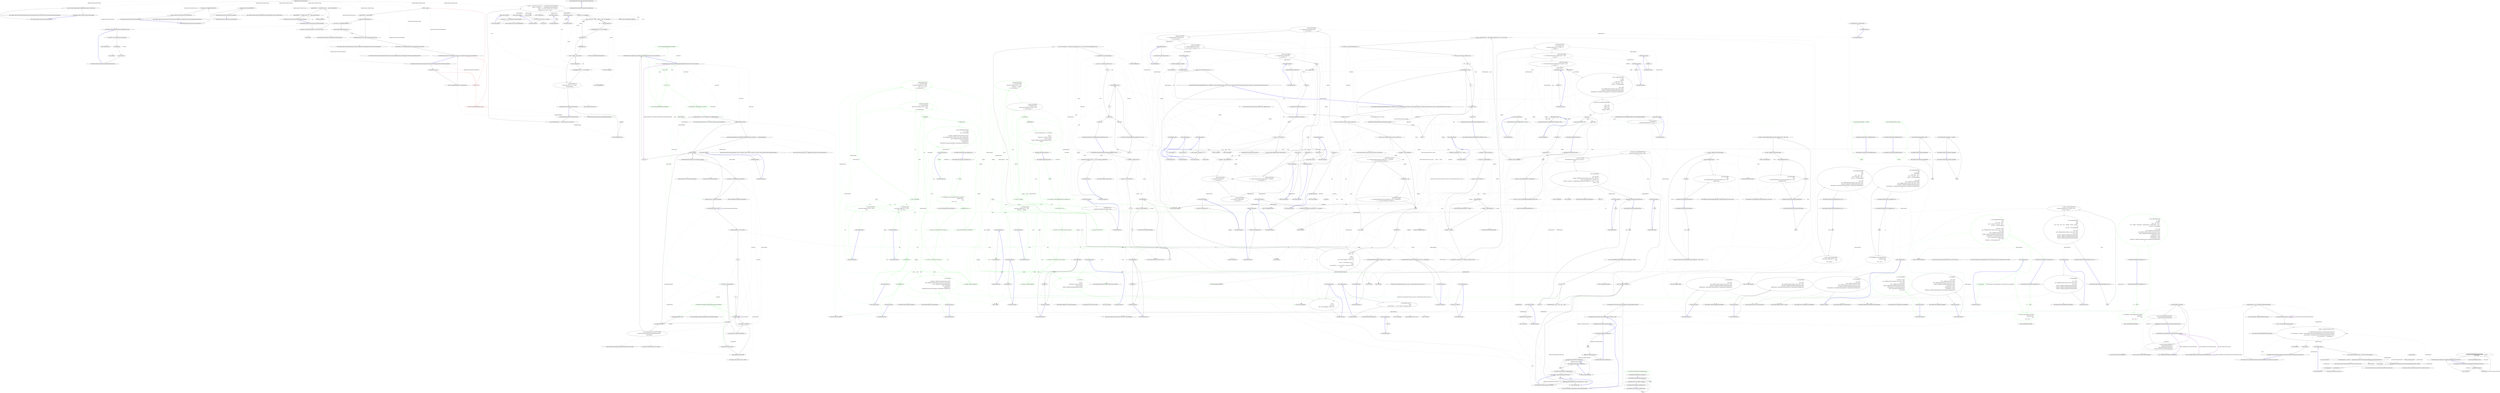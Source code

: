 digraph  {
n83 [label="HangFire.SqlServer.SqlServerStorage", span=""];
n0 [cluster="HangFire.SqlServer.SqlServerStorage.SqlServerStorage(string)", label="Entry HangFire.SqlServer.SqlServerStorage.SqlServerStorage(string)", span="32-32"];
n1 [cluster="HangFire.SqlServer.SqlServerStorage.SqlServerStorage(string)", label="Exit HangFire.SqlServer.SqlServerStorage.SqlServerStorage(string)", span="32-32"];
n2 [cluster="HangFire.SqlServer.SqlServerStorage.SqlServerStorage(string, HangFire.SqlServer.SqlServerStorageOptions)", label="Entry HangFire.SqlServer.SqlServerStorage.SqlServerStorage(string, HangFire.SqlServer.SqlServerStorageOptions)", span="37-37"];
n3 [cluster="HangFire.SqlServer.SqlServerStorage.SqlServerStorage(string, HangFire.SqlServer.SqlServerStorageOptions)", label="connectionString == null", span="39-39"];
n5 [cluster="HangFire.SqlServer.SqlServerStorage.SqlServerStorage(string, HangFire.SqlServer.SqlServerStorageOptions)", color=red, community=0, label="0: options == null", span="40-40"];
n7 [cluster="HangFire.SqlServer.SqlServerStorage.SqlServerStorage(string, HangFire.SqlServer.SqlServerStorageOptions)", label="_options = options", span="42-42"];
n8 [cluster="HangFire.SqlServer.SqlServerStorage.SqlServerStorage(string, HangFire.SqlServer.SqlServerStorageOptions)", label="_connectionString = connectionString", span="43-43"];
n9 [cluster="HangFire.SqlServer.SqlServerStorage.SqlServerStorage(string, HangFire.SqlServer.SqlServerStorageOptions)", label="options.PrepareSchemaIfNecessary", span="45-45"];
n12 [cluster="HangFire.SqlServer.SqlServerStorage.SqlServerStorage(string, HangFire.SqlServer.SqlServerStorageOptions)", label="var defaultQueueProvider = new SqlServerJobQueueProvider(options)", span="53-53"];
n4 [cluster="HangFire.SqlServer.SqlServerStorage.SqlServerStorage(string, HangFire.SqlServer.SqlServerStorageOptions)", label="throw new ArgumentNullException(''connectionString'');", span="39-39"];
n6 [cluster="HangFire.SqlServer.SqlServerStorage.SqlServerStorage(string, HangFire.SqlServer.SqlServerStorageOptions)", color=red, community=0, label="0: throw new ArgumentNullException(''options'');", span="40-40"];
n10 [cluster="HangFire.SqlServer.SqlServerStorage.SqlServerStorage(string, HangFire.SqlServer.SqlServerStorageOptions)", label="var connection = CreateAndOpenConnection()", span="47-47"];
n11 [cluster="HangFire.SqlServer.SqlServerStorage.SqlServerStorage(string, HangFire.SqlServer.SqlServerStorageOptions)", label="SqlServerObjectsInstaller.Install(connection)", span="49-49"];
n16 [cluster="HangFire.SqlServer.SqlServerStorage.CreateAndOpenConnection()", label="Entry HangFire.SqlServer.SqlServerStorage.CreateAndOpenConnection()", span="126-126"];
n17 [cluster="HangFire.SqlServer.SqlServerObjectsInstaller.Install(SqlConnection)", label="Entry HangFire.SqlServer.SqlServerObjectsInstaller.Install(SqlConnection)", span="34-34"];
n13 [cluster="HangFire.SqlServer.SqlServerStorage.SqlServerStorage(string, HangFire.SqlServer.SqlServerStorageOptions)", label="QueueProviders = new PersistentJobQueueProviderCollection(defaultQueueProvider)", span="54-54"];
n18 [cluster="HangFire.SqlServer.SqlServerJobQueueProvider.SqlServerJobQueueProvider(HangFire.SqlServer.SqlServerStorageOptions)", label="Entry HangFire.SqlServer.SqlServerJobQueueProvider.SqlServerJobQueueProvider(HangFire.SqlServer.SqlServerStorageOptions)", span="25-25"];
n14 [cluster="HangFire.SqlServer.SqlServerStorage.SqlServerStorage(string, HangFire.SqlServer.SqlServerStorageOptions)", label="Exit HangFire.SqlServer.SqlServerStorage.SqlServerStorage(string, HangFire.SqlServer.SqlServerStorageOptions)", span="37-37"];
n19 [cluster="HangFire.SqlServer.PersistentJobQueueProviderCollection.PersistentJobQueueProviderCollection(HangFire.SqlServer.IPersistentJobQueueProvider)", label="Entry HangFire.SqlServer.PersistentJobQueueProviderCollection.PersistentJobQueueProviderCollection(HangFire.SqlServer.IPersistentJobQueueProvider)", span="31-31"];
n15 [cluster="System.ArgumentNullException.ArgumentNullException(string)", label="Entry System.ArgumentNullException.ArgumentNullException(string)", span="0-0"];
n20 [cluster="HangFire.SqlServer.SqlServerStorage.GetMonitoringApi()", label="Entry HangFire.SqlServer.SqlServerStorage.GetMonitoringApi()", span="59-59"];
n21 [cluster="HangFire.SqlServer.SqlServerStorage.GetMonitoringApi()", label="return new SqlServerMonitoringApi(CreateAndOpenConnection(), QueueProviders);", span="61-61"];
n22 [cluster="HangFire.SqlServer.SqlServerStorage.GetMonitoringApi()", label="Exit HangFire.SqlServer.SqlServerStorage.GetMonitoringApi()", span="59-59"];
n23 [cluster="HangFire.SqlServer.SqlServerMonitoringApi.SqlServerMonitoringApi(SqlConnection, HangFire.SqlServer.PersistentJobQueueProviderCollection)", label="Entry HangFire.SqlServer.SqlServerMonitoringApi.SqlServerMonitoringApi(SqlConnection, HangFire.SqlServer.PersistentJobQueueProviderCollection)", span="36-36"];
n24 [cluster="HangFire.SqlServer.SqlServerStorage.GetConnection()", label="Entry HangFire.SqlServer.SqlServerStorage.GetConnection()", span="64-64"];
n25 [cluster="HangFire.SqlServer.SqlServerStorage.GetConnection()", label="var connection = CreateAndOpenConnection()", span="66-66"];
n26 [cluster="HangFire.SqlServer.SqlServerStorage.GetConnection()", label="return new SqlServerConnection(connection, QueueProviders);", span="68-68"];
n27 [cluster="HangFire.SqlServer.SqlServerStorage.GetConnection()", label="Exit HangFire.SqlServer.SqlServerStorage.GetConnection()", span="64-64"];
n28 [cluster="HangFire.SqlServer.SqlServerConnection.SqlServerConnection(SqlConnection, HangFire.SqlServer.PersistentJobQueueProviderCollection)", label="Entry HangFire.SqlServer.SqlServerConnection.SqlServerConnection(SqlConnection, HangFire.SqlServer.PersistentJobQueueProviderCollection)", span="35-35"];
n29 [cluster="HangFire.SqlServer.SqlServerStorage.GetComponents()", label="Entry HangFire.SqlServer.SqlServerStorage.GetComponents()", span="71-71"];
n30 [cluster="HangFire.SqlServer.SqlServerStorage.GetComponents()", label="yield return new ExpirationManager(this);", span="73-73"];
n31 [cluster="HangFire.SqlServer.SqlServerStorage.GetComponents()", label="Exit HangFire.SqlServer.SqlServerStorage.GetComponents()", span="71-71"];
n32 [cluster="HangFire.SqlServer.ExpirationManager.ExpirationManager(HangFire.SqlServer.SqlServerStorage)", label="Entry HangFire.SqlServer.ExpirationManager.ExpirationManager(HangFire.SqlServer.SqlServerStorage)", span="38-38"];
n33 [cluster="HangFire.SqlServer.SqlServerStorage.WriteOptionsToLog(ILog)", label="Entry HangFire.SqlServer.SqlServerStorage.WriteOptionsToLog(ILog)", span="76-76"];
n34 [cluster="HangFire.SqlServer.SqlServerStorage.WriteOptionsToLog(ILog)", label="logger.Info(''Using the following options for SQL Server job storage:'')", span="78-78"];
n35 [cluster="HangFire.SqlServer.SqlServerStorage.WriteOptionsToLog(ILog)", label="logger.InfoFormat(''    Queue poll interval: {0}.'', _options.QueuePollInterval)", span="79-79"];
n36 [cluster="HangFire.SqlServer.SqlServerStorage.WriteOptionsToLog(ILog)", label="logger.InfoFormat(''    Invisibility timeout: {0}.'', _options.InvisibilityTimeout)", span="80-80"];
n38 [cluster="Unk.Info", label="Entry Unk.Info", span=""];
n39 [cluster="Unk.InfoFormat", label="Entry Unk.InfoFormat", span=""];
n37 [cluster="HangFire.SqlServer.SqlServerStorage.WriteOptionsToLog(ILog)", label="Exit HangFire.SqlServer.SqlServerStorage.WriteOptionsToLog(ILog)", span="76-76"];
n40 [cluster="HangFire.SqlServer.SqlServerStorage.ToString()", label="Entry HangFire.SqlServer.SqlServerStorage.ToString()", span="83-83"];
n41 [cluster="HangFire.SqlServer.SqlServerStorage.ToString()", label="string canNotParseMessage = ''<Connection string can not be parsed>''", span="85-85"];
n42 [cluster="HangFire.SqlServer.SqlServerStorage.ToString()", label="var parts = _connectionString.Split(new[] { ';' }, StringSplitOptions.RemoveEmptyEntries)\r\n                    .Select(x => x.Split(new[] { '=' }, StringSplitOptions.RemoveEmptyEntries))\r\n                    .Select(x => new { Key = x[0].Trim(), Value = x[1].Trim() })\r\n                    .ToDictionary(x => x.Key, x => x.Value)", span="89-92"];
n52 [cluster="HangFire.SqlServer.SqlServerStorage.ToString()", label="return builder.Length != 0 \r\n                    ? String.Format(''SQL Server: {0}'', builder) \r\n                    : canNotParseMessage;", span="116-118"];
n54 [cluster="HangFire.SqlServer.SqlServerStorage.ToString()", label="return canNotParseMessage;", span="122-122"];
n43 [cluster="HangFire.SqlServer.SqlServerStorage.ToString()", label="var builder = new StringBuilder()", span="94-94"];
n56 [cluster="string.Split(char[], System.StringSplitOptions)", label="Entry string.Split(char[], System.StringSplitOptions)", span="0-0"];
n57 [cluster="Unk.Select", label="Entry Unk.Select", span=""];
n58 [cluster="Unk.ToDictionary", label="Entry Unk.ToDictionary", span=""];
n64 [cluster="lambda expression", label="Entry lambda expression", span="90-90"];
n67 [cluster="lambda expression", label="Entry lambda expression", span="91-91"];
n71 [cluster="lambda expression", label="Entry lambda expression", span="92-92"];
n74 [cluster="lambda expression", label="Entry lambda expression", span="92-92"];
n45 [cluster="HangFire.SqlServer.SqlServerStorage.ToString()", label="parts.ContainsKey(alias)", span="98-98"];
n46 [cluster="HangFire.SqlServer.SqlServerStorage.ToString()", label="builder.AppendFormat(''{1}'', alias, parts[alias])", span="100-100"];
n50 [cluster="HangFire.SqlServer.SqlServerStorage.ToString()", label="parts.ContainsKey(alias)", span="109-109"];
n51 [cluster="HangFire.SqlServer.SqlServerStorage.ToString()", label="builder.AppendFormat(''{1}'', alias, parts[alias])", span="111-111"];
n44 [cluster="HangFire.SqlServer.SqlServerStorage.ToString()", label="new[] { ''Data Source'', ''Server'', ''Address'', ''Addr'', ''Network Address'' }", span="96-96"];
n59 [cluster="System.Text.StringBuilder.StringBuilder()", label="Entry System.Text.StringBuilder.StringBuilder()", span="0-0"];
n47 [cluster="HangFire.SqlServer.SqlServerStorage.ToString()", label="builder.Length != 0", span="105-105"];
n48 [cluster="HangFire.SqlServer.SqlServerStorage.ToString()", label="builder.Append(''@'')", span="105-105"];
n60 [cluster="Unk.ContainsKey", label="Entry Unk.ContainsKey", span=""];
n61 [cluster="Unk.AppendFormat", label="Entry Unk.AppendFormat", span=""];
n49 [cluster="HangFire.SqlServer.SqlServerStorage.ToString()", label="new[] { ''Database'', ''Initial Catalog'' }", span="107-107"];
n62 [cluster="System.Text.StringBuilder.Append(string)", label="Entry System.Text.StringBuilder.Append(string)", span="0-0"];
n53 [cluster="HangFire.SqlServer.SqlServerStorage.ToString()", label=Exception, span="120-120"];
n55 [cluster="HangFire.SqlServer.SqlServerStorage.ToString()", label="Exit HangFire.SqlServer.SqlServerStorage.ToString()", span="83-83"];
n63 [cluster="string.Format(string, object)", label="Entry string.Format(string, object)", span="0-0"];
n65 [cluster="lambda expression", label="x.Split(new[] { '=' }, StringSplitOptions.RemoveEmptyEntries)", span="90-90"];
n66 [cluster="lambda expression", label="Exit lambda expression", span="90-90"];
n68 [cluster="lambda expression", label="new { Key = x[0].Trim(), Value = x[1].Trim() }", span="91-91"];
n69 [cluster="lambda expression", label="Exit lambda expression", span="91-91"];
n70 [cluster="Unk.Trim", label="Entry Unk.Trim", span=""];
n72 [cluster="lambda expression", label="x.Key", span="92-92"];
n73 [cluster="lambda expression", label="Exit lambda expression", span="92-92"];
n75 [cluster="lambda expression", label="x.Value", span="92-92"];
n76 [cluster="lambda expression", label="Exit lambda expression", span="92-92"];
n77 [cluster="HangFire.SqlServer.SqlServerStorage.CreateAndOpenConnection()", label="var connection = new SqlConnection(_connectionString)", span="128-128"];
n78 [cluster="HangFire.SqlServer.SqlServerStorage.CreateAndOpenConnection()", label="connection.Open()", span="129-129"];
n81 [cluster="SqlConnection.cstr", label="Entry SqlConnection.cstr", span=""];
n79 [cluster="HangFire.SqlServer.SqlServerStorage.CreateAndOpenConnection()", label="return connection;", span="131-131"];
n82 [cluster="Unk.Open", label="Entry Unk.Open", span=""];
n80 [cluster="HangFire.SqlServer.SqlServerStorage.CreateAndOpenConnection()", label="Exit HangFire.SqlServer.SqlServerStorage.CreateAndOpenConnection()", span="126-126"];
d11 [cluster="Hangfire.Common.TypeExtensions.GetNonOpenMatchingMethod(System.Type, string, System.Type[])", color=green, community=0, label="0: type == null", span="46-46"];
d10 [cluster="Hangfire.Common.TypeExtensions.GetNonOpenMatchingMethod(System.Type, string, System.Type[])", label="Entry Hangfire.Common.TypeExtensions.GetNonOpenMatchingMethod(System.Type, string, System.Type[])", span="41-41"];
d12 [cluster="Hangfire.Common.TypeExtensions.GetNonOpenMatchingMethod(System.Type, string, System.Type[])", color=green, community=0, label="0: throw new ArgumentNullException(nameof(type));", span="46-46"];
d13 [cluster="Hangfire.Common.TypeExtensions.GetNonOpenMatchingMethod(System.Type, string, System.Type[])", color=green, community=0, label="0: name == null", span="47-47"];
d38 [cluster="Hangfire.Common.TypeExtensions.GetNonOpenMatchingMethod(System.Type, string, System.Type[])", label="Exit Hangfire.Common.TypeExtensions.GetNonOpenMatchingMethod(System.Type, string, System.Type[])", span="41-41"];
d40 [cluster="Unk.nameof", label="Entry Unk.nameof", span=""];
d14 [cluster="Hangfire.Common.TypeExtensions.GetNonOpenMatchingMethod(System.Type, string, System.Type[])", color=green, community=0, label="0: throw new ArgumentNullException(nameof(name));", span="47-47"];
d15 [cluster="Hangfire.Common.TypeExtensions.GetNonOpenMatchingMethod(System.Type, string, System.Type[])", color=green, community=0, label="0: parameterTypes = parameterTypes ?? new Type[0]", span="49-49"];
d16 [cluster="Hangfire.Common.TypeExtensions.GetNonOpenMatchingMethod(System.Type, string, System.Type[])", label="var methodCandidates = new List<MethodInfo>(type.GetRuntimeMethods())", span="51-51"];
d22 [cluster="Hangfire.Common.TypeExtensions.GetNonOpenMatchingMethod(System.Type, string, System.Type[])", label="parameters.Length != parameterTypes.Length", span="66-66"];
d29 [cluster="Hangfire.Common.TypeExtensions.GetNonOpenMatchingMethod(System.Type, string, System.Type[])", label="var actualType = parameterTypes[i]", span="80-80"];
d32 [cluster="Hangfire.Common.TypeExtensions.GetNonOpenMatchingMethod(System.Type, string, System.Type[])", color=green, community=0, label="0: parameterType.GetTypeInfo().IsAssignableFrom(actualType.GetTypeInfo())", span="90-90"];
d28 [cluster="Hangfire.Common.TypeExtensions.GetNonOpenMatchingMethod(System.Type, string, System.Type[])", label="var parameterType = parameter.ParameterType", span="79-79"];
d30 [cluster="Hangfire.Common.TypeExtensions.GetNonOpenMatchingMethod(System.Type, string, System.Type[])", label="parameterType.IsGenericParameter", span="83-83"];
d33 [cluster="Hangfire.Common.TypeExtensions.GetNonOpenMatchingMethod(System.Type, string, System.Type[])", label="parameterTypesMatched = false", span="92-92"];
d26 [cluster="Hangfire.Common.TypeExtensions.GetNonOpenMatchingMethod(System.Type, string, System.Type[])", label="i < parameters.Length", span="76-76"];
d5 [cluster="System.Type.GetTypeInfo()", label="Entry System.Type.GetTypeInfo()", span="0-0"];
d49 [cluster="System.Reflection.TypeInfo.IsAssignableFrom(System.Reflection.TypeInfo)", label="Entry System.Reflection.TypeInfo.IsAssignableFrom(System.Reflection.TypeInfo)", span="0-0"];
d17 [cluster="Hangfire.Common.TypeExtensions.GetNonOpenMatchingMethod(System.Type, string, System.Type[])", label="type.GetTypeInfo().IsInterface", span="53-53"];
d18 [cluster="Hangfire.Common.TypeExtensions.GetNonOpenMatchingMethod(System.Type, string, System.Type[])", label="methodCandidates.AddRange(type.GetTypeInfo().ImplementedInterfaces.SelectMany(x => x.GetRuntimeMethods()))", span="55-55"];
d20 [cluster="Hangfire.Common.TypeExtensions.GetNonOpenMatchingMethod(System.Type, string, System.Type[])", label="!methodCandidate.Name.Equals(name, StringComparison.Ordinal)", span="60-60"];
d37 [cluster="Hangfire.Common.TypeExtensions.GetNonOpenMatchingMethod(System.Type, string, System.Type[])", label="return null;", span="104-104"];
d36 [cluster="Hangfire.Common.TypeExtensions.GetNonOpenMatchingMethod(System.Type, string, System.Type[])", label="return methodCandidate.ContainsGenericParameters\r\n                    ? methodCandidate.MakeGenericMethod(genericArguments.ToArray())\r\n                    : methodCandidate;", span="99-101"];
d41 [cluster="System.Collections.Generic.List<T>.List(System.Collections.Generic.IEnumerable<T>)", label="Entry System.Collections.Generic.List<T>.List(System.Collections.Generic.IEnumerable<T>)", span="0-0"];
d42 [cluster="System.Type.GetRuntimeMethods()", label="Entry System.Type.GetRuntimeMethods()", span="0-0"];
d19 [cluster="Hangfire.Common.TypeExtensions.GetNonOpenMatchingMethod(System.Type, string, System.Type[])", label=methodCandidates, span="58-58"];
d21 [cluster="Hangfire.Common.TypeExtensions.GetNonOpenMatchingMethod(System.Type, string, System.Type[])", label="var parameters = methodCandidate.GetParameters()", span="65-65"];
d23 [cluster="Hangfire.Common.TypeExtensions.GetNonOpenMatchingMethod(System.Type, string, System.Type[])", label="var parameterTypesMatched = true", span="71-71"];
d25 [cluster="Hangfire.Common.TypeExtensions.GetNonOpenMatchingMethod(System.Type, string, System.Type[])", label="var i = 0", span="76-76"];
d31 [cluster="Hangfire.Common.TypeExtensions.GetNonOpenMatchingMethod(System.Type, string, System.Type[])", label="genericArguments.Add(actualType)", span="85-85"];
d27 [cluster="Hangfire.Common.TypeExtensions.GetNonOpenMatchingMethod(System.Type, string, System.Type[])", label="var parameter = parameters[i]", span="78-78"];
d35 [cluster="Hangfire.Common.TypeExtensions.GetNonOpenMatchingMethod(System.Type, string, System.Type[])", label="!parameterTypesMatched", span="96-96"];
d34 [cluster="Hangfire.Common.TypeExtensions.GetNonOpenMatchingMethod(System.Type, string, System.Type[])", label="i++", span="76-76"];
d1 [cluster="Hangfire.Common.TypeExtensions.ToGenericTypeString(System.Type)", label="!type.GetTypeInfo().IsGenericType", span="29-29"];
d68 [cluster="Hangfire.Common.TypeExtensions.ReplaceGenericParametersInGenericTypeName(string, System.Type)", label="var genericArguments = type .GetTypeInfo().GetAllGenericArguments()", span="128-128"];
d43 [cluster="System.Collections.Generic.IEnumerable<TSource>.SelectMany<TSource, TResult>(System.Func<TSource, System.Collections.Generic.IEnumerable<TResult>>)", label="Entry System.Collections.Generic.IEnumerable<TSource>.SelectMany<TSource, TResult>(System.Func<TSource, System.Collections.Generic.IEnumerable<TResult>>)", span="0-0"];
d44 [cluster="System.Collections.Generic.List<T>.AddRange(System.Collections.Generic.IEnumerable<T>)", label="Entry System.Collections.Generic.List<T>.AddRange(System.Collections.Generic.IEnumerable<T>)", span="0-0"];
d52 [cluster="lambda expression", label="Entry lambda expression", span="55-55"];
d45 [cluster="string.Equals(string, System.StringComparison)", label="Entry string.Equals(string, System.StringComparison)", span="0-0"];
d24 [cluster="Hangfire.Common.TypeExtensions.GetNonOpenMatchingMethod(System.Type, string, System.Type[])", label="var genericArguments = new List<Type>()", span="72-72"];
d50 [cluster="System.Collections.Generic.List<T>.ToArray()", label="Entry System.Collections.Generic.List<T>.ToArray()", span="0-0"];
d51 [cluster="System.Reflection.MethodInfo.MakeGenericMethod(params System.Type[])", label="Entry System.Reflection.MethodInfo.MakeGenericMethod(params System.Type[])", span="0-0"];
d53 [cluster="lambda expression", label="x.GetRuntimeMethods()", span="55-55"];
d46 [cluster="System.Reflection.MethodBase.GetParameters()", label="Entry System.Reflection.MethodBase.GetParameters()", span="0-0"];
d48 [cluster="System.Collections.Generic.List<T>.Add(T)", label="Entry System.Collections.Generic.List<T>.Add(T)", span="0-0"];
d0 [cluster="Hangfire.Common.TypeExtensions.ToGenericTypeString(System.Type)", label="Entry Hangfire.Common.TypeExtensions.ToGenericTypeString(System.Type)", span="27-27"];
d2 [cluster="Hangfire.Common.TypeExtensions.ToGenericTypeString(System.Type)", label="return type.GetFullNameWithoutNamespace()\r\n                        .ReplacePlusWithDotInNestedTypeName();", span="31-32"];
d3 [cluster="Hangfire.Common.TypeExtensions.ToGenericTypeString(System.Type)", label="return type.GetGenericTypeDefinition()\r\n                    .GetFullNameWithoutNamespace()\r\n                    .ReplacePlusWithDotInNestedTypeName()\r\n                    .ReplaceGenericParametersInGenericTypeName(type);", span="35-38"];
d67 [cluster="Hangfire.Common.TypeExtensions.ReplaceGenericParametersInGenericTypeName(string, System.Type)", label="Entry Hangfire.Common.TypeExtensions.ReplaceGenericParametersInGenericTypeName(string, System.Type)", span="126-126"];
d69 [cluster="Hangfire.Common.TypeExtensions.ReplaceGenericParametersInGenericTypeName(string, System.Type)", label="string regexForGenericArguments = @''`[1-9]\d*''", span="130-130"];
d74 [cluster="System.Reflection.TypeInfo.GetAllGenericArguments()", label="Entry System.Reflection.TypeInfo.GetAllGenericArguments()", span="145-145"];
d71 [cluster="Hangfire.Common.TypeExtensions.ReplaceGenericParametersInGenericTypeName(string, System.Type)", label="typeName = rgx.Replace(typeName, match =>\r\n            {\r\n                var currentGenericArgumentNumbers = int.Parse(match.Value.Substring(1));\r\n                var currentArguments = string.Join('','', genericArguments.Take(currentGenericArgumentNumbers).Select(ToGenericTypeString));\r\n                genericArguments = genericArguments.Skip(currentGenericArgumentNumbers).ToArray();\r\n                return string.Concat(''<'', currentArguments, ''>'');\r\n            })", span="134-140"];
d54 [cluster="lambda expression", label="Exit lambda expression", span="55-55"];
d47 [cluster="System.Collections.Generic.List<T>.List()", label="Entry System.Collections.Generic.List<T>.List()", span="0-0"];
d4 [cluster="Hangfire.Common.TypeExtensions.ToGenericTypeString(System.Type)", label="Exit Hangfire.Common.TypeExtensions.ToGenericTypeString(System.Type)", span="27-27"];
d9 [cluster="string.ReplaceGenericParametersInGenericTypeName(System.Type)", label="Entry string.ReplaceGenericParametersInGenericTypeName(System.Type)", span="126-126"];
d7 [cluster="string.ReplacePlusWithDotInNestedTypeName()", label="Entry string.ReplacePlusWithDotInNestedTypeName()", span="121-121"];
d6 [cluster="System.Type.GetFullNameWithoutNamespace()", label="Entry System.Type.GetFullNameWithoutNamespace()", span="107-107"];
d8 [cluster="System.Type.GetGenericTypeDefinition()", label="Entry System.Type.GetGenericTypeDefinition()", span="0-0"];
d73 [cluster="Hangfire.Common.TypeExtensions.ReplaceGenericParametersInGenericTypeName(string, System.Type)", label="Exit Hangfire.Common.TypeExtensions.ReplaceGenericParametersInGenericTypeName(string, System.Type)", span="126-126"];
d70 [cluster="Hangfire.Common.TypeExtensions.ReplaceGenericParametersInGenericTypeName(string, System.Type)", label="var rgx = new Regex(regexForGenericArguments)", span="132-132"];
d72 [cluster="Hangfire.Common.TypeExtensions.ReplaceGenericParametersInGenericTypeName(string, System.Type)", label="return typeName;", span="142-142"];
d76 [cluster="Unk.Replace", label="Entry Unk.Replace", span=""];
d77 [cluster="lambda expression", label="Entry lambda expression", span="134-140"];
d79 [cluster="lambda expression", label="var currentArguments = string.Join('','', genericArguments.Take(currentGenericArgumentNumbers).Select(ToGenericTypeString))", span="137-137"];
d80 [cluster="lambda expression", label="genericArguments = genericArguments.Skip(currentGenericArgumentNumbers).ToArray()", span="138-138"];
d75 [cluster="System.Text.RegularExpressions.Regex.Regex(string)", label="Entry System.Text.RegularExpressions.Regex.Regex(string)", span="0-0"];
d82 [cluster="lambda expression", label="Exit lambda expression", span="134-140"];
d78 [cluster="lambda expression", label="var currentGenericArgumentNumbers = int.Parse(match.Value.Substring(1))", span="136-136"];
d93 [label=genericArguments, span=""];
d84 [cluster="System.Collections.Generic.IEnumerable<TSource>.Take<TSource>(int)", label="Entry System.Collections.Generic.IEnumerable<TSource>.Take<TSource>(int)", span="0-0"];
d85 [cluster="Unk.Select", label="Entry Unk.Select", span=""];
d86 [cluster="Unk.Join", label="Entry Unk.Join", span=""];
d81 [cluster="lambda expression", label="return string.Concat(''<'', currentArguments, ''>'');", span="139-139"];
d87 [cluster="System.Collections.Generic.IEnumerable<TSource>.Skip<TSource>(int)", label="Entry System.Collections.Generic.IEnumerable<TSource>.Skip<TSource>(int)", span="0-0"];
d88 [cluster="System.Collections.Generic.IEnumerable<TSource>.ToArray<TSource>()", label="Entry System.Collections.Generic.IEnumerable<TSource>.ToArray<TSource>()", span="0-0"];
d62 [cluster="string.Substring(int)", label="Entry string.Substring(int)", span="0-0"];
d83 [cluster="int.Parse(string)", label="Entry int.Parse(string)", span="0-0"];
d89 [cluster="string.Concat(string, string, string)", label="Entry string.Concat(string, string, string)", span="0-0"];
d59 [cluster="Hangfire.Common.TypeExtensions.GetFullNameWithoutNamespace(System.Type)", label="return !String.IsNullOrEmpty(type.Namespace)\n                ? type.FullName.Substring(type.Namespace.Length + dotLength)\n                : type.FullName;", span="116-118"];
d55 [cluster="Hangfire.Common.TypeExtensions.GetFullNameWithoutNamespace(System.Type)", label="Entry Hangfire.Common.TypeExtensions.GetFullNameWithoutNamespace(System.Type)", span="107-107"];
d58 [cluster="Hangfire.Common.TypeExtensions.GetFullNameWithoutNamespace(System.Type)", label="int dotLength = 1", span="114-114"];
d60 [cluster="Hangfire.Common.TypeExtensions.GetFullNameWithoutNamespace(System.Type)", label="Exit Hangfire.Common.TypeExtensions.GetFullNameWithoutNamespace(System.Type)", span="107-107"];
d61 [cluster="string.IsNullOrEmpty(string)", label="Entry string.IsNullOrEmpty(string)", span="0-0"];
d56 [cluster="Hangfire.Common.TypeExtensions.GetFullNameWithoutNamespace(System.Type)", label="type.IsGenericParameter", span="109-109"];
d57 [cluster="Hangfire.Common.TypeExtensions.GetFullNameWithoutNamespace(System.Type)", label="return type.Name;", span="111-111"];
m0_36 [cluster="HangFire.JobHelper.FromJson<T>(string)", file="TypeExtensionsFacts.cs", label="Entry HangFire.JobHelper.FromJson<T>(string)", span="37-37"];
m0_291 [cluster="Unk.TryParse", file="TypeExtensionsFacts.cs", label="Entry Unk.TryParse", span=""];
m0_13 [cluster="HangFire.Web.JobStorage.DequeuedCount(string)", file="TypeExtensionsFacts.cs", label="return Redis.GetListCount(String.Format(''hangfire:queue:{0}:dequeued'', queue));", span="32-32"];
m0_14 [cluster="HangFire.Web.JobStorage.DequeuedCount(string)", file="TypeExtensionsFacts.cs", label="Exit HangFire.Web.JobStorage.DequeuedCount(string)", span="28-28"];
m0_15 [cluster="HangFire.Web.JobStorage.FailedCount()", file="TypeExtensionsFacts.cs", label="Entry HangFire.Web.JobStorage.FailedCount()", span="36-36"];
m0_30 [cluster="System.Collections.Generic.IEnumerable<TSource>.OrderBy<TSource, TKey>(System.Func<TSource, TKey>)", file="TypeExtensionsFacts.cs", label="Entry System.Collections.Generic.IEnumerable<TSource>.OrderBy<TSource, TKey>(System.Func<TSource, TKey>)", span="0-0"];
m0_133 [cluster="int.Parse(string)", file="TypeExtensionsFacts.cs", label="Entry int.Parse(string)", span="0-0"];
m0_43 [cluster="HangFire.Web.JobStorage.ScheduledJobs(int, int)", file="TypeExtensionsFacts.cs", label="Entry HangFire.Web.JobStorage.ScheduledJobs(int, int)", span="80-80"];
m0_44 [cluster="HangFire.Web.JobStorage.ScheduledJobs(int, int)", color=green, community=0, file="TypeExtensionsFacts.cs", label="0: Redis", span="82-82"];
m0_45 [cluster="HangFire.Web.JobStorage.ScheduledJobs(int, int)", color=green, community=0, file="TypeExtensionsFacts.cs", label="0: var scheduledJobs = Redis.GetRangeWithScoresFromSortedSet(\r\n                    ''hangfire:schedule'',\r\n                    from,\r\n                    from + count - 1)", span="84-87"];
m0_46 [cluster="HangFire.Web.JobStorage.ScheduledJobs(int, int)", color=green, community=0, file="TypeExtensionsFacts.cs", label="0: scheduledJobs.Count == 0", span="89-89"];
m0_51 [cluster="HangFire.Web.JobStorage.ScheduledJobs(int, int)", color=green, community=0, file="TypeExtensionsFacts.cs", label="0: scheduledJobs", span="99-99"];
m0_56 [cluster="HangFire.Web.JobStorage.ScheduledJobs(int, int)", color=green, community=0, file="TypeExtensionsFacts.cs", label="0: return scheduledJobs.ToDictionary(\r\n                    job => job.Key,\r\n                    job => new ScheduleDto\r\n                    {\r\n                        ScheduledAt = JobHelper.FromTimestamp((long) job.Value),\r\n                        Args = JobHelper.FromJson<Dictionary<string, string>>(jobs[job.Key][1]),\r\n                        Queue = JobHelper.TryToGetQueue(jobs[job.Key][0]),\r\n                        Type = jobs[job.Key][0],\r\n                        InScheduledState =\r\n                            ScheduledState.Name.Equals(states[job.Key], StringComparison.OrdinalIgnoreCase)\r\n                    });", span="119-129"];
m0_47 [cluster="HangFire.Web.JobStorage.ScheduledJobs(int, int)", color=green, community=0, file="TypeExtensionsFacts.cs", label="0: return new Dictionary<string, ScheduleDto>();", span="91-91"];
m0_48 [cluster="HangFire.Web.JobStorage.ScheduledJobs(int, int)", color=green, community=0, file="TypeExtensionsFacts.cs", label="0: var jobs = new Dictionary<string, List<string>>()", span="94-94"];
m0_50 [cluster="HangFire.Web.JobStorage.ScheduledJobs(int, int)", color=green, community=0, file="TypeExtensionsFacts.cs", label="0: var pipeline = Redis.CreatePipeline()", span="97-97"];
m0_54 [cluster="HangFire.Web.JobStorage.ScheduledJobs(int, int)", color=green, community=0, file="TypeExtensionsFacts.cs", label="0: pipeline.QueueCommand(\r\n                            x => x.GetValueFromHash(\r\n                                String.Format(''hangfire:job:{0}:state'', job.Key),\r\n                                ''State''),\r\n                            x => states.Add(job.Key, x))", span="109-113"];
m0_52 [cluster="HangFire.Web.JobStorage.ScheduledJobs(int, int)", color=green, community=0, file="TypeExtensionsFacts.cs", label="0: var job = scheduledJob", span="101-101"];
m0_55 [cluster="HangFire.Web.JobStorage.ScheduledJobs(int, int)", color=green, community=0, file="TypeExtensionsFacts.cs", label="0: pipeline.Flush()", span="116-116"];
m0_49 [cluster="HangFire.Web.JobStorage.ScheduledJobs(int, int)", color=green, community=0, file="TypeExtensionsFacts.cs", label="0: var states = new Dictionary<string, string>()", span="95-95"];
m0_53 [cluster="HangFire.Web.JobStorage.ScheduledJobs(int, int)", color=green, community=0, file="TypeExtensionsFacts.cs", label="0: pipeline.QueueCommand(\r\n                            x => x.GetValuesFromHash(\r\n                                String.Format(''hangfire:job:{0}'', job.Key),\r\n                                new[] { ''Type'', ''Args'' }),\r\n                            x => jobs.Add(job.Key, x))", span="103-107"];
m0_57 [cluster="HangFire.Web.JobStorage.ScheduledJobs(int, int)", file="TypeExtensionsFacts.cs", label="Exit HangFire.Web.JobStorage.ScheduledJobs(int, int)", span="80-80"];
m0_38 [cluster="HangFire.JobHelper.FromNullableStringTimestamp(string)", file="TypeExtensionsFacts.cs", label="Entry HangFire.JobHelper.FromNullableStringTimestamp(string)", span="65-65"];
m0_214 [cluster="HangFire.Web.DequeuedJobDto.DequeuedJobDto()", file="TypeExtensionsFacts.cs", label="Entry HangFire.Web.DequeuedJobDto.DequeuedJobDto()", span="5-5"];
m0_386 [cluster="HangFire.Web.StatisticsDto.StatisticsDto()", file="TypeExtensionsFacts.cs", label="Entry HangFire.Web.StatisticsDto.StatisticsDto()", span="2-2"];
m0_29 [cluster="Unk.GetJobsWithProperties", file="TypeExtensionsFacts.cs", label="Entry Unk.GetJobsWithProperties", span=""];
m0_31 [cluster="System.Collections.Generic.IEnumerable<TSource>.ToList<TSource>()", file="TypeExtensionsFacts.cs", label="Entry System.Collections.Generic.IEnumerable<TSource>.ToList<TSource>()", span="0-0"];
m0_359 [cluster="KeyValuePair<string, T>.cstr", file="TypeExtensionsFacts.cs", label="Entry KeyValuePair<string, T>.cstr", span=""];
m0_197 [cluster="HangFire.Web.EnqueuedJobDto.EnqueuedJobDto()", file="TypeExtensionsFacts.cs", label="Entry HangFire.Web.EnqueuedJobDto.EnqueuedJobDto()", span="5-5"];
m0_60 [cluster="Unk.CreatePipeline", file="TypeExtensionsFacts.cs", label="Entry Unk.CreatePipeline", span=""];
m0_76 [cluster="Unk.GetValueFromHash", file="TypeExtensionsFacts.cs", label="Entry Unk.GetValueFromHash", span=""];
m0_0 [cluster="HangFire.Web.JobStorage.ScheduledCount()", file="TypeExtensionsFacts.cs", label="Entry HangFire.Web.JobStorage.ScheduledCount()", span="12-12"];
m0_1 [cluster="HangFire.Web.JobStorage.ScheduledCount()", file="TypeExtensionsFacts.cs", label=Redis, span="14-14"];
m0_3 [cluster="HangFire.Web.JobStorage.ScheduledCount()", file="TypeExtensionsFacts.cs", label="Exit HangFire.Web.JobStorage.ScheduledCount()", span="12-12"];
m0_2 [cluster="HangFire.Web.JobStorage.ScheduledCount()", file="TypeExtensionsFacts.cs", label="return Redis.GetSortedSetCount(''hangfire:schedule'');", span="16-16"];
m0_4 [cluster="Unk.GetSortedSetCount", file="TypeExtensionsFacts.cs", label="Entry Unk.GetSortedSetCount", span=""];
m0_23 [cluster="HangFire.Web.JobStorage.ProcessingJobs(int, int)", file="TypeExtensionsFacts.cs", label="Entry HangFire.Web.JobStorage.ProcessingJobs(int, int)", span="52-52"];
m0_24 [cluster="HangFire.Web.JobStorage.ProcessingJobs(int, int)", color=green, community=0, file="TypeExtensionsFacts.cs", label="0: Redis", span="55-55"];
m0_25 [cluster="HangFire.Web.JobStorage.ProcessingJobs(int, int)", color=green, community=0, file="TypeExtensionsFacts.cs", label="0: var jobIds = Redis.GetRangeFromSortedSet(\r\n                    ''hangfire:processing'',\r\n                    from,\r\n                    from + count - 1)", span="57-60"];
m0_26 [cluster="HangFire.Web.JobStorage.ProcessingJobs(int, int)", color=green, community=0, file="TypeExtensionsFacts.cs", label="0: return GetJobsWithProperties(Redis,\r\n                    jobIds,\r\n                    new[] { ''Type'', ''Args'' },\r\n                    new[] { ''StartedAt'', ''ServerName'', ''State'' },\r\n                    (job, state) => new ProcessingJobDto\r\n                    {\r\n                        ServerName = state[1],\r\n                        Args = JobHelper.FromJson<Dictionary<string, string>>(job[1]),\r\n                        Type = job[0],\r\n                        Queue = JobHelper.TryToGetQueue(job[0]),\r\n                        StartedAt = JobHelper.FromNullableStringTimestamp(state[0]),\r\n                        InProcessingState = ProcessingState.Name.Equals(\r\n                            state[2], StringComparison.OrdinalIgnoreCase),\r\n                        State = state[2]\r\n                    }).OrderBy(x => x.Value.StartedAt).ToList();", span="62-76"];
m0_27 [cluster="HangFire.Web.JobStorage.ProcessingJobs(int, int)", file="TypeExtensionsFacts.cs", label="Exit HangFire.Web.JobStorage.ProcessingJobs(int, int)", span="52-52"];
m0_134 [cluster="HangFire.JobHelper.FromStringTimestamp(string)", file="TypeExtensionsFacts.cs", label="Entry HangFire.JobHelper.FromStringTimestamp(string)", span="60-60"];
m0_257 [cluster="Unk.ContainsKey", file="TypeExtensionsFacts.cs", label="Entry Unk.ContainsKey", span=""];
m0_5 [cluster="HangFire.Web.JobStorage.EnqueuedCount(string)", file="TypeExtensionsFacts.cs", label="Entry HangFire.Web.JobStorage.EnqueuedCount(string)", span="20-20"];
m0_234 [cluster="HangFire.States.EnqueuedState.EnqueuedState(string, string, string)", file="TypeExtensionsFacts.cs", label="Entry HangFire.States.EnqueuedState.EnqueuedState(string, string, string)", span="10-10"];
m0_173 [cluster="HangFire.Web.JobStorage.GetJobsWithProperties<T>(IRedisClient, System.Collections.Generic.IList<string>, string[], string[], System.Func<System.Collections.Generic.List<string>, System.Collections.Generic.List<string>, T>)", file="TypeExtensionsFacts.cs", label="Entry HangFire.Web.JobStorage.GetJobsWithProperties<T>(IRedisClient, System.Collections.Generic.IList<string>, string[], string[], System.Func<System.Collections.Generic.List<string>, System.Collections.Generic.List<string>, T>)", span="499-499"];
m0_331 [cluster="HangFire.Web.JobStorage.GetJobsWithProperties<T>(IRedisClient, System.Collections.Generic.IList<string>, string[], string[], System.Func<System.Collections.Generic.List<string>, System.Collections.Generic.List<string>, T>)", file="TypeExtensionsFacts.cs", label="pipeline.QueueCommand(\r\n                        x => x.GetValuesFromHash(String.Format(''hangfire:job:{0}'', id), properties),\r\n                        x => { if (!jobs.ContainsKey(id)) jobs.Add(id, x); })", span="517-519"];
m0_333 [cluster="HangFire.Web.JobStorage.GetJobsWithProperties<T>(IRedisClient, System.Collections.Generic.IList<string>, string[], string[], System.Func<System.Collections.Generic.List<string>, System.Collections.Generic.List<string>, T>)", file="TypeExtensionsFacts.cs", label="pipeline.QueueCommand(\r\n                            x => x.GetValuesFromHash(String.Format(''hangfire:job:{0}:state'', id), stateProperties),\r\n                            x => { if (!states.ContainsKey(id)) states.Add(id, x); })", span="523-525"];
m0_328 [cluster="HangFire.Web.JobStorage.GetJobsWithProperties<T>(IRedisClient, System.Collections.Generic.IList<string>, string[], string[], System.Func<System.Collections.Generic.List<string>, System.Collections.Generic.List<string>, T>)", file="TypeExtensionsFacts.cs", label="var pipeline = redis.CreatePipeline()", span="511-511"];
m0_334 [cluster="HangFire.Web.JobStorage.GetJobsWithProperties<T>(IRedisClient, System.Collections.Generic.IList<string>, string[], string[], System.Func<System.Collections.Generic.List<string>, System.Collections.Generic.List<string>, T>)", file="TypeExtensionsFacts.cs", label="pipeline.Flush()", span="529-529"];
m0_335 [cluster="HangFire.Web.JobStorage.GetJobsWithProperties<T>(IRedisClient, System.Collections.Generic.IList<string>, string[], string[], System.Func<System.Collections.Generic.List<string>, System.Collections.Generic.List<string>, T>)", file="TypeExtensionsFacts.cs", label="return jobIds\r\n                .Select(x => new\r\n                {\r\n                    JobId = x,\r\n                    Job = jobs[x],\r\n                    State = states.ContainsKey(x) ? states[x] : null\r\n                })\r\n                .Select(x => new KeyValuePair<string, T>(\r\n                    x.JobId,\r\n                    x.Job.TrueForAll(y => y == null) ? default(T) : selector(x.Job, x.State)))\r\n                .ToList();", span="532-542"];
m0_325 [cluster="HangFire.Web.JobStorage.GetJobsWithProperties<T>(IRedisClient, System.Collections.Generic.IList<string>, string[], string[], System.Func<System.Collections.Generic.List<string>, System.Collections.Generic.List<string>, T>)", file="TypeExtensionsFacts.cs", label="return new List<KeyValuePair<string, T>>();", span="506-506"];
m0_326 [cluster="HangFire.Web.JobStorage.GetJobsWithProperties<T>(IRedisClient, System.Collections.Generic.IList<string>, string[], string[], System.Func<System.Collections.Generic.List<string>, System.Collections.Generic.List<string>, T>)", file="TypeExtensionsFacts.cs", label="var jobs = new Dictionary<string, List<string>>(jobIds.Count)", span="508-508"];
m0_330 [cluster="HangFire.Web.JobStorage.GetJobsWithProperties<T>(IRedisClient, System.Collections.Generic.IList<string>, string[], string[], System.Func<System.Collections.Generic.List<string>, System.Collections.Generic.List<string>, T>)", file="TypeExtensionsFacts.cs", label="var id = jobId", span="515-515"];
m0_332 [cluster="HangFire.Web.JobStorage.GetJobsWithProperties<T>(IRedisClient, System.Collections.Generic.IList<string>, string[], string[], System.Func<System.Collections.Generic.List<string>, System.Collections.Generic.List<string>, T>)", file="TypeExtensionsFacts.cs", label="stateProperties != null", span="521-521"];
m0_327 [cluster="HangFire.Web.JobStorage.GetJobsWithProperties<T>(IRedisClient, System.Collections.Generic.IList<string>, string[], string[], System.Func<System.Collections.Generic.List<string>, System.Collections.Generic.List<string>, T>)", file="TypeExtensionsFacts.cs", label="var states = new Dictionary<string, List<string>>(jobIds.Count)", span="509-509"];
m0_329 [cluster="HangFire.Web.JobStorage.GetJobsWithProperties<T>(IRedisClient, System.Collections.Generic.IList<string>, string[], string[], System.Func<System.Collections.Generic.List<string>, System.Collections.Generic.List<string>, T>)", file="TypeExtensionsFacts.cs", label=jobIds, span="513-513"];
m0_324 [cluster="HangFire.Web.JobStorage.GetJobsWithProperties<T>(IRedisClient, System.Collections.Generic.IList<string>, string[], string[], System.Func<System.Collections.Generic.List<string>, System.Collections.Generic.List<string>, T>)", file="TypeExtensionsFacts.cs", label="jobIds.Count == 0", span="506-506"];
m0_336 [cluster="HangFire.Web.JobStorage.GetJobsWithProperties<T>(IRedisClient, System.Collections.Generic.IList<string>, string[], string[], System.Func<System.Collections.Generic.List<string>, System.Collections.Generic.List<string>, T>)", file="TypeExtensionsFacts.cs", label="Exit HangFire.Web.JobStorage.GetJobsWithProperties<T>(IRedisClient, System.Collections.Generic.IList<string>, string[], string[], System.Func<System.Collections.Generic.List<string>, System.Collections.Generic.List<string>, T>)", span="499-499"];
m0_361 [cluster="Unk.selector", file="TypeExtensionsFacts.cs", label="Entry Unk.selector", span=""];
m0_345 [cluster="System.Collections.Generic.Dictionary<TKey, TValue>.ContainsKey(TKey)", file="TypeExtensionsFacts.cs", label="Entry System.Collections.Generic.Dictionary<TKey, TValue>.ContainsKey(TKey)", span="0-0"];
m0_11 [cluster="System.Threading.CancellationToken.ThrowIfCancellationRequested()", file="TypeExtensionsFacts.cs", label="Entry System.Threading.CancellationToken.ThrowIfCancellationRequested()", span="0-0"];
m0_12 [cluster="Hangfire.Server.IServerProcess.Execute(Hangfire.Server.BackgroundProcessContext)", file="TypeExtensionsFacts.cs", label="Entry Hangfire.Server.IServerProcess.Execute(Hangfire.Server.BackgroundProcessContext)", span="26-26"];
m0_219 [cluster="HangFire.Web.JobStorage.GetHourlyTimelineStats(IRedisClient, string)", file="TypeExtensionsFacts.cs", label="Entry HangFire.Web.JobStorage.GetHourlyTimelineStats(IRedisClient, string)", span="438-438"];
m0_278 [cluster="HangFire.Web.JobStorage.GetHourlyTimelineStats(IRedisClient, string)", file="TypeExtensionsFacts.cs", label="var result = new Dictionary<DateTime, long>()", span="452-452"];
m0_276 [cluster="HangFire.Web.JobStorage.GetHourlyTimelineStats(IRedisClient, string)", file="TypeExtensionsFacts.cs", label="var keys = dates.Select(x => String.Format(''hangfire:stats:{0}:{1}'', type, x.ToString(''yyyy-MM-dd-HH''))).ToList()", span="449-449"];
m0_270 [cluster="HangFire.Web.JobStorage.GetHourlyTimelineStats(IRedisClient, string)", file="TypeExtensionsFacts.cs", label="var dates = new List<DateTime>()", span="442-442"];
m0_277 [cluster="HangFire.Web.JobStorage.GetHourlyTimelineStats(IRedisClient, string)", file="TypeExtensionsFacts.cs", label="var valuesMap = redis.GetValuesMap(keys)", span="450-450"];
m0_279 [cluster="HangFire.Web.JobStorage.GetHourlyTimelineStats(IRedisClient, string)", file="TypeExtensionsFacts.cs", label="var i = 0", span="453-453"];
m0_284 [cluster="HangFire.Web.JobStorage.GetHourlyTimelineStats(IRedisClient, string)", file="TypeExtensionsFacts.cs", label="result.Add(dates[i], value)", span="461-461"];
m0_286 [cluster="HangFire.Web.JobStorage.GetHourlyTimelineStats(IRedisClient, string)", file="TypeExtensionsFacts.cs", label="return result;", span="464-464"];
m0_272 [cluster="HangFire.Web.JobStorage.GetHourlyTimelineStats(IRedisClient, string)", file="TypeExtensionsFacts.cs", label="i < 24", span="443-443"];
m0_269 [cluster="HangFire.Web.JobStorage.GetHourlyTimelineStats(IRedisClient, string)", file="TypeExtensionsFacts.cs", label="var endDate = DateTime.UtcNow", span="441-441"];
m0_271 [cluster="HangFire.Web.JobStorage.GetHourlyTimelineStats(IRedisClient, string)", file="TypeExtensionsFacts.cs", label="var i = 0", span="443-443"];
m0_273 [cluster="HangFire.Web.JobStorage.GetHourlyTimelineStats(IRedisClient, string)", file="TypeExtensionsFacts.cs", label="dates.Add(endDate)", span="445-445"];
m0_280 [cluster="HangFire.Web.JobStorage.GetHourlyTimelineStats(IRedisClient, string)", file="TypeExtensionsFacts.cs", label="i < dates.Count", span="453-453"];
m0_282 [cluster="HangFire.Web.JobStorage.GetHourlyTimelineStats(IRedisClient, string)", file="TypeExtensionsFacts.cs", label="!long.TryParse(valuesMap[valuesMap.Keys.ElementAt(i)], out value)", span="456-456"];
m0_285 [cluster="HangFire.Web.JobStorage.GetHourlyTimelineStats(IRedisClient, string)", file="TypeExtensionsFacts.cs", label="i++", span="453-453"];
m0_283 [cluster="HangFire.Web.JobStorage.GetHourlyTimelineStats(IRedisClient, string)", file="TypeExtensionsFacts.cs", label="value = 0", span="458-458"];
m0_275 [cluster="HangFire.Web.JobStorage.GetHourlyTimelineStats(IRedisClient, string)", file="TypeExtensionsFacts.cs", label="i++", span="443-443"];
m0_274 [cluster="HangFire.Web.JobStorage.GetHourlyTimelineStats(IRedisClient, string)", file="TypeExtensionsFacts.cs", label="endDate = endDate.AddHours(-1)", span="446-446"];
m0_281 [cluster="HangFire.Web.JobStorage.GetHourlyTimelineStats(IRedisClient, string)", file="TypeExtensionsFacts.cs", label="long value", span="455-455"];
m0_287 [cluster="HangFire.Web.JobStorage.GetHourlyTimelineStats(IRedisClient, string)", file="TypeExtensionsFacts.cs", label="Exit HangFire.Web.JobStorage.GetHourlyTimelineStats(IRedisClient, string)", span="438-438"];
m0_232 [cluster="Unk.TryToGetQueue", file="TypeExtensionsFacts.cs", label="Entry Unk.TryToGetQueue", span=""];
m0_58 [cluster="Unk.GetRangeWithScoresFromSortedSet", file="TypeExtensionsFacts.cs", label="Entry Unk.GetRangeWithScoresFromSortedSet", span=""];
m0_132 [cluster="HangFire.Web.ServerDto.ServerDto()", file="TypeExtensionsFacts.cs", label="Entry HangFire.Web.ServerDto.ServerDto()", span="5-5"];
m0_6 [cluster="HangFire.Web.JobStorage.EnqueuedCount(string)", file="TypeExtensionsFacts.cs", label=Redis, span="22-22"];
m0_7 [cluster="HangFire.Web.JobStorage.EnqueuedCount(string)", file="TypeExtensionsFacts.cs", label="return Redis.GetListCount(String.Format(''hangfire:queue:{0}'', queue));", span="24-24"];
m0_8 [cluster="HangFire.Web.JobStorage.EnqueuedCount(string)", file="TypeExtensionsFacts.cs", label="Exit HangFire.Web.JobStorage.EnqueuedCount(string)", span="20-20"];
m0_9 [cluster="string.Format(string, object)", file="TypeExtensionsFacts.cs", label="Entry string.Format(string, object)", span="0-0"];
m0_10 [cluster="Unk.GetListCount", file="TypeExtensionsFacts.cs", label="Entry Unk.GetListCount", span=""];
m0_258 [cluster="Unk.Where", file="TypeExtensionsFacts.cs", label="Entry Unk.Where", span=""];
m0_317 [cluster="System.DateTime.AddDays(double)", file="TypeExtensionsFacts.cs", label="Entry System.DateTime.AddDays(double)", span="0-0"];
m0_236 [cluster="HangFire.Web.JobStorage.EnqueueScheduled(string)", file="TypeExtensionsFacts.cs", label="Entry HangFire.Web.JobStorage.EnqueueScheduled(string)", span="392-392"];
m0_238 [cluster="HangFire.Web.JobStorage.EnqueueScheduled(string)", file="TypeExtensionsFacts.cs", label="var jobType = Redis.GetValueFromHash(String.Format(''hangfire:job:{0}'', jobId), ''Type'')", span="396-396"];
m0_237 [cluster="HangFire.Web.JobStorage.EnqueueScheduled(string)", file="TypeExtensionsFacts.cs", label=Redis, span="394-394"];
m0_239 [cluster="HangFire.Web.JobStorage.EnqueueScheduled(string)", file="TypeExtensionsFacts.cs", label="var queue = JobHelper.TryToGetQueue(jobType)", span="397-397"];
m0_242 [cluster="HangFire.Web.JobStorage.EnqueueScheduled(string)", file="TypeExtensionsFacts.cs", label="return JobState.Apply(\r\n                    Redis,\r\n                    new EnqueuedState(jobId, ''The job has been enqueued by a user.'', queue),\r\n                    ScheduledState.Name);", span="404-407"];
m0_240 [cluster="HangFire.Web.JobStorage.EnqueueScheduled(string)", file="TypeExtensionsFacts.cs", label="String.IsNullOrEmpty(queue)", span="399-399"];
m0_241 [cluster="HangFire.Web.JobStorage.EnqueueScheduled(string)", file="TypeExtensionsFacts.cs", label="return false;", span="401-401"];
m0_243 [cluster="HangFire.Web.JobStorage.EnqueueScheduled(string)", file="TypeExtensionsFacts.cs", label="Exit HangFire.Web.JobStorage.EnqueueScheduled(string)", span="392-392"];
m0_174 [cluster="HangFire.Web.QueueWithTopEnqueuedJobsDto.QueueWithTopEnqueuedJobsDto()", file="TypeExtensionsFacts.cs", label="Entry HangFire.Web.QueueWithTopEnqueuedJobsDto.QueueWithTopEnqueuedJobsDto()", span="4-4"];
m0_360 [cluster="Unk.TrueForAll", file="TypeExtensionsFacts.cs", label="Entry Unk.TrueForAll", span=""];
m0_362 [cluster="lambda expression", file="TypeExtensionsFacts.cs", label="Entry lambda expression", span="541-541"];
m0_32 [cluster="lambda expression", file="TypeExtensionsFacts.cs", label="Entry lambda expression", span="66-76"];
m0_40 [cluster="lambda expression", file="TypeExtensionsFacts.cs", label="Entry lambda expression", span="76-76"];
m0_33 [cluster="lambda expression", color=green, community=0, file="TypeExtensionsFacts.cs", label="0: new ProcessingJobDto\r\n                    {\r\n                        ServerName = state[1],\r\n                        Args = JobHelper.FromJson<Dictionary<string, string>>(job[1]),\r\n                        Type = job[0],\r\n                        Queue = JobHelper.TryToGetQueue(job[0]),\r\n                        StartedAt = JobHelper.FromNullableStringTimestamp(state[0]),\r\n                        InProcessingState = ProcessingState.Name.Equals(\r\n                            state[2], StringComparison.OrdinalIgnoreCase),\r\n                        State = state[2]\r\n                    }", span="66-76"];
m0_34 [cluster="lambda expression", file="TypeExtensionsFacts.cs", label="Exit lambda expression", span="66-76"];
m0_41 [cluster="lambda expression", color=green, community=0, file="TypeExtensionsFacts.cs", label="0: x.Value.StartedAt", span="76-76"];
m0_42 [cluster="lambda expression", file="TypeExtensionsFacts.cs", label="Exit lambda expression", span="76-76"];
m0_80 [cluster="lambda expression", file="TypeExtensionsFacts.cs", label="Entry lambda expression", span="120-120"];
m0_83 [cluster="lambda expression", file="TypeExtensionsFacts.cs", label="Entry lambda expression", span="121-129"];
m0_70 [cluster="lambda expression", color=green, community=0, file="TypeExtensionsFacts.cs", label="0: jobs.Add(job.Key, x)", span="107-107"];
m0_84 [cluster="lambda expression", color=green, community=0, file="TypeExtensionsFacts.cs", label="0: new ScheduleDto\r\n                    {\r\n                        ScheduledAt = JobHelper.FromTimestamp((long) job.Value),\r\n                        Args = JobHelper.FromJson<Dictionary<string, string>>(jobs[job.Key][1]),\r\n                        Queue = JobHelper.TryToGetQueue(jobs[job.Key][0]),\r\n                        Type = jobs[job.Key][0],\r\n                        InScheduledState =\r\n                            ScheduledState.Name.Equals(states[job.Key], StringComparison.OrdinalIgnoreCase)\r\n                    }", span="121-129"];
m0_78 [cluster="lambda expression", color=green, community=0, file="TypeExtensionsFacts.cs", label="0: states.Add(job.Key, x)", span="113-113"];
m0_64 [cluster="lambda expression", file="TypeExtensionsFacts.cs", label="Entry lambda expression", span="104-106"];
m0_69 [cluster="lambda expression", file="TypeExtensionsFacts.cs", label="Entry lambda expression", span="107-107"];
m0_71 [cluster="lambda expression", file="TypeExtensionsFacts.cs", label="Exit lambda expression", span="107-107"];
m0_85 [cluster="lambda expression", file="TypeExtensionsFacts.cs", label="Exit lambda expression", span="121-129"];
m0_73 [cluster="lambda expression", file="TypeExtensionsFacts.cs", label="Entry lambda expression", span="110-112"];
m0_77 [cluster="lambda expression", file="TypeExtensionsFacts.cs", label="Entry lambda expression", span="113-113"];
m0_79 [cluster="lambda expression", file="TypeExtensionsFacts.cs", label="Exit lambda expression", span="113-113"];
m0_65 [cluster="lambda expression", color=green, community=0, file="TypeExtensionsFacts.cs", label="0: x.GetValuesFromHash(\r\n                                String.Format(''hangfire:job:{0}'', job.Key),\r\n                                new[] { ''Type'', ''Args'' })", span="104-106"];
m0_74 [cluster="lambda expression", color=green, community=0, file="TypeExtensionsFacts.cs", label="0: x.GetValueFromHash(\r\n                                String.Format(''hangfire:job:{0}:state'', job.Key),\r\n                                ''State'')", span="110-112"];
m0_66 [cluster="lambda expression", file="TypeExtensionsFacts.cs", label="Exit lambda expression", span="104-106"];
m0_75 [cluster="lambda expression", file="TypeExtensionsFacts.cs", label="Exit lambda expression", span="110-112"];
m0_81 [cluster="lambda expression", color=green, community=0, file="TypeExtensionsFacts.cs", label="0: job.Key", span="120-120"];
m0_82 [cluster="lambda expression", file="TypeExtensionsFacts.cs", label="Exit lambda expression", span="120-120"];
m0_129 [cluster="lambda expression", file="TypeExtensionsFacts.cs", label="Entry lambda expression", span="184-190"];
m0_120 [cluster="lambda expression", file="TypeExtensionsFacts.cs", label="servers.Add(name, x)", span="173-173"];
m0_130 [cluster="lambda expression", color=green, community=0, file="TypeExtensionsFacts.cs", label="0: new ServerDto\r\n                {\r\n                    Name = x,\r\n                    WorkersCount = int.Parse(servers[x][0]),\r\n                    Queues = queues[x],\r\n                    StartedAt = JobHelper.FromStringTimestamp(servers[x][1])\r\n                }", span="184-190"];
m0_127 [cluster="lambda expression", file="TypeExtensionsFacts.cs", label="queues.Add(name, x)", span="178-178"];
m0_116 [cluster="lambda expression", file="TypeExtensionsFacts.cs", label="Entry lambda expression", span="170-172"];
m0_119 [cluster="lambda expression", file="TypeExtensionsFacts.cs", label="Entry lambda expression", span="173-173"];
m0_131 [cluster="lambda expression", file="TypeExtensionsFacts.cs", label="Exit lambda expression", span="184-190"];
m0_117 [cluster="lambda expression", color=green, community=0, file="TypeExtensionsFacts.cs", label="0: x.GetValuesFromHash(\r\n                                String.Format(''hangfire:server:{0}'', name),\r\n                                ''WorkerCount'', ''StartedAt'')", span="170-172"];
m0_123 [cluster="lambda expression", file="TypeExtensionsFacts.cs", label="x.GetAllItemsFromList(\r\n                                String.Format(''hangfire:server:{0}:queues'', name))", span="176-177"];
m0_118 [cluster="lambda expression", file="TypeExtensionsFacts.cs", label="Exit lambda expression", span="170-172"];
m0_141 [cluster="lambda expression", file="TypeExtensionsFacts.cs", label="Entry lambda expression", span="208-218"];
m0_401 [cluster="lambda expression", file="TypeExtensionsFacts.cs", label="x.GetSortedSetCount(''hangfire:schedule'')", span="572-572"];
m0_407 [cluster="lambda expression", file="TypeExtensionsFacts.cs", label="x.GetSortedSetCount(''hangfire:processing'')", span="576-576"];
m0_421 [cluster="lambda expression", file="TypeExtensionsFacts.cs", label="x.GetSortedSetCount(''hangfire:failed'')", span="584-584"];
m0_142 [cluster="lambda expression", file="TypeExtensionsFacts.cs", label="new FailedJobDto\r\n                    {\r\n                        Type = job[0],\r\n                        Queue = JobHelper.TryToGetQueue(job[0]),\r\n                        Args = JobHelper.FromJson<Dictionary<string, string>>(job[1]),\r\n                        FailedAt = JobHelper.FromNullableStringTimestamp(state[0]),\r\n                        ExceptionType = state[1],\r\n                        ExceptionMessage = state[2],\r\n                        ExceptionDetails = state[3],\r\n                        InFailedState = FailedState.Name.Equals(state[4], StringComparison.OrdinalIgnoreCase)\r\n                    }", span="208-218"];
m0_152 [cluster="lambda expression", file="TypeExtensionsFacts.cs", label="new SucceededJobDto\r\n                    {\r\n                        Type = job[0],\r\n                        Queue = JobHelper.TryToGetQueue(job[0]),\r\n                        Args = JobHelper.FromJson<Dictionary<string, string>>(job[1]),\r\n                        SucceededAt = JobHelper.FromNullableStringTimestamp(state[0]),\r\n                        InSucceededState = SucceededState.Name.Equals(state[1], StringComparison.OrdinalIgnoreCase)\r\n                    }", span="236-243"];
m0_195 [cluster="lambda expression", file="TypeExtensionsFacts.cs", label="new EnqueuedJobDto\r\n                        {\r\n                            Type = job[0],\r\n                            Args = JobHelper.FromJson<Dictionary<string, string>>(job[1]),\r\n                            EnqueuedAt = JobHelper.FromNullableStringTimestamp(state[0]),\r\n                            InEnqueuedState = EnqueuedState.Name.Equals(state[1], StringComparison.OrdinalIgnoreCase)\r\n                        }", span="283-289"];
m0_204 [cluster="lambda expression", file="TypeExtensionsFacts.cs", label="new EnqueuedJobDto\r\n                    {\r\n                        Type = job[0],\r\n                        Args = JobHelper.FromJson<Dictionary<string, string>>(job[1]),\r\n                        EnqueuedAt = JobHelper.FromNullableStringTimestamp(state[0]),\r\n                        InEnqueuedState = EnqueuedState.Name.Equals(state[1], StringComparison.OrdinalIgnoreCase)\r\n                    }", span="319-325"];
m0_212 [cluster="lambda expression", file="TypeExtensionsFacts.cs", label="new DequeuedJobDto\r\n                    {\r\n                        Type = job[0],\r\n                        Args = JobHelper.FromJson<Dictionary<string, string>>(job[1]),\r\n                        State = job[2],\r\n                        CreatedAt = JobHelper.FromNullableStringTimestamp(job[3]),\r\n                        FetchedAt = JobHelper.FromNullableStringTimestamp(job[4]),\r\n                        CheckedAt = JobHelper.FromNullableStringTimestamp(job[5])\r\n                    }", span="343-351"];
m0_343 [cluster="lambda expression", file="TypeExtensionsFacts.cs", label="jobs.Add(id, x)", span="519-519"];
m0_351 [cluster="lambda expression", file="TypeExtensionsFacts.cs", label="states.Add(id, x)", span="525-525"];
m0_177 [cluster="lambda expression", file="TypeExtensionsFacts.cs", label="x.GetRangeFromList(\r\n                                String.Format(''hangfire:queue:{0}'', queue), -5, -1)", span="263-264"];
m0_183 [cluster="lambda expression", file="TypeExtensionsFacts.cs", label="x.GetListCount(String.Format(''hangfire:queue:{0}'', queue))", span="268-268"];
m0_189 [cluster="lambda expression", file="TypeExtensionsFacts.cs", label="x.GetListCount(String.Format(''hangfire:queue:{0}:dequeued'', queue))", span="272-272"];
m0_322 [cluster="lambda expression", file="TypeExtensionsFacts.cs", label="String.Format(''hangfire:stats:{0}:{1}'', type, x)", span="481-481"];
m0_427 [cluster="lambda expression", file="TypeExtensionsFacts.cs", label="x.GetListCount(String.Format(''hangfire:queue:{0}'', queueName))", span="591-591"];
m0_339 [cluster="lambda expression", file="TypeExtensionsFacts.cs", label="x.GetValuesFromHash(String.Format(''hangfire:job:{0}'', id), properties)", span="518-518"];
m0_347 [cluster="lambda expression", file="TypeExtensionsFacts.cs", label="x.GetValuesFromHash(String.Format(''hangfire:job:{0}:state'', id), stateProperties)", span="524-524"];
m0_122 [cluster="lambda expression", file="TypeExtensionsFacts.cs", label="Entry lambda expression", span="176-177"];
m0_126 [cluster="lambda expression", file="TypeExtensionsFacts.cs", label="Entry lambda expression", span="178-178"];
m0_121 [cluster="lambda expression", file="TypeExtensionsFacts.cs", label="Exit lambda expression", span="173-173"];
m0_128 [cluster="lambda expression", file="TypeExtensionsFacts.cs", label="Exit lambda expression", span="178-178"];
m0_124 [cluster="lambda expression", file="TypeExtensionsFacts.cs", label="Exit lambda expression", span="176-177"];
m0_143 [cluster="lambda expression", file="TypeExtensionsFacts.cs", label="Exit lambda expression", span="208-218"];
m0_400 [cluster="lambda expression", file="TypeExtensionsFacts.cs", label="Entry lambda expression", span="572-572"];
m0_402 [cluster="lambda expression", file="TypeExtensionsFacts.cs", label="Exit lambda expression", span="572-572"];
m0_406 [cluster="lambda expression", file="TypeExtensionsFacts.cs", label="Entry lambda expression", span="576-576"];
m0_408 [cluster="lambda expression", file="TypeExtensionsFacts.cs", label="Exit lambda expression", span="576-576"];
m0_420 [cluster="lambda expression", file="TypeExtensionsFacts.cs", label="Entry lambda expression", span="584-584"];
m0_422 [cluster="lambda expression", file="TypeExtensionsFacts.cs", label="Exit lambda expression", span="584-584"];
m0_151 [cluster="lambda expression", file="TypeExtensionsFacts.cs", label="Entry lambda expression", span="236-243"];
m0_203 [cluster="lambda expression", file="TypeExtensionsFacts.cs", label="Entry lambda expression", span="319-325"];
m0_211 [cluster="lambda expression", file="TypeExtensionsFacts.cs", label="Entry lambda expression", span="343-351"];
m0_153 [cluster="lambda expression", file="TypeExtensionsFacts.cs", label="Exit lambda expression", span="236-243"];
m0_194 [cluster="lambda expression", file="TypeExtensionsFacts.cs", label="Entry lambda expression", span="283-289"];
m0_196 [cluster="lambda expression", file="TypeExtensionsFacts.cs", label="Exit lambda expression", span="283-289"];
m0_205 [cluster="lambda expression", file="TypeExtensionsFacts.cs", label="Exit lambda expression", span="319-325"];
m0_213 [cluster="lambda expression", file="TypeExtensionsFacts.cs", label="Exit lambda expression", span="343-351"];
m0_259 [cluster="lambda expression", file="TypeExtensionsFacts.cs", label="Entry lambda expression", span="432-432"];
m0_263 [cluster="lambda expression", file="TypeExtensionsFacts.cs", label="Entry lambda expression", span="432-432"];
m0_266 [cluster="lambda expression", file="TypeExtensionsFacts.cs", label="Entry lambda expression", span="432-432"];
m0_176 [cluster="lambda expression", file="TypeExtensionsFacts.cs", label="Entry lambda expression", span="263-264"];
m0_179 [cluster="lambda expression", file="TypeExtensionsFacts.cs", label="Entry lambda expression", span="265-265"];
m0_182 [cluster="lambda expression", file="TypeExtensionsFacts.cs", label="Entry lambda expression", span="268-268"];
m0_185 [cluster="lambda expression", file="TypeExtensionsFacts.cs", label="Entry lambda expression", span="269-269"];
m0_188 [cluster="lambda expression", file="TypeExtensionsFacts.cs", label="Entry lambda expression", span="272-272"];
m0_191 [cluster="lambda expression", file="TypeExtensionsFacts.cs", label="Entry lambda expression", span="273-273"];
m0_338 [cluster="lambda expression", file="TypeExtensionsFacts.cs", label="Entry lambda expression", span="518-518"];
m0_341 [cluster="lambda expression", file="TypeExtensionsFacts.cs", label="Entry lambda expression", span="519-519"];
m0_346 [cluster="lambda expression", file="TypeExtensionsFacts.cs", label="Entry lambda expression", span="524-524"];
m0_349 [cluster="lambda expression", file="TypeExtensionsFacts.cs", label="Entry lambda expression", span="525-525"];
m0_387 [cluster="lambda expression", file="TypeExtensionsFacts.cs", label="Entry lambda expression", span="564-564"];
m0_391 [cluster="lambda expression", file="TypeExtensionsFacts.cs", label="Entry lambda expression", span="565-565"];
m0_394 [cluster="lambda expression", file="TypeExtensionsFacts.cs", label="Entry lambda expression", span="568-568"];
m0_397 [cluster="lambda expression", file="TypeExtensionsFacts.cs", label="Entry lambda expression", span="569-569"];
m0_403 [cluster="lambda expression", file="TypeExtensionsFacts.cs", label="Entry lambda expression", span="573-573"];
m0_409 [cluster="lambda expression", file="TypeExtensionsFacts.cs", label="Entry lambda expression", span="577-577"];
m0_412 [cluster="lambda expression", file="TypeExtensionsFacts.cs", label="Entry lambda expression", span="580-580"];
m0_416 [cluster="lambda expression", file="TypeExtensionsFacts.cs", label="Entry lambda expression", span="581-581"];
m0_423 [cluster="lambda expression", file="TypeExtensionsFacts.cs", label="Entry lambda expression", span="585-585"];
m0_426 [cluster="lambda expression", file="TypeExtensionsFacts.cs", label="Entry lambda expression", span="591-591"];
m0_429 [cluster="lambda expression", file="TypeExtensionsFacts.cs", label="Entry lambda expression", span="592-592"];
m0_342 [cluster="lambda expression", file="TypeExtensionsFacts.cs", label="!jobs.ContainsKey(id)", span="519-519"];
m0_344 [cluster="lambda expression", file="TypeExtensionsFacts.cs", label="Exit lambda expression", span="519-519"];
m0_350 [cluster="lambda expression", file="TypeExtensionsFacts.cs", label="!states.ContainsKey(id)", span="525-525"];
m0_352 [cluster="lambda expression", file="TypeExtensionsFacts.cs", label="Exit lambda expression", span="525-525"];
m0_178 [cluster="lambda expression", file="TypeExtensionsFacts.cs", label="Exit lambda expression", span="263-264"];
m0_184 [cluster="lambda expression", file="TypeExtensionsFacts.cs", label="Exit lambda expression", span="268-268"];
m0_190 [cluster="lambda expression", file="TypeExtensionsFacts.cs", label="Exit lambda expression", span="272-272"];
m0_321 [cluster="lambda expression", file="TypeExtensionsFacts.cs", label="Entry lambda expression", span="481-481"];
m0_323 [cluster="lambda expression", file="TypeExtensionsFacts.cs", label="Exit lambda expression", span="481-481"];
m0_428 [cluster="lambda expression", file="TypeExtensionsFacts.cs", label="Exit lambda expression", span="591-591"];
m0_340 [cluster="lambda expression", file="TypeExtensionsFacts.cs", label="Exit lambda expression", span="518-518"];
m0_348 [cluster="lambda expression", file="TypeExtensionsFacts.cs", label="Exit lambda expression", span="524-524"];
m0_293 [cluster="lambda expression", file="TypeExtensionsFacts.cs", label="Entry lambda expression", span="449-449"];
m0_318 [cluster="lambda expression", file="TypeExtensionsFacts.cs", label="Entry lambda expression", span="480-480"];
m0_353 [cluster="lambda expression", file="TypeExtensionsFacts.cs", label="Entry lambda expression", span="533-538"];
m0_356 [cluster="lambda expression", file="TypeExtensionsFacts.cs", label="Entry lambda expression", span="539-541"];
m0_260 [cluster="lambda expression", file="TypeExtensionsFacts.cs", label="!hiddenProperties.Contains(x.Key)", span="432-432"];
m0_261 [cluster="lambda expression", file="TypeExtensionsFacts.cs", label="Exit lambda expression", span="432-432"];
m0_265 [cluster="lambda expression", file="TypeExtensionsFacts.cs", label="Exit lambda expression", span="432-432"];
m0_264 [cluster="lambda expression", file="TypeExtensionsFacts.cs", label="x.Key", span="432-432"];
m0_268 [cluster="lambda expression", file="TypeExtensionsFacts.cs", label="Exit lambda expression", span="432-432"];
m0_267 [cluster="lambda expression", file="TypeExtensionsFacts.cs", label="x.Value", span="432-432"];
m0_181 [cluster="lambda expression", file="TypeExtensionsFacts.cs", label="Exit lambda expression", span="265-265"];
m0_180 [cluster="lambda expression", file="TypeExtensionsFacts.cs", label="firstJobIds = x", span="265-265"];
m0_187 [cluster="lambda expression", file="TypeExtensionsFacts.cs", label="Exit lambda expression", span="269-269"];
m0_186 [cluster="lambda expression", file="TypeExtensionsFacts.cs", label="length = x", span="269-269"];
m0_193 [cluster="lambda expression", file="TypeExtensionsFacts.cs", label="Exit lambda expression", span="273-273"];
m0_192 [cluster="lambda expression", file="TypeExtensionsFacts.cs", label="dequeued = x", span="273-273"];
m0_357 [cluster="lambda expression", file="TypeExtensionsFacts.cs", label="new KeyValuePair<string, T>(\r\n                    x.JobId,\r\n                    x.Job.TrueForAll(y => y == null) ? default(T) : selector(x.Job, x.State))", span="539-541"];
m0_354 [cluster="lambda expression", file="TypeExtensionsFacts.cs", label="new\r\n                {\r\n                    JobId = x,\r\n                    Job = jobs[x],\r\n                    State = states.ContainsKey(x) ? states[x] : null\r\n                }", span="533-538"];
m0_392 [cluster="lambda expression", file="TypeExtensionsFacts.cs", label="stats.Servers = x", span="565-565"];
m0_398 [cluster="lambda expression", file="TypeExtensionsFacts.cs", label="stats.Queues = x", span="569-569"];
m0_404 [cluster="lambda expression", file="TypeExtensionsFacts.cs", label="stats.Scheduled = x", span="573-573"];
m0_410 [cluster="lambda expression", file="TypeExtensionsFacts.cs", label="stats.Processing = x", span="577-577"];
m0_417 [cluster="lambda expression", file="TypeExtensionsFacts.cs", label="stats.Succeeded = long.Parse(x ?? ''0'')", span="581-581"];
m0_424 [cluster="lambda expression", file="TypeExtensionsFacts.cs", label="stats.Failed = x", span="585-585"];
m0_430 [cluster="lambda expression", file="TypeExtensionsFacts.cs", label="stats.Enqueued += x", span="592-592"];
m0_389 [cluster="lambda expression", file="TypeExtensionsFacts.cs", label="Exit lambda expression", span="564-564"];
m0_388 [cluster="lambda expression", file="TypeExtensionsFacts.cs", label="x.GetSetCount(''hangfire:servers'')", span="564-564"];
m0_393 [cluster="lambda expression", file="TypeExtensionsFacts.cs", label="Exit lambda expression", span="565-565"];
m0_396 [cluster="lambda expression", file="TypeExtensionsFacts.cs", label="Exit lambda expression", span="568-568"];
m0_395 [cluster="lambda expression", file="TypeExtensionsFacts.cs", label="x.GetSetCount(''hangfire:queues'')", span="568-568"];
m0_399 [cluster="lambda expression", file="TypeExtensionsFacts.cs", label="Exit lambda expression", span="569-569"];
m0_405 [cluster="lambda expression", file="TypeExtensionsFacts.cs", label="Exit lambda expression", span="573-573"];
m0_411 [cluster="lambda expression", file="TypeExtensionsFacts.cs", label="Exit lambda expression", span="577-577"];
m0_414 [cluster="lambda expression", file="TypeExtensionsFacts.cs", label="Exit lambda expression", span="580-580"];
m0_413 [cluster="lambda expression", file="TypeExtensionsFacts.cs", label="x.GetValue(''hangfire:stats:succeeded'')", span="580-580"];
m0_418 [cluster="lambda expression", file="TypeExtensionsFacts.cs", label="Exit lambda expression", span="581-581"];
m0_425 [cluster="lambda expression", file="TypeExtensionsFacts.cs", label="Exit lambda expression", span="585-585"];
m0_431 [cluster="lambda expression", file="TypeExtensionsFacts.cs", label="Exit lambda expression", span="592-592"];
m0_294 [cluster="lambda expression", file="TypeExtensionsFacts.cs", label="String.Format(''hangfire:stats:{0}:{1}'', type, x.ToString(''yyyy-MM-dd-HH''))", span="449-449"];
m0_295 [cluster="lambda expression", file="TypeExtensionsFacts.cs", label="Exit lambda expression", span="449-449"];
m0_320 [cluster="lambda expression", file="TypeExtensionsFacts.cs", label="Exit lambda expression", span="480-480"];
m0_319 [cluster="lambda expression", file="TypeExtensionsFacts.cs", label="x.ToString(''yyyy-MM-dd'')", span="480-480"];
m0_355 [cluster="lambda expression", file="TypeExtensionsFacts.cs", label="Exit lambda expression", span="533-538"];
m0_358 [cluster="lambda expression", file="TypeExtensionsFacts.cs", label="Exit lambda expression", span="539-541"];
m0_363 [cluster="lambda expression", file="TypeExtensionsFacts.cs", label="y == null", span="541-541"];
m0_364 [cluster="lambda expression", file="TypeExtensionsFacts.cs", label="Exit lambda expression", span="541-541"];
m0_28 [cluster="Unk.GetRangeFromSortedSet", file="TypeExtensionsFacts.cs", label="Entry Unk.GetRangeFromSortedSet", span=""];
m0_175 [cluster="System.Collections.Generic.List<T>.Add(T)", file="TypeExtensionsFacts.cs", label="Entry System.Collections.Generic.List<T>.Add(T)", span="0-0"];
m0_115 [cluster="Unk.ToList", file="TypeExtensionsFacts.cs", label="Entry Unk.ToList", span=""];
m0_67 [cluster="Unk.Format", file="TypeExtensionsFacts.cs", label="Entry Unk.Format", span=""];
m0_220 [cluster="HangFire.Web.JobStorage.HourlyFailedJobs()", file="TypeExtensionsFacts.cs", label="Entry HangFire.Web.JobStorage.HourlyFailedJobs()", span="363-363"];
m0_222 [cluster="HangFire.Web.JobStorage.HourlyFailedJobs()", file="TypeExtensionsFacts.cs", label="return GetHourlyTimelineStats(Redis, ''failed'');", span="367-367"];
m0_221 [cluster="HangFire.Web.JobStorage.HourlyFailedJobs()", file="TypeExtensionsFacts.cs", label=Redis, span="365-365"];
m0_223 [cluster="HangFire.Web.JobStorage.HourlyFailedJobs()", file="TypeExtensionsFacts.cs", label="Exit HangFire.Web.JobStorage.HourlyFailedJobs()", span="363-363"];
m0_35 [cluster="HangFire.Web.ProcessingJobDto.ProcessingJobDto()", file="TypeExtensionsFacts.cs", label="Entry HangFire.Web.ProcessingJobDto.ProcessingJobDto()", span="5-5"];
m0_61 [cluster="Unk.QueueCommand", file="TypeExtensionsFacts.cs", label="Entry Unk.QueueCommand", span=""];
m0_135 [cluster="HangFire.Web.JobStorage.FailedJobs(int, int)", file="TypeExtensionsFacts.cs", label="Entry HangFire.Web.JobStorage.FailedJobs(int, int)", span="194-194"];
m0_136 [cluster="HangFire.Web.JobStorage.FailedJobs(int, int)", color=green, community=0, file="TypeExtensionsFacts.cs", label="0: Redis", span="196-196"];
m0_137 [cluster="HangFire.Web.JobStorage.FailedJobs(int, int)", color=green, community=0, file="TypeExtensionsFacts.cs", label="0: var failedJobIds = Redis.GetRangeFromSortedSetDesc(\r\n                    ''hangfire:failed'',\r\n                    from,\r\n                    from + count - 1)", span="198-201"];
m0_138 [cluster="HangFire.Web.JobStorage.FailedJobs(int, int)", color=green, community=0, file="TypeExtensionsFacts.cs", label="0: return GetJobsWithProperties(\r\n                    Redis,\r\n                    failedJobIds,\r\n                    new[] { ''Type'', ''Args'' },\r\n                    new[] { ''FailedAt'', ''ExceptionType'', ''ExceptionMessage'', ''ExceptionDetails'', ''State'' },\r\n                    (job, state) => new FailedJobDto\r\n                    {\r\n                        Type = job[0],\r\n                        Queue = JobHelper.TryToGetQueue(job[0]),\r\n                        Args = JobHelper.FromJson<Dictionary<string, string>>(job[1]),\r\n                        FailedAt = JobHelper.FromNullableStringTimestamp(state[0]),\r\n                        ExceptionType = state[1],\r\n                        ExceptionMessage = state[2],\r\n                        ExceptionDetails = state[3],\r\n                        InFailedState = FailedState.Name.Equals(state[4], StringComparison.OrdinalIgnoreCase)\r\n                    });", span="203-218"];
m0_139 [cluster="HangFire.Web.JobStorage.FailedJobs(int, int)", file="TypeExtensionsFacts.cs", label="Exit HangFire.Web.JobStorage.FailedJobs(int, int)", span="194-194"];
m0_37 [cluster="HangFire.JobHelper.TryToGetQueue(string)", file="TypeExtensionsFacts.cs", label="Entry HangFire.JobHelper.TryToGetQueue(string)", span="9-9"];
m0_16 [cluster="HangFire.Web.JobStorage.FailedCount()", file="TypeExtensionsFacts.cs", label=Redis, span="38-38"];
m0_144 [cluster="HangFire.Web.FailedJobDto.FailedJobDto()", file="TypeExtensionsFacts.cs", label="Entry HangFire.Web.FailedJobDto.FailedJobDto()", span="5-5"];
m0_87 [cluster="HangFire.JobHelper.FromTimestamp(long)", file="TypeExtensionsFacts.cs", label="Entry HangFire.JobHelper.FromTimestamp(long)", span="50-50"];
m0_296 [cluster="System.DateTime.ToString(string)", file="TypeExtensionsFacts.cs", label="Entry System.DateTime.ToString(string)", span="0-0"];
m0_145 [cluster="HangFire.Web.JobStorage.SucceededJobs(int, int)", file="TypeExtensionsFacts.cs", label="Entry HangFire.Web.JobStorage.SucceededJobs(int, int)", span="222-222"];
m0_148 [cluster="HangFire.Web.JobStorage.SucceededJobs(int, int)", file="TypeExtensionsFacts.cs", label="return GetJobsWithProperties(\r\n                    Redis,\r\n                    succeededJobIds,\r\n                    new[] { ''Type'', ''Args'' },\r\n                    new[] { ''SucceededAt'', ''State'' },\r\n                    (job, state) => new SucceededJobDto\r\n                    {\r\n                        Type = job[0],\r\n                        Queue = JobHelper.TryToGetQueue(job[0]),\r\n                        Args = JobHelper.FromJson<Dictionary<string, string>>(job[1]),\r\n                        SucceededAt = JobHelper.FromNullableStringTimestamp(state[0]),\r\n                        InSucceededState = SucceededState.Name.Equals(state[1], StringComparison.OrdinalIgnoreCase)\r\n                    });", span="231-243"];
m0_147 [cluster="HangFire.Web.JobStorage.SucceededJobs(int, int)", file="TypeExtensionsFacts.cs", label="var succeededJobIds = Redis.GetRangeFromList(\r\n                    ''hangfire:succeeded'',\r\n                    from,\r\n                    from + count - 1)", span="226-229"];
m0_146 [cluster="HangFire.Web.JobStorage.SucceededJobs(int, int)", file="TypeExtensionsFacts.cs", label=Redis, span="224-224"];
m0_149 [cluster="HangFire.Web.JobStorage.SucceededJobs(int, int)", file="TypeExtensionsFacts.cs", label="Exit HangFire.Web.JobStorage.SucceededJobs(int, int)", span="222-222"];
m0_172 [cluster="List<QueueWithTopEnqueuedJobsDto>.cstr", file="TypeExtensionsFacts.cs", label="Entry List<QueueWithTopEnqueuedJobsDto>.cstr", span=""];
m0_290 [cluster="Unk.ElementAt", file="TypeExtensionsFacts.cs", label="Entry Unk.ElementAt", span=""];
m0_150 [cluster="Unk.GetRangeFromList", file="TypeExtensionsFacts.cs", label="Entry Unk.GetRangeFromList", span=""];
m0_155 [cluster="HangFire.Web.JobStorage.Queues()", file="TypeExtensionsFacts.cs", label="Entry HangFire.Web.JobStorage.Queues()", span="247-247"];
m0_164 [cluster="HangFire.Web.JobStorage.Queues()", file="TypeExtensionsFacts.cs", label="pipeline.QueueCommand(\r\n                            x => x.GetRangeFromList(\r\n                                String.Format(''hangfire:queue:{0}'', queue), -5, -1),\r\n                            x => firstJobIds = x)", span="262-265"];
m0_165 [cluster="HangFire.Web.JobStorage.Queues()", file="TypeExtensionsFacts.cs", label="pipeline.QueueCommand(\r\n                            x => x.GetListCount(String.Format(''hangfire:queue:{0}'', queue)),\r\n                            x => length = x)", span="267-269"];
m0_166 [cluster="HangFire.Web.JobStorage.Queues()", file="TypeExtensionsFacts.cs", label="pipeline.QueueCommand(\r\n                            x => x.GetListCount(String.Format(''hangfire:queue:{0}:dequeued'', queue)),\r\n                            x => dequeued = x)", span="271-273"];
m0_163 [cluster="HangFire.Web.JobStorage.Queues()", file="TypeExtensionsFacts.cs", label="var pipeline = Redis.CreatePipeline()", span="260-260"];
m0_167 [cluster="HangFire.Web.JobStorage.Queues()", file="TypeExtensionsFacts.cs", label="pipeline.Flush()", span="275-275"];
m0_157 [cluster="HangFire.Web.JobStorage.Queues()", file="TypeExtensionsFacts.cs", label="var queues = Redis.GetAllItemsFromSet(''hangfire:queues'')", span="251-251"];
m0_159 [cluster="HangFire.Web.JobStorage.Queues()", file="TypeExtensionsFacts.cs", label=queues, span="254-254"];
m0_168 [cluster="HangFire.Web.JobStorage.Queues()", file="TypeExtensionsFacts.cs", label="var jobs = GetJobsWithProperties(\r\n                        Redis,\r\n                        firstJobIds,\r\n                        new[] { ''Type'', ''Args'' },\r\n                        new[] { ''EnqueuedAt'', ''State'' },\r\n                        (job, state) => new EnqueuedJobDto\r\n                        {\r\n                            Type = job[0],\r\n                            Args = JobHelper.FromJson<Dictionary<string, string>>(job[1]),\r\n                            EnqueuedAt = JobHelper.FromNullableStringTimestamp(state[0]),\r\n                            InEnqueuedState = EnqueuedState.Name.Equals(state[1], StringComparison.OrdinalIgnoreCase)\r\n                        })", span="278-289"];
m0_169 [cluster="HangFire.Web.JobStorage.Queues()", file="TypeExtensionsFacts.cs", label="result.Add(new QueueWithTopEnqueuedJobsDto\r\n                    {\r\n                        Name = queue,\r\n                        FirstJobs = jobs,\r\n                        Length = length,\r\n                        Dequeued = dequeued\r\n                    })", span="291-297"];
m0_162 [cluster="HangFire.Web.JobStorage.Queues()", file="TypeExtensionsFacts.cs", label="long dequeued = 0", span="258-258"];
m0_156 [cluster="HangFire.Web.JobStorage.Queues()", file="TypeExtensionsFacts.cs", label=Redis, span="249-249"];
m0_158 [cluster="HangFire.Web.JobStorage.Queues()", file="TypeExtensionsFacts.cs", label="var result = new List<QueueWithTopEnqueuedJobsDto>(queues.Count)", span="252-252"];
m0_160 [cluster="HangFire.Web.JobStorage.Queues()", file="TypeExtensionsFacts.cs", label="IList<string> firstJobIds = null", span="256-256"];
m0_170 [cluster="HangFire.Web.JobStorage.Queues()", file="TypeExtensionsFacts.cs", label="return result;", span="300-300"];
m0_161 [cluster="HangFire.Web.JobStorage.Queues()", file="TypeExtensionsFacts.cs", label="long length = 0", span="257-257"];
m0_171 [cluster="HangFire.Web.JobStorage.Queues()", file="TypeExtensionsFacts.cs", label="Exit HangFire.Web.JobStorage.Queues()", span="247-247"];
m0_88 [cluster="HangFire.Web.JobStorage.SucceededByDatesCount()", file="TypeExtensionsFacts.cs", label="Entry HangFire.Web.JobStorage.SucceededByDatesCount()", span="133-133"];
m0_89 [cluster="HangFire.Web.JobStorage.SucceededByDatesCount()", color=green, community=0, file="TypeExtensionsFacts.cs", label="0: Redis", span="135-135"];
m0_90 [cluster="HangFire.Web.JobStorage.SucceededByDatesCount()", color=green, community=0, file="TypeExtensionsFacts.cs", label="0: return GetTimelineStats(Redis, ''succeeded'');", span="137-137"];
m0_91 [cluster="HangFire.Web.JobStorage.SucceededByDatesCount()", file="TypeExtensionsFacts.cs", label="Exit HangFire.Web.JobStorage.SucceededByDatesCount()", span="133-133"];
m0_62 [cluster="Unk.Flush", file="TypeExtensionsFacts.cs", label="Entry Unk.Flush", span=""];
m0_154 [cluster="HangFire.Web.SucceededJobDto.SucceededJobDto()", file="TypeExtensionsFacts.cs", label="Entry HangFire.Web.SucceededJobDto.SucceededJobDto()", span="5-5"];
m0_419 [cluster="Unk.Parse", file="TypeExtensionsFacts.cs", label="Entry Unk.Parse", span=""];
m0_72 [cluster="Unk.Add", file="TypeExtensionsFacts.cs", label="Entry Unk.Add", span=""];
m0_97 [cluster="HangFire.Web.JobStorage.Servers()", file="TypeExtensionsFacts.cs", label="Entry HangFire.Web.JobStorage.Servers()", span="149-149"];
m0_98 [cluster="HangFire.Web.JobStorage.Servers()", color=green, community=0, file="TypeExtensionsFacts.cs", label="0: Redis", span="151-151"];
m0_99 [cluster="HangFire.Web.JobStorage.Servers()", color=green, community=0, file="TypeExtensionsFacts.cs", label="0: var serverNames = Redis.GetAllItemsFromSet(''hangfire:servers'')", span="153-153"];
m0_100 [cluster="HangFire.Web.JobStorage.Servers()", color=green, community=0, file="TypeExtensionsFacts.cs", label="0: serverNames.Count == 0", span="155-155"];
m0_105 [cluster="HangFire.Web.JobStorage.Servers()", color=green, community=0, file="TypeExtensionsFacts.cs", label="0: serverNames", span="165-165"];
m0_110 [cluster="HangFire.Web.JobStorage.Servers()", color=green, community=0, file="TypeExtensionsFacts.cs", label="0: return serverNames.Select(x => new ServerDto\r\n                {\r\n                    Name = x,\r\n                    WorkersCount = int.Parse(servers[x][0]),\r\n                    Queues = queues[x],\r\n                    StartedAt = JobHelper.FromStringTimestamp(servers[x][1])\r\n                }).ToList();", span="184-190"];
m0_101 [cluster="HangFire.Web.JobStorage.Servers()", color=green, community=0, file="TypeExtensionsFacts.cs", label="0: return new List<ServerDto>();", span="157-157"];
m0_102 [cluster="HangFire.Web.JobStorage.Servers()", color=green, community=0, file="TypeExtensionsFacts.cs", label="0: var servers = new Dictionary<string, List<string>>()", span="160-160"];
m0_104 [cluster="HangFire.Web.JobStorage.Servers()", color=green, community=0, file="TypeExtensionsFacts.cs", label="0: var pipeline = Redis.CreatePipeline()", span="163-163"];
m0_108 [cluster="HangFire.Web.JobStorage.Servers()", file="TypeExtensionsFacts.cs", label="pipeline.QueueCommand(\r\n                            x => x.GetAllItemsFromList(\r\n                                String.Format(''hangfire:server:{0}:queues'', name)),\r\n                            x => queues.Add(name, x))", span="175-178"];
m0_106 [cluster="HangFire.Web.JobStorage.Servers()", color=green, community=0, file="TypeExtensionsFacts.cs", label="0: var name = serverName", span="167-167"];
m0_109 [cluster="HangFire.Web.JobStorage.Servers()", file="TypeExtensionsFacts.cs", label="pipeline.Flush()", span="181-181"];
m0_103 [cluster="HangFire.Web.JobStorage.Servers()", color=green, community=0, file="TypeExtensionsFacts.cs", label="0: var queues = new Dictionary<string, List<string>>()", span="161-161"];
m0_107 [cluster="HangFire.Web.JobStorage.Servers()", color=green, community=0, file="TypeExtensionsFacts.cs", label="0: pipeline.QueueCommand(\r\n                            x => x.GetValuesFromHash(\r\n                                String.Format(''hangfire:server:{0}'', name),\r\n                                ''WorkerCount'', ''StartedAt''),\r\n                            x => servers.Add(name, x))", span="169-173"];
m0_111 [cluster="HangFire.Web.JobStorage.Servers()", file="TypeExtensionsFacts.cs", label="Exit HangFire.Web.JobStorage.Servers()", span="149-149"];
m0_369 [cluster="HangFire.Web.JobStorage.GetStatistics()", file="TypeExtensionsFacts.cs", label="Entry HangFire.Web.JobStorage.GetStatistics()", span="553-553"];
m0_374 [cluster="HangFire.Web.JobStorage.GetStatistics()", file="TypeExtensionsFacts.cs", label="pipeline.QueueCommand(\r\n                        x => x.GetSetCount(''hangfire:servers''),\r\n                        x => stats.Servers = x)", span="563-565"];
m0_375 [cluster="HangFire.Web.JobStorage.GetStatistics()", file="TypeExtensionsFacts.cs", label="pipeline.QueueCommand(\r\n                        x => x.GetSetCount(''hangfire:queues''),\r\n                        x => stats.Queues = x)", span="567-569"];
m0_376 [cluster="HangFire.Web.JobStorage.GetStatistics()", file="TypeExtensionsFacts.cs", label="pipeline.QueueCommand(\r\n                        x => x.GetSortedSetCount(''hangfire:schedule''),\r\n                        x => stats.Scheduled = x)", span="571-573"];
m0_377 [cluster="HangFire.Web.JobStorage.GetStatistics()", file="TypeExtensionsFacts.cs", label="pipeline.QueueCommand(\r\n                        x => x.GetSortedSetCount(''hangfire:processing''),\r\n                        x => stats.Processing = x)", span="575-577"];
m0_378 [cluster="HangFire.Web.JobStorage.GetStatistics()", file="TypeExtensionsFacts.cs", label="pipeline.QueueCommand(\r\n                        x => x.GetValue(''hangfire:stats:succeeded''),\r\n                        x => stats.Succeeded = long.Parse(x ?? ''0''))", span="579-581"];
m0_379 [cluster="HangFire.Web.JobStorage.GetStatistics()", file="TypeExtensionsFacts.cs", label="pipeline.QueueCommand(\r\n                        x => x.GetSortedSetCount(''hangfire:failed''),\r\n                        x => stats.Failed = x)", span="583-585"];
m0_382 [cluster="HangFire.Web.JobStorage.GetStatistics()", file="TypeExtensionsFacts.cs", label="pipeline.QueueCommand(\r\n                            x => x.GetListCount(String.Format(''hangfire:queue:{0}'', queueName)),\r\n                            x => stats.Enqueued += x)", span="590-592"];
m0_373 [cluster="HangFire.Web.JobStorage.GetStatistics()", file="TypeExtensionsFacts.cs", label="var pipeline = Redis.CreatePipeline()", span="561-561"];
m0_383 [cluster="HangFire.Web.JobStorage.GetStatistics()", file="TypeExtensionsFacts.cs", label="pipeline.Flush()", span="595-595"];
m0_372 [cluster="HangFire.Web.JobStorage.GetStatistics()", file="TypeExtensionsFacts.cs", label="var queues = Redis.GetAllItemsFromSet(''hangfire:queues'')", span="559-559"];
m0_371 [cluster="HangFire.Web.JobStorage.GetStatistics()", file="TypeExtensionsFacts.cs", label="var stats = new StatisticsDto()", span="557-557"];
m0_380 [cluster="HangFire.Web.JobStorage.GetStatistics()", file="TypeExtensionsFacts.cs", label=queues, span="587-587"];
m0_381 [cluster="HangFire.Web.JobStorage.GetStatistics()", file="TypeExtensionsFacts.cs", label="var queueName = queue", span="589-589"];
m0_384 [cluster="HangFire.Web.JobStorage.GetStatistics()", file="TypeExtensionsFacts.cs", label="return stats;", span="598-598"];
m0_370 [cluster="HangFire.Web.JobStorage.GetStatistics()", file="TypeExtensionsFacts.cs", label=Redis, span="555-555"];
m0_385 [cluster="HangFire.Web.JobStorage.GetStatistics()", file="TypeExtensionsFacts.cs", label="Exit HangFire.Web.JobStorage.GetStatistics()", span="553-553"];
m0_365 [cluster="HangFire.Web.JobStorage.SucceededListCount()", file="TypeExtensionsFacts.cs", label="Entry HangFire.Web.JobStorage.SucceededListCount()", span="545-545"];
m0_367 [cluster="HangFire.Web.JobStorage.SucceededListCount()", file="TypeExtensionsFacts.cs", label="return Redis.GetListCount(''hangfire:succeeded'');", span="549-549"];
m0_366 [cluster="HangFire.Web.JobStorage.SucceededListCount()", file="TypeExtensionsFacts.cs", label=Redis, span="547-547"];
m0_368 [cluster="HangFire.Web.JobStorage.SucceededListCount()", file="TypeExtensionsFacts.cs", label="Exit HangFire.Web.JobStorage.SucceededListCount()", span="545-545"];
m0_215 [cluster="HangFire.Web.JobStorage.HourlySucceededJobs()", file="TypeExtensionsFacts.cs", label="Entry HangFire.Web.JobStorage.HourlySucceededJobs()", span="355-355"];
m0_217 [cluster="HangFire.Web.JobStorage.HourlySucceededJobs()", file="TypeExtensionsFacts.cs", label="return GetHourlyTimelineStats(Redis, ''succeeded'');", span="359-359"];
m0_216 [cluster="HangFire.Web.JobStorage.HourlySucceededJobs()", file="TypeExtensionsFacts.cs", label=Redis, span="357-357"];
m0_218 [cluster="HangFire.Web.JobStorage.HourlySucceededJobs()", file="TypeExtensionsFacts.cs", label="Exit HangFire.Web.JobStorage.HourlySucceededJobs()", span="355-355"];
m0_39 [cluster="string.Equals(string, System.StringComparison)", file="TypeExtensionsFacts.cs", label="Entry string.Equals(string, System.StringComparison)", span="0-0"];
m0_235 [cluster="HangFire.States.JobState.Apply(IRedisClient, HangFire.States.JobState, params string[])", file="TypeExtensionsFacts.cs", label="Entry HangFire.States.JobState.Apply(IRedisClient, HangFire.States.JobState, params string[])", span="47-47"];
m0_288 [cluster="System.DateTime.AddHours(double)", file="TypeExtensionsFacts.cs", label="Entry System.DateTime.AddHours(double)", span="0-0"];
m0_92 [cluster="HangFire.Web.JobStorage.GetTimelineStats(IRedisClient, string)", file="TypeExtensionsFacts.cs", label="Entry HangFire.Web.JobStorage.GetTimelineStats(IRedisClient, string)", span="467-467"];
m0_307 [cluster="HangFire.Web.JobStorage.GetTimelineStats(IRedisClient, string)", file="TypeExtensionsFacts.cs", label="var result = new Dictionary<DateTime, long>()", span="485-485"];
m0_298 [cluster="HangFire.Web.JobStorage.GetTimelineStats(IRedisClient, string)", file="TypeExtensionsFacts.cs", label="var endDate = DateTime.UtcNow.Date", span="470-470"];
m0_305 [cluster="HangFire.Web.JobStorage.GetTimelineStats(IRedisClient, string)", file="TypeExtensionsFacts.cs", label="var keys = stringDates.Select(x => String.Format(''hangfire:stats:{0}:{1}'', type, x)).ToList()", span="481-481"];
m0_306 [cluster="HangFire.Web.JobStorage.GetTimelineStats(IRedisClient, string)", file="TypeExtensionsFacts.cs", label="var valuesMap = redis.GetValuesMap(keys)", span="483-483"];
m0_304 [cluster="HangFire.Web.JobStorage.GetTimelineStats(IRedisClient, string)", file="TypeExtensionsFacts.cs", label="var stringDates = dates.Select(x => x.ToString(''yyyy-MM-dd'')).ToList()", span="480-480"];
m0_300 [cluster="HangFire.Web.JobStorage.GetTimelineStats(IRedisClient, string)", file="TypeExtensionsFacts.cs", label="var dates = new List<DateTime>()", span="472-472"];
m0_308 [cluster="HangFire.Web.JobStorage.GetTimelineStats(IRedisClient, string)", file="TypeExtensionsFacts.cs", label="var i = 0", span="486-486"];
m0_313 [cluster="HangFire.Web.JobStorage.GetTimelineStats(IRedisClient, string)", file="TypeExtensionsFacts.cs", label="result.Add(dates[i], value)", span="493-493"];
m0_315 [cluster="HangFire.Web.JobStorage.GetTimelineStats(IRedisClient, string)", file="TypeExtensionsFacts.cs", label="return result;", span="496-496"];
m0_299 [cluster="HangFire.Web.JobStorage.GetTimelineStats(IRedisClient, string)", file="TypeExtensionsFacts.cs", label="var startDate = endDate.AddDays(-7)", span="471-471"];
m0_301 [cluster="HangFire.Web.JobStorage.GetTimelineStats(IRedisClient, string)", file="TypeExtensionsFacts.cs", label="startDate <= endDate", span="474-474"];
m0_302 [cluster="HangFire.Web.JobStorage.GetTimelineStats(IRedisClient, string)", file="TypeExtensionsFacts.cs", label="dates.Add(endDate)", span="476-476"];
m0_303 [cluster="HangFire.Web.JobStorage.GetTimelineStats(IRedisClient, string)", file="TypeExtensionsFacts.cs", label="endDate = endDate.AddDays(-1)", span="477-477"];
m0_311 [cluster="HangFire.Web.JobStorage.GetTimelineStats(IRedisClient, string)", file="TypeExtensionsFacts.cs", label="!long.TryParse(valuesMap[valuesMap.Keys.ElementAt(i)], out value)", span="489-489"];
m0_309 [cluster="HangFire.Web.JobStorage.GetTimelineStats(IRedisClient, string)", file="TypeExtensionsFacts.cs", label="i < stringDates.Count", span="486-486"];
m0_314 [cluster="HangFire.Web.JobStorage.GetTimelineStats(IRedisClient, string)", file="TypeExtensionsFacts.cs", label="i++", span="486-486"];
m0_312 [cluster="HangFire.Web.JobStorage.GetTimelineStats(IRedisClient, string)", file="TypeExtensionsFacts.cs", label="value = 0", span="491-491"];
m0_310 [cluster="HangFire.Web.JobStorage.GetTimelineStats(IRedisClient, string)", file="TypeExtensionsFacts.cs", label="long value", span="488-488"];
m0_316 [cluster="HangFire.Web.JobStorage.GetTimelineStats(IRedisClient, string)", file="TypeExtensionsFacts.cs", label="Exit HangFire.Web.JobStorage.GetTimelineStats(IRedisClient, string)", span="467-467"];
m0_17 [cluster="HangFire.Web.JobStorage.FailedCount()", file="TypeExtensionsFacts.cs", label="Hangfire.Server.InfiniteLoopProcess", span=""];
m0_18 [cluster="HangFire.Web.JobStorage.FailedCount()", file="TypeExtensionsFacts.cs", label="Exit HangFire.Web.JobStorage.FailedCount()", span="36-36"];
m0_255 [cluster="HangFire.Web.JobDetailsDto.JobDetailsDto()", file="TypeExtensionsFacts.cs", label="Entry HangFire.Web.JobDetailsDto.JobDetailsDto()", span="4-4"];
m0_244 [cluster="HangFire.Web.JobStorage.JobDetails(string)", file="TypeExtensionsFacts.cs", label="Entry HangFire.Web.JobStorage.JobDetails(string)", span="411-411"];
m0_252 [cluster="HangFire.Web.JobStorage.JobDetails(string)", file="TypeExtensionsFacts.cs", label="return new JobDetailsDto\r\n                {\r\n                    Type = job[''Type''],\r\n                    Arguments = JobHelper.FromJson<Dictionary<string, string>>(job[''Args'']),\r\n                    State = job.ContainsKey(''State'') ? job[''State''] : null,\r\n                    Properties = job.Where(x => !hiddenProperties.Contains(x.Key)).ToDictionary(x => x.Key, x => x.Value),\r\n                    History = history\r\n                };", span="427-434"];
m0_251 [cluster="HangFire.Web.JobStorage.JobDetails(string)", file="TypeExtensionsFacts.cs", label="var history = historyList\r\n                    .Select(JobHelper.FromJson<Dictionary<string, string>>)\r\n                    .ToList()", span="423-425"];
m0_246 [cluster="HangFire.Web.JobStorage.JobDetails(string)", file="TypeExtensionsFacts.cs", label="var job = Redis.GetAllEntriesFromHash(String.Format(''hangfire:job:{0}'', jobId))", span="415-415"];
m0_249 [cluster="HangFire.Web.JobStorage.JobDetails(string)", file="TypeExtensionsFacts.cs", label="var hiddenProperties = new[] { ''Type'', ''Args'', ''State'' }", span="418-418"];
m0_250 [cluster="HangFire.Web.JobStorage.JobDetails(string)", file="TypeExtensionsFacts.cs", label="var historyList = Redis.GetAllItemsFromList(\r\n                    String.Format(''hangfire:job:{0}:history'', jobId))", span="420-421"];
m0_245 [cluster="HangFire.Web.JobStorage.JobDetails(string)", file="TypeExtensionsFacts.cs", label=Redis, span="413-413"];
m0_247 [cluster="HangFire.Web.JobStorage.JobDetails(string)", file="TypeExtensionsFacts.cs", label="job.Count == 0", span="416-416"];
m0_248 [cluster="HangFire.Web.JobStorage.JobDetails(string)", file="TypeExtensionsFacts.cs", label="return null;", span="416-416"];
m0_253 [cluster="HangFire.Web.JobStorage.JobDetails(string)", file="TypeExtensionsFacts.cs", label="Exit HangFire.Web.JobStorage.JobDetails(string)", span="411-411"];
m0_292 [cluster="System.Collections.Generic.Dictionary<TKey, TValue>.Add(TKey, TValue)", file="TypeExtensionsFacts.cs", label="Entry System.Collections.Generic.Dictionary<TKey, TValue>.Add(TKey, TValue)", span="0-0"];
m0_297 [cluster="string.Format(string, object, object)", file="TypeExtensionsFacts.cs", label="Entry string.Format(string, object, object)", span="0-0"];
m0_254 [cluster="Unk.GetAllEntriesFromHash", file="TypeExtensionsFacts.cs", label="Entry Unk.GetAllEntriesFromHash", span=""];
m0_63 [cluster="Unk.ToDictionary", file="TypeExtensionsFacts.cs", label="Entry Unk.ToDictionary", span=""];
m0_337 [cluster="System.Collections.Generic.Dictionary<TKey, TValue>.Dictionary(int)", file="TypeExtensionsFacts.cs", label="Entry System.Collections.Generic.Dictionary<TKey, TValue>.Dictionary(int)", span="0-0"];
m0_390 [cluster="Unk.GetSetCount", file="TypeExtensionsFacts.cs", label="Entry Unk.GetSetCount", span=""];
m0_206 [cluster="HangFire.Web.JobStorage.DequeuedJobs(string, int, int)", file="TypeExtensionsFacts.cs", label="Entry HangFire.Web.JobStorage.DequeuedJobs(string, int, int)", span="329-329"];
m0_209 [cluster="HangFire.Web.JobStorage.DequeuedJobs(string, int, int)", file="TypeExtensionsFacts.cs", label="return GetJobsWithProperties(\r\n                    Redis,\r\n                    jobIds,\r\n                    new[] { ''Type'', ''Args'', ''State'', ''CreatedAt'', ''Fetched'', ''Checked'' },\r\n                    null,\r\n                    (job, state) => new DequeuedJobDto\r\n                    {\r\n                        Type = job[0],\r\n                        Args = JobHelper.FromJson<Dictionary<string, string>>(job[1]),\r\n                        State = job[2],\r\n                        CreatedAt = JobHelper.FromNullableStringTimestamp(job[3]),\r\n                        FetchedAt = JobHelper.FromNullableStringTimestamp(job[4]),\r\n                        CheckedAt = JobHelper.FromNullableStringTimestamp(job[5])\r\n                    });", span="338-351"];
m0_208 [cluster="HangFire.Web.JobStorage.DequeuedJobs(string, int, int)", file="TypeExtensionsFacts.cs", label="var jobIds = Redis.GetRangeFromList(\r\n                    String.Format(''hangfire:queue:{0}:dequeued'', queue),\r\n                    from, from + perPage - 1)", span="334-336"];
m0_207 [cluster="HangFire.Web.JobStorage.DequeuedJobs(string, int, int)", file="TypeExtensionsFacts.cs", label=Redis, span="332-332"];
m0_210 [cluster="HangFire.Web.JobStorage.DequeuedJobs(string, int, int)", file="TypeExtensionsFacts.cs", label="Exit HangFire.Web.JobStorage.DequeuedJobs(string, int, int)", span="329-329"];
m0_93 [cluster="HangFire.Web.JobStorage.FailedByDatesCount()", file="TypeExtensionsFacts.cs", label="Entry HangFire.Web.JobStorage.FailedByDatesCount()", span="141-141"];
m0_94 [cluster="HangFire.Web.JobStorage.FailedByDatesCount()", color=green, community=0, file="TypeExtensionsFacts.cs", label="0: Redis", span="143-143"];
m0_95 [cluster="HangFire.Web.JobStorage.FailedByDatesCount()", color=green, community=0, file="TypeExtensionsFacts.cs", label="0: return GetTimelineStats(Redis, ''failed'');", span="145-145"];
m0_96 [cluster="HangFire.Web.JobStorage.FailedByDatesCount()", file="TypeExtensionsFacts.cs", label="Exit HangFire.Web.JobStorage.FailedByDatesCount()", span="141-141"];
m0_256 [cluster="Unk.>", file="TypeExtensionsFacts.cs", label="Entry Unk.>", span=""];
m0_86 [cluster="HangFire.Web.ScheduleDto.ScheduleDto()", file="TypeExtensionsFacts.cs", label="Entry HangFire.Web.ScheduleDto.ScheduleDto()", span="5-5"];
m0_59 [cluster="System.Collections.Generic.Dictionary<TKey, TValue>.Dictionary()", file="TypeExtensionsFacts.cs", label="Entry System.Collections.Generic.Dictionary<TKey, TValue>.Dictionary()", span="0-0"];
m0_233 [cluster="string.IsNullOrEmpty(string)", file="TypeExtensionsFacts.cs", label="Entry string.IsNullOrEmpty(string)", span="0-0"];
m0_289 [cluster="Unk.GetValuesMap", file="TypeExtensionsFacts.cs", label="Entry Unk.GetValuesMap", span=""];
m0_19 [cluster="HangFire.Web.JobStorage.ProcessingCount()", file="TypeExtensionsFacts.cs", label="Entry HangFire.Web.JobStorage.ProcessingCount()", span="44-44"];
m0_21 [cluster="HangFire.Web.JobStorage.ProcessingCount()", color=green, community=0, file="TypeExtensionsFacts.cs", label="0: return Redis.GetSortedSetCount(''hangfire:processing'');", span="48-48"];
m0_20 [cluster="HangFire.Web.JobStorage.ProcessingCount()", file="TypeExtensionsFacts.cs", label=Redis, span="46-46"];
m0_22 [cluster="HangFire.Web.JobStorage.ProcessingCount()", file="TypeExtensionsFacts.cs", label="Exit HangFire.Web.JobStorage.ProcessingCount()", span="44-44"];
m0_125 [cluster="Unk.GetAllItemsFromList", file="TypeExtensionsFacts.cs", label="Entry Unk.GetAllItemsFromList", span=""];
m0_262 [cluster="Unk.Contains", file="TypeExtensionsFacts.cs", label="Entry Unk.Contains", span=""];
m0_114 [cluster="Unk.Select", file="TypeExtensionsFacts.cs", label="Entry Unk.Select", span=""];
m0_112 [cluster="Unk.GetAllItemsFromSet", file="TypeExtensionsFacts.cs", label="Entry Unk.GetAllItemsFromSet", span=""];
m0_140 [cluster="Unk.GetRangeFromSortedSetDesc", file="TypeExtensionsFacts.cs", label="Entry Unk.GetRangeFromSortedSetDesc", span=""];
m0_415 [cluster="Unk.GetValue", file="TypeExtensionsFacts.cs", label="Entry Unk.GetValue", span=""];
m0_68 [cluster="Unk.GetValuesFromHash", file="TypeExtensionsFacts.cs", label="Entry Unk.GetValuesFromHash", span=""];
m0_224 [cluster="HangFire.Web.JobStorage.RetryJob(string)", file="TypeExtensionsFacts.cs", label="Entry HangFire.Web.JobStorage.RetryJob(string)", span="371-371"];
m0_226 [cluster="HangFire.Web.JobStorage.RetryJob(string)", file="TypeExtensionsFacts.cs", label="var jobType = Redis.GetValueFromHash(String.Format(''hangfire:job:{0}'', jobId), ''Type'')", span="375-375"];
m0_225 [cluster="HangFire.Web.JobStorage.RetryJob(string)", file="TypeExtensionsFacts.cs", label=Redis, span="373-373"];
m0_227 [cluster="HangFire.Web.JobStorage.RetryJob(string)", file="TypeExtensionsFacts.cs", label="var queue = JobHelper.TryToGetQueue(jobType)", span="377-377"];
m0_230 [cluster="HangFire.Web.JobStorage.RetryJob(string)", file="TypeExtensionsFacts.cs", label="return JobState.Apply(\r\n                    Redis,\r\n                    new EnqueuedState(jobId, ''The job has been retried by a user.'', queue),\r\n                    FailedState.Name);", span="385-388"];
m0_228 [cluster="HangFire.Web.JobStorage.RetryJob(string)", file="TypeExtensionsFacts.cs", label="String.IsNullOrEmpty(queue)", span="378-378"];
m0_229 [cluster="HangFire.Web.JobStorage.RetryJob(string)", file="TypeExtensionsFacts.cs", label="return false;", span="380-380"];
m0_231 [cluster="HangFire.Web.JobStorage.RetryJob(string)", file="TypeExtensionsFacts.cs", label="Exit HangFire.Web.JobStorage.RetryJob(string)", span="371-371"];
m0_198 [cluster="HangFire.Web.JobStorage.EnqueuedJobs(string, int, int)", file="TypeExtensionsFacts.cs", label="Entry HangFire.Web.JobStorage.EnqueuedJobs(string, int, int)", span="304-304"];
m0_201 [cluster="HangFire.Web.JobStorage.EnqueuedJobs(string, int, int)", file="TypeExtensionsFacts.cs", label="return GetJobsWithProperties(\r\n                    Redis,\r\n                    jobIds,\r\n                    new[] { ''Type'', ''Args'' },\r\n                    new[] { ''EnqueuedAt'', ''State'' },\r\n                    (job, state) => new EnqueuedJobDto\r\n                    {\r\n                        Type = job[0],\r\n                        Args = JobHelper.FromJson<Dictionary<string, string>>(job[1]),\r\n                        EnqueuedAt = JobHelper.FromNullableStringTimestamp(state[0]),\r\n                        InEnqueuedState = EnqueuedState.Name.Equals(state[1], StringComparison.OrdinalIgnoreCase)\r\n                    });", span="314-325"];
m0_200 [cluster="HangFire.Web.JobStorage.EnqueuedJobs(string, int, int)", file="TypeExtensionsFacts.cs", label="var jobIds = Redis.GetRangeFromList(\r\n                    String.Format(''hangfire:queue:{0}'', queue),\r\n                    from,\r\n                    from + perPage - 1)", span="309-312"];
m0_199 [cluster="HangFire.Web.JobStorage.EnqueuedJobs(string, int, int)", file="TypeExtensionsFacts.cs", label=Redis, span="307-307"];
m0_202 [cluster="HangFire.Web.JobStorage.EnqueuedJobs(string, int, int)", file="TypeExtensionsFacts.cs", label="Exit HangFire.Web.JobStorage.EnqueuedJobs(string, int, int)", span="304-304"];
m0_432 [file="TypeExtensionsFacts.cs", label=job, span=""];
m0_433 [file="TypeExtensionsFacts.cs", label=jobs, span=""];
m0_434 [file="TypeExtensionsFacts.cs", label=states, span=""];
m0_436 [file="TypeExtensionsFacts.cs", label=servers, span=""];
m0_437 [file="TypeExtensionsFacts.cs", label=queues, span=""];
m0_435 [file="TypeExtensionsFacts.cs", label=name, span=""];
m0_443 [file="TypeExtensionsFacts.cs", label=id, span=""];
m0_444 [file="TypeExtensionsFacts.cs", label=jobs, span=""];
m0_446 [file="TypeExtensionsFacts.cs", label=states, span=""];
m0_438 [file="TypeExtensionsFacts.cs", label=queue, span=""];
m0_441 [file="TypeExtensionsFacts.cs", label=string, span=""];
m0_449 [file="TypeExtensionsFacts.cs", label=queueName, span=""];
m0_442 [file="TypeExtensionsFacts.cs", label="string[]", span=""];
m0_445 [file="TypeExtensionsFacts.cs", label="string[]", span=""];
m0_439 [file="TypeExtensionsFacts.cs", label=hiddenProperties, span=""];
m0_447 [file="TypeExtensionsFacts.cs", label="System.Func<System.Collections.Generic.List<string>, System.Collections.Generic.List<string>, T>", span=""];
m0_448 [file="TypeExtensionsFacts.cs", label=stats, span=""];
m0_440 [file="TypeExtensionsFacts.cs", label=string, span=""];
n83 -> n7  [color=darkseagreen4, key=1, label="HangFire.SqlServer.SqlServerStorage", style=dashed];
n83 -> n8  [color=darkseagreen4, key=1, label="HangFire.SqlServer.SqlServerStorage", style=dashed];
n83 -> n10  [color=darkseagreen4, key=1, label="HangFire.SqlServer.SqlServerStorage", style=dashed];
n83 -> n13  [color=darkseagreen4, key=1, label="HangFire.SqlServer.SqlServerStorage", style=dashed];
n83 -> n21  [color=darkseagreen4, key=1, label="HangFire.SqlServer.SqlServerStorage", style=dashed];
n83 -> n25  [color=darkseagreen4, key=1, label="HangFire.SqlServer.SqlServerStorage", style=dashed];
n83 -> n26  [color=darkseagreen4, key=1, label="HangFire.SqlServer.SqlServerStorage", style=dashed];
n83 -> n30  [color=darkseagreen4, key=1, label="HangFire.SqlServer.SqlServerStorage", style=dashed];
n83 -> n35  [color=darkseagreen4, key=1, label="HangFire.SqlServer.SqlServerStorage", style=dashed];
n83 -> n36  [color=darkseagreen4, key=1, label="HangFire.SqlServer.SqlServerStorage", style=dashed];
n83 -> n42  [color=darkseagreen4, key=1, label="HangFire.SqlServer.SqlServerStorage", style=dashed];
n83 -> n77  [color=darkseagreen4, key=1, label="HangFire.SqlServer.SqlServerStorage", style=dashed];
n0 -> n1  [key=0, style=solid];
n1 -> n0  [color=blue, key=0, style=bold];
n2 -> n3  [key=0, style=solid];
n2 -> n5  [color=red, key=1, label="HangFire.SqlServer.SqlServerStorageOptions", style=dashed];
n2 -> n7  [color=darkseagreen4, key=1, label="HangFire.SqlServer.SqlServerStorageOptions", style=dashed];
n2 -> n8  [color=darkseagreen4, key=1, label=string, style=dashed];
n2 -> n9  [color=darkseagreen4, key=1, label="HangFire.SqlServer.SqlServerStorageOptions", style=dashed];
n2 -> n12  [color=darkseagreen4, key=1, label="HangFire.SqlServer.SqlServerStorageOptions", style=dashed];
n3 -> n4  [key=0, style=solid];
n3 -> n5  [color=red, key=0, style=solid];
n5 -> n6  [color=red, key=0, style=solid];
n5 -> n7  [color=red, key=0, style=solid];
n7 -> n8  [key=0, style=solid];
n8 -> n9  [key=0, style=solid];
n9 -> n10  [key=0, style=solid];
n9 -> n12  [key=0, style=solid];
n12 -> n13  [key=0, style=solid];
n12 -> n18  [key=2, style=dotted];
n4 -> n14  [key=0, style=solid];
n4 -> n15  [key=2, style=dotted];
n6 -> n14  [color=red, key=0, style=solid];
n6 -> n15  [color=red, key=2, style=dotted];
n10 -> n11  [key=0, style=solid];
n10 -> n16  [key=2, style=dotted];
n11 -> n12  [key=0, style=solid];
n11 -> n17  [key=2, style=dotted];
n16 -> n77  [key=0, style=solid];
n13 -> n14  [key=0, style=solid];
n13 -> n19  [key=2, style=dotted];
n14 -> n2  [color=blue, key=0, style=bold];
n20 -> n21  [key=0, style=solid];
n21 -> n22  [key=0, style=solid];
n21 -> n23  [key=2, style=dotted];
n21 -> n16  [key=2, style=dotted];
n22 -> n20  [color=blue, key=0, style=bold];
n24 -> n25  [key=0, style=solid];
n25 -> n26  [key=0, style=solid];
n25 -> n16  [key=2, style=dotted];
n26 -> n27  [key=0, style=solid];
n26 -> n28  [key=2, style=dotted];
n27 -> n24  [color=blue, key=0, style=bold];
n29 -> n30  [key=0, style=solid];
n30 -> n31  [key=0, style=solid];
n30 -> n32  [key=2, style=dotted];
n31 -> n29  [color=blue, key=0, style=bold];
n33 -> n34  [key=0, style=solid];
n33 -> n35  [color=darkseagreen4, key=1, label=ILog, style=dashed];
n33 -> n36  [color=darkseagreen4, key=1, label=ILog, style=dashed];
n34 -> n35  [key=0, style=solid];
n34 -> n38  [key=2, style=dotted];
n35 -> n36  [key=0, style=solid];
n35 -> n39  [key=2, style=dotted];
n36 -> n37  [key=0, style=solid];
n36 -> n39  [key=2, style=dotted];
n37 -> n33  [color=blue, key=0, style=bold];
n40 -> n41  [key=0, style=solid];
n41 -> n42  [key=0, style=solid];
n41 -> n52  [color=darkseagreen4, key=1, label=canNotParseMessage, style=dashed];
n41 -> n54  [color=darkseagreen4, key=1, label=canNotParseMessage, style=dashed];
n42 -> n43  [key=0, style=solid];
n42 -> n56  [key=2, style=dotted];
n42 -> n57  [key=2, style=dotted];
n42 -> n58  [key=2, style=dotted];
n42 -> n64  [color=darkseagreen4, key=1, label="lambda expression", style=dashed];
n42 -> n67  [color=darkseagreen4, key=1, label="lambda expression", style=dashed];
n42 -> n71  [color=darkseagreen4, key=1, label="lambda expression", style=dashed];
n42 -> n74  [color=darkseagreen4, key=1, label="lambda expression", style=dashed];
n42 -> n45  [color=darkseagreen4, key=1, label=parts, style=dashed];
n42 -> n46  [color=darkseagreen4, key=1, label=parts, style=dashed];
n42 -> n50  [color=darkseagreen4, key=1, label=parts, style=dashed];
n42 -> n51  [color=darkseagreen4, key=1, label=parts, style=dashed];
n52 -> n55  [key=0, style=solid];
n52 -> n63  [key=2, style=dotted];
n54 -> n55  [key=0, style=solid];
n43 -> n44  [key=0, style=solid];
n43 -> n59  [key=2, style=dotted];
n43 -> n46  [color=darkseagreen4, key=1, label=builder, style=dashed];
n43 -> n47  [color=darkseagreen4, key=1, label=builder, style=dashed];
n43 -> n48  [color=darkseagreen4, key=1, label=builder, style=dashed];
n43 -> n51  [color=darkseagreen4, key=1, label=builder, style=dashed];
n43 -> n52  [color=darkseagreen4, key=1, label=builder, style=dashed];
n64 -> n65  [key=0, style=solid];
n67 -> n68  [key=0, style=solid];
n71 -> n72  [key=0, style=solid];
n74 -> n75  [key=0, style=solid];
n45 -> n46  [key=0, style=solid];
n45 -> n44  [key=0, style=solid];
n45 -> n60  [key=2, style=dotted];
n46 -> n47  [key=0, style=solid];
n46 -> n61  [key=2, style=dotted];
n50 -> n51  [key=0, style=solid];
n50 -> n49  [key=0, style=solid];
n50 -> n60  [key=2, style=dotted];
n51 -> n52  [key=0, style=solid];
n51 -> n61  [key=2, style=dotted];
n44 -> n45  [key=0, style=solid];
n44 -> n47  [key=0, style=solid];
n44 -> n46  [color=darkseagreen4, key=1, label=alias, style=dashed];
n47 -> n48  [key=0, style=solid];
n47 -> n49  [key=0, style=solid];
n48 -> n49  [key=0, style=solid];
n48 -> n62  [key=2, style=dotted];
n49 -> n50  [key=0, style=solid];
n49 -> n52  [key=0, style=solid];
n49 -> n51  [color=darkseagreen4, key=1, label=alias, style=dashed];
n53 -> n54  [key=0, style=solid];
n55 -> n40  [color=blue, key=0, style=bold];
n65 -> n66  [key=0, style=solid];
n65 -> n56  [key=2, style=dotted];
n66 -> n64  [color=blue, key=0, style=bold];
n68 -> n69  [key=0, style=solid];
n68 -> n70  [key=2, style=dotted];
n69 -> n67  [color=blue, key=0, style=bold];
n72 -> n73  [key=0, style=solid];
n73 -> n71  [color=blue, key=0, style=bold];
n75 -> n76  [key=0, style=solid];
n76 -> n74  [color=blue, key=0, style=bold];
n77 -> n78  [key=0, style=solid];
n77 -> n81  [key=2, style=dotted];
n77 -> n79  [color=darkseagreen4, key=1, label=connection, style=dashed];
n78 -> n79  [key=0, style=solid];
n78 -> n82  [key=2, style=dotted];
n79 -> n80  [key=0, style=solid];
n80 -> n16  [color=blue, key=0, style=bold];
d11 -> d12  [color=green, key=0, style=solid];
d11 -> d13  [color=green, key=0, style=solid];
d10 -> d11  [color=green, key=0, style=solid];
d10 -> d12  [color=green, key=1, label="System.Type", style=dashed];
d10 -> d13  [color=green, key=1, label=string, style=dashed];
d10 -> d14  [color=green, key=1, label=string, style=dashed];
d10 -> d15  [color=green, key=1, label="System.Type[]", style=dashed];
d10 -> d16  [color=darkseagreen4, key=1, label="System.Type", style=dashed];
d10 -> d17  [color=darkseagreen4, key=1, label="System.Type", style=dashed];
d10 -> d18  [color=darkseagreen4, key=1, label="System.Type", style=dashed];
d10 -> d20  [color=darkseagreen4, key=1, label=string, style=dashed];
d10 -> d37  [color=darkorchid, key=3, label="method methodReturn System.Reflection.MethodInfo GetNonOpenMatchingMethod", style=bold];
d12 -> d38  [color=green, key=0, style=solid];
d12 -> n15  [color=green, key=2, style=dotted];
d12 -> d40  [color=green, key=2, style=dotted];
d13 -> d14  [color=green, key=0, style=solid];
d13 -> d15  [color=green, key=0, style=solid];
d38 -> d10  [color=blue, key=0, style=bold];
d14 -> d38  [color=green, key=0, style=solid];
d14 -> n15  [color=green, key=2, style=dotted];
d14 -> d40  [color=green, key=2, style=dotted];
d15 -> d15  [color=green, key=1, label="System.Type[]", style=dashed];
d15 -> d16  [color=green, key=0, style=solid];
d15 -> d22  [color=green, key=1, label="System.Type[]", style=dashed];
d15 -> d29  [color=green, key=1, label="System.Type[]", style=dashed];
d16 -> d17  [key=0, style=solid];
d16 -> d41  [key=2, style=dotted];
d16 -> d42  [key=2, style=dotted];
d16 -> d18  [color=darkseagreen4, key=1, label=methodCandidates, style=dashed];
d16 -> d19  [color=darkseagreen4, key=1, label=methodCandidates, style=dashed];
d22 -> d23  [key=0, style=solid];
d22 -> d19  [key=0, style=solid];
d29 -> d32  [color=green, key=1, label=actualType, style=dashed];
d29 -> d30  [key=0, style=solid];
d29 -> d31  [color=darkseagreen4, key=1, label=actualType, style=dashed];
d32 -> d33  [color=green, key=0, style=solid];
d32 -> d26  [color=green, key=0, style=solid];
d32 -> d5  [color=green, key=2, style=dotted];
d32 -> d49  [color=green, key=2, style=dotted];
d28 -> d32  [color=green, key=1, label=parameterType, style=dashed];
d28 -> d29  [key=0, style=solid];
d28 -> d30  [color=darkseagreen4, key=1, label=parameterType, style=dashed];
d30 -> d32  [color=green, key=0, style=solid];
d30 -> d31  [key=0, style=solid];
d33 -> d35  [key=0, style=solid];
d26 -> d26  [color=darkorchid, key=3, label="Local variable int i", style=bold];
d26 -> d27  [key=0, style=solid];
d26 -> d35  [key=0, style=solid];
d17 -> d5  [key=2, style=dotted];
d17 -> d18  [key=0, style=solid];
d17 -> d19  [key=0, style=solid];
d18 -> d5  [key=2, style=dotted];
d18 -> d19  [key=0, style=solid];
d18 -> d43  [key=2, style=dotted];
d18 -> d44  [key=2, style=dotted];
d18 -> d52  [color=darkseagreen4, key=1, label="lambda expression", style=dashed];
d20 -> d21  [key=0, style=solid];
d20 -> d19  [key=0, style=solid];
d20 -> d45  [key=2, style=dotted];
d37 -> d38  [key=0, style=solid];
d36 -> d38  [key=0, style=solid];
d36 -> d50  [key=2, style=dotted];
d36 -> d51  [key=2, style=dotted];
d19 -> d20  [key=0, style=solid];
d19 -> d37  [key=0, style=solid];
d19 -> d36  [color=darkseagreen4, key=1, label=methodCandidate, style=dashed];
d19 -> d21  [color=darkseagreen4, key=1, label=methodCandidate, style=dashed];
d21 -> d22  [key=0, style=solid];
d21 -> d26  [color=darkseagreen4, key=1, label=parameters, style=dashed];
d21 -> d46  [key=2, style=dotted];
d21 -> d27  [color=darkseagreen4, key=1, label=parameters, style=dashed];
d23 -> d23  [color=darkorchid, key=3, label="Local variable bool parameterTypesMatched", style=bold];
d23 -> d24  [key=0, style=solid];
d23 -> d35  [color=darkseagreen4, key=1, label=parameterTypesMatched, style=dashed];
d25 -> d29  [color=darkseagreen4, key=1, label=i, style=dashed];
d25 -> d26  [key=0, style=solid];
d25 -> d27  [color=darkseagreen4, key=1, label=i, style=dashed];
d25 -> d34  [color=darkseagreen4, key=1, label=i, style=dashed];
d31 -> d26  [key=0, style=solid];
d31 -> d48  [key=2, style=dotted];
d27 -> d28  [key=0, style=solid];
d35 -> d36  [key=0, style=solid];
d35 -> d19  [key=0, style=solid];
d34 -> d26  [key=0, style=solid];
d34 -> d34  [color=darkseagreen4, key=1, label=i, style=dashed];
d1 -> d5  [key=2, style=dotted];
d1 -> d2  [key=0, style=solid];
d1 -> d3  [key=0, style=solid];
d68 -> d5  [key=2, style=dotted];
d68 -> d69  [key=0, style=solid];
d68 -> d74  [key=2, style=dotted];
d68 -> d71  [color=darkseagreen4, key=1, label=genericArguments, style=dashed];
d52 -> d53  [key=0, style=solid];
d24 -> d36  [color=darkseagreen4, key=1, label=genericArguments, style=dashed];
d24 -> d25  [key=0, style=solid];
d24 -> d31  [color=darkseagreen4, key=1, label=genericArguments, style=dashed];
d24 -> d47  [key=2, style=dotted];
d53 -> d42  [key=2, style=dotted];
d53 -> d54  [key=0, style=solid];
d0 -> d1  [key=0, style=solid];
d0 -> d2  [color=darkseagreen4, key=1, label="System.Type", style=dashed];
d0 -> d3  [color=darkseagreen4, key=1, label="System.Type", style=dashed];
d0 -> d7  [color=darkorchid, key=3, label="method methodReturn string ToGenericTypeString", style=bold];
d0 -> d9  [color=darkorchid, key=3, label="method methodReturn string ToGenericTypeString", style=bold];
d2 -> d4  [key=0, style=solid];
d2 -> d6  [key=2, style=dotted];
d2 -> d7  [key=2, style=dotted];
d3 -> d4  [key=0, style=solid];
d3 -> d8  [key=2, style=dotted];
d3 -> d6  [key=2, style=dotted];
d3 -> d7  [key=2, style=dotted];
d3 -> d9  [key=2, style=dotted];
d67 -> d68  [key=0, style=solid];
d67 -> d71  [color=darkseagreen4, key=1, label=string, style=dashed];
d69 -> d69  [color=darkorchid, key=3, label="Local variable string regexForGenericArguments", style=bold];
d69 -> d70  [key=0, style=solid];
d71 -> d71  [color=darkseagreen4, key=1, label=string, style=dashed];
d71 -> d72  [key=0, style=solid];
d71 -> d76  [key=2, style=dotted];
d71 -> d77  [color=darkseagreen4, key=1, label="lambda expression", style=dashed];
d71 -> d79  [color=darkseagreen4, key=1, label=genericArguments, style=dashed];
d71 -> d80  [color=darkseagreen4, key=1, label=genericArguments, style=dashed];
d54 -> d52  [color=blue, key=0, style=bold];
d4 -> d0  [color=blue, key=0, style=bold];
d9 -> d0  [color=darkorchid, key=3, label="Parameter variable System.Type type", style=bold];
d9 -> d9  [color=darkorchid, key=3, label="method methodReturn string ReplaceGenericParametersInGenericTypeName", style=bold];
d73 -> d67  [color=blue, key=0, style=bold];
d70 -> d71  [key=0, style=solid];
d70 -> d75  [key=2, style=dotted];
d72 -> d73  [key=0, style=solid];
d77 -> d78  [key=0, style=solid];
d79 -> d80  [key=0, style=solid];
d79 -> d84  [key=2, style=dotted];
d79 -> d85  [key=2, style=dotted];
d79 -> d86  [key=2, style=dotted];
d79 -> d81  [color=darkseagreen4, key=1, label=currentArguments, style=dashed];
d80 -> d80  [color=darkseagreen4, key=1, label=genericArguments, style=dashed];
d80 -> d81  [key=0, style=solid];
d80 -> d87  [key=2, style=dotted];
d80 -> d88  [key=2, style=dotted];
d82 -> d77  [color=blue, key=0, style=bold];
d78 -> d79  [key=0, style=solid];
d78 -> d80  [color=darkseagreen4, key=1, label=currentGenericArgumentNumbers, style=dashed];
d78 -> d62  [key=2, style=dotted];
d78 -> d83  [key=2, style=dotted];
d93 -> d79  [color=darkseagreen4, key=1, label=genericArguments, style=dashed];
d93 -> d80  [color=darkseagreen4, key=1, label=genericArguments, style=dashed];
d81 -> d82  [key=0, style=solid];
d81 -> d89  [key=2, style=dotted];
d59 -> d62  [key=2, style=dotted];
d59 -> d60  [key=0, style=solid];
d59 -> d61  [key=2, style=dotted];
d55 -> d59  [color=darkseagreen4, key=1, label="System.Type", style=dashed];
d55 -> d56  [key=0, style=solid];
d55 -> d57  [color=darkseagreen4, key=1, label="System.Type", style=dashed];
d58 -> d59  [key=0, style=solid];
d58 -> d58  [color=darkorchid, key=3, label="Local variable int dotLength", style=bold];
d60 -> d55  [color=blue, key=0, style=bold];
d56 -> d58  [key=0, style=solid];
d56 -> d57  [key=0, style=solid];
d57 -> d60  [key=0, style=solid];
m0_13 -> m0_14  [key=0, style=solid];
m0_13 -> m0_10  [key=2, style=dotted];
m0_13 -> m0_9  [key=2, style=dotted];
m0_14 -> m0_15  [key=0, style=solid];
m0_14 -> m0_16  [key=2, style=dotted];
m0_14 -> m0_11  [color=blue, key=0, style=bold];
m0_15 -> m0_13  [color=blue, key=0, style=bold];
m0_15 -> m0_16  [key=0, style=solid];
m0_43 -> m0_44  [color=green, key=0, style=solid];
m0_43 -> m0_45  [color=green, key=1, label=int, style=dashed];
m0_44 -> m0_45  [color=green, key=0, style=solid];
m0_45 -> m0_46  [color=green, key=0, style=solid];
m0_45 -> m0_58  [color=green, key=2, style=dotted];
m0_45 -> m0_51  [color=green, key=1, label=scheduledJobs, style=dashed];
m0_45 -> m0_56  [color=green, key=1, label=scheduledJobs, style=dashed];
m0_46 -> m0_47  [color=green, key=0, style=solid];
m0_46 -> m0_48  [color=green, key=0, style=solid];
m0_51 -> m0_52  [color=green, key=0, style=solid];
m0_51 -> m0_55  [color=green, key=0, style=solid];
m0_56 -> m0_57  [color=green, key=0, style=solid];
m0_56 -> m0_63  [color=green, key=2, style=dotted];
m0_56 -> m0_80  [color=green, key=1, label="lambda expression", style=dashed];
m0_56 -> m0_83  [color=green, key=1, label="lambda expression", style=dashed];
m0_47 -> m0_57  [color=green, key=0, style=solid];
m0_47 -> m0_59  [color=green, key=2, style=dotted];
m0_48 -> m0_56  [color=green, key=1, label=jobs, style=dashed];
m0_48 -> m0_49  [color=green, key=0, style=solid];
m0_48 -> m0_59  [color=green, key=2, style=dotted];
m0_48 -> m0_53  [color=green, key=1, label=jobs, style=dashed];
m0_48 -> m0_70  [color=green, key=1, label=jobs, style=dashed];
m0_48 -> m0_84  [color=green, key=1, label=jobs, style=dashed];
m0_50 -> m0_51  [color=green, key=0, style=solid];
m0_50 -> m0_53  [color=green, key=1, label=pipeline, style=dashed];
m0_50 -> m0_60  [color=green, key=2, style=dotted];
m0_50 -> m0_54  [color=green, key=1, label=pipeline, style=dashed];
m0_50 -> m0_55  [color=green, key=1, label=pipeline, style=dashed];
m0_54 -> m0_51  [color=green, key=0, style=solid];
m0_54 -> m0_61  [color=green, key=2, style=dotted];
m0_54 -> m0_73  [color=green, key=1, label="lambda expression", style=dashed];
m0_54 -> m0_77  [color=green, key=1, label="lambda expression", style=dashed];
m0_52 -> m0_53  [color=green, key=0, style=solid];
m0_52 -> m0_70  [color=green, key=1, label=job, style=dashed];
m0_52 -> m0_54  [color=green, key=1, label=job, style=dashed];
m0_52 -> m0_78  [color=green, key=1, label=job, style=dashed];
m0_52 -> m0_65  [color=green, key=1, label=job, style=dashed];
m0_52 -> m0_74  [color=green, key=1, label=job, style=dashed];
m0_55 -> m0_56  [color=green, key=0, style=solid];
m0_55 -> m0_62  [color=green, key=2, style=dotted];
m0_49 -> m0_56  [color=green, key=1, label=states, style=dashed];
m0_49 -> m0_50  [color=green, key=0, style=solid];
m0_49 -> m0_59  [color=green, key=2, style=dotted];
m0_49 -> m0_54  [color=green, key=1, label=states, style=dashed];
m0_49 -> m0_78  [color=green, key=1, label=states, style=dashed];
m0_49 -> m0_84  [color=green, key=1, label=states, style=dashed];
m0_53 -> m0_54  [color=green, key=0, style=solid];
m0_53 -> m0_61  [color=green, key=2, style=dotted];
m0_53 -> m0_64  [color=green, key=1, label="lambda expression", style=dashed];
m0_53 -> m0_69  [color=green, key=1, label="lambda expression", style=dashed];
m0_57 -> m0_43  [color=blue, key=0, style=bold];
m0_0 -> m0_1  [key=0, style=solid];
m0_0 -> m0_3  [color=darkseagreen4, key=1, label="Hangfire.Server.IServerProcess", style=dashed];
m0_1 -> m0_2  [key=0, style=solid];
m0_1 -> m0_3  [key=0, style=solid];
m0_3 -> m0_4  [key=0, style=solid];
m0_3 -> m0_0  [color=blue, key=0, style=bold];
m0_2 -> m0_4  [key=0, style=solid];
m0_2 -> m0_5  [key=2, style=dotted];
m0_2 -> m0_3  [key=0, style=solid];
m0_4 -> m0_0  [color=blue, key=0, style=bold];
m0_23 -> m0_24  [color=green, key=0, style=solid];
m0_23 -> m0_25  [color=green, key=1, label=int, style=dashed];
m0_24 -> m0_25  [color=green, key=0, style=solid];
m0_25 -> m0_26  [color=green, key=0, style=solid];
m0_25 -> m0_28  [color=green, key=2, style=dotted];
m0_26 -> m0_27  [color=green, key=0, style=solid];
m0_26 -> m0_29  [color=green, key=2, style=dotted];
m0_26 -> m0_30  [color=green, key=2, style=dotted];
m0_26 -> m0_31  [color=green, key=2, style=dotted];
m0_26 -> m0_32  [color=green, key=1, label="lambda expression", style=dashed];
m0_26 -> m0_40  [color=green, key=1, label="lambda expression", style=dashed];
m0_27 -> m0_23  [color=blue, key=0, style=bold];
m0_5 -> m0_7  [color=darkseagreen4, key=1, label=string, style=dashed];
m0_5 -> m0_6  [key=0, style=solid];
m0_173 -> m0_331  [color=darkseagreen4, key=1, label="string[]", style=dashed];
m0_173 -> m0_333  [color=darkseagreen4, key=1, label="string[]", style=dashed];
m0_173 -> m0_328  [color=darkseagreen4, key=1, label=IRedisClient, style=dashed];
m0_173 -> m0_339  [color=darkseagreen4, key=1, label="string[]", style=dashed];
m0_173 -> m0_347  [color=darkseagreen4, key=1, label="string[]", style=dashed];
m0_173 -> m0_335  [color=darkseagreen4, key=1, label="System.Collections.Generic.IList<string>", style=dashed];
m0_173 -> m0_324  [key=0, style=solid];
m0_173 -> m0_326  [color=darkseagreen4, key=1, label="System.Collections.Generic.IList<string>", style=dashed];
m0_173 -> m0_327  [color=darkseagreen4, key=1, label="System.Collections.Generic.IList<string>", style=dashed];
m0_173 -> m0_329  [color=darkseagreen4, key=1, label="System.Collections.Generic.IList<string>", style=dashed];
m0_173 -> m0_332  [color=darkseagreen4, key=1, label="string[]", style=dashed];
m0_173 -> m0_357  [color=darkseagreen4, key=1, label="System.Func<System.Collections.Generic.List<string>, System.Collections.Generic.List<string>, T>", style=dashed];
m0_331 -> m0_61  [key=2, style=dotted];
m0_331 -> m0_332  [key=0, style=solid];
m0_331 -> m0_338  [color=darkseagreen4, key=1, label="lambda expression", style=dashed];
m0_331 -> m0_341  [color=darkseagreen4, key=1, label="lambda expression", style=dashed];
m0_333 -> m0_61  [key=2, style=dotted];
m0_333 -> m0_329  [key=0, style=solid];
m0_333 -> m0_346  [color=darkseagreen4, key=1, label="lambda expression", style=dashed];
m0_333 -> m0_349  [color=darkseagreen4, key=1, label="lambda expression", style=dashed];
m0_328 -> m0_60  [key=2, style=dotted];
m0_328 -> m0_331  [color=darkseagreen4, key=1, label=pipeline, style=dashed];
m0_328 -> m0_333  [color=darkseagreen4, key=1, label=pipeline, style=dashed];
m0_328 -> m0_329  [key=0, style=solid];
m0_328 -> m0_334  [color=darkseagreen4, key=1, label=pipeline, style=dashed];
m0_334 -> m0_62  [key=2, style=dotted];
m0_334 -> m0_335  [key=0, style=solid];
m0_335 -> m0_114  [key=2, style=dotted];
m0_335 -> m0_115  [key=2, style=dotted];
m0_335 -> m0_336  [key=0, style=solid];
m0_335 -> m0_353  [color=darkseagreen4, key=1, label="lambda expression", style=dashed];
m0_335 -> m0_356  [color=darkseagreen4, key=1, label="lambda expression", style=dashed];
m0_325 -> d47  [key=2, style=dotted];
m0_325 -> m0_336  [key=0, style=solid];
m0_326 -> m0_331  [color=darkseagreen4, key=1, label=jobs, style=dashed];
m0_326 -> m0_343  [color=darkseagreen4, key=1, label=jobs, style=dashed];
m0_326 -> m0_335  [color=darkseagreen4, key=1, label=jobs, style=dashed];
m0_326 -> m0_327  [key=0, style=solid];
m0_326 -> m0_337  [key=2, style=dotted];
m0_326 -> m0_342  [color=darkseagreen4, key=1, label=jobs, style=dashed];
m0_326 -> m0_354  [color=darkseagreen4, key=1, label=jobs, style=dashed];
m0_330 -> m0_331  [key=0, style=solid];
m0_330 -> m0_333  [color=darkseagreen4, key=1, label=id, style=dashed];
m0_330 -> m0_343  [color=darkseagreen4, key=1, label=id, style=dashed];
m0_330 -> m0_351  [color=darkseagreen4, key=1, label=id, style=dashed];
m0_330 -> m0_339  [color=darkseagreen4, key=1, label=id, style=dashed];
m0_330 -> m0_347  [color=darkseagreen4, key=1, label=id, style=dashed];
m0_330 -> m0_342  [color=darkseagreen4, key=1, label=id, style=dashed];
m0_330 -> m0_350  [color=darkseagreen4, key=1, label=id, style=dashed];
m0_332 -> m0_333  [key=0, style=solid];
m0_332 -> m0_329  [key=0, style=solid];
m0_327 -> m0_333  [color=darkseagreen4, key=1, label=states, style=dashed];
m0_327 -> m0_351  [color=darkseagreen4, key=1, label=states, style=dashed];
m0_327 -> m0_328  [key=0, style=solid];
m0_327 -> m0_335  [color=darkseagreen4, key=1, label=states, style=dashed];
m0_327 -> m0_337  [key=2, style=dotted];
m0_327 -> m0_350  [color=darkseagreen4, key=1, label=states, style=dashed];
m0_327 -> m0_354  [color=darkseagreen4, key=1, label=states, style=dashed];
m0_329 -> m0_334  [key=0, style=solid];
m0_329 -> m0_330  [key=0, style=solid];
m0_324 -> m0_325  [key=0, style=solid];
m0_324 -> m0_326  [key=0, style=solid];
m0_336 -> m0_173  [color=blue, key=0, style=bold];
m0_11 -> m0_13  [color=darkseagreen4, key=1, label=string, style=dashed];
m0_11 -> m0_12  [key=0, style=solid];
m0_12 -> m0_13  [key=0, style=solid];
m0_219 -> m0_276  [color=darkseagreen4, key=1, label=string, style=dashed];
m0_219 -> m0_277  [color=darkseagreen4, key=1, label=IRedisClient, style=dashed];
m0_219 -> m0_269  [key=0, style=solid];
m0_219 -> m0_294  [color=darkseagreen4, key=1, label=string, style=dashed];
m0_278 -> m0_59  [key=2, style=dotted];
m0_278 -> m0_279  [key=0, style=solid];
m0_278 -> m0_284  [color=darkseagreen4, key=1, label=result, style=dashed];
m0_278 -> m0_286  [color=darkseagreen4, key=1, label=result, style=dashed];
m0_276 -> m0_114  [key=2, style=dotted];
m0_276 -> m0_115  [key=2, style=dotted];
m0_276 -> m0_277  [key=0, style=solid];
m0_276 -> m0_293  [color=darkseagreen4, key=1, label="lambda expression", style=dashed];
m0_270 -> d47  [key=2, style=dotted];
m0_270 -> m0_276  [color=darkseagreen4, key=1, label=dates, style=dashed];
m0_270 -> m0_271  [key=0, style=solid];
m0_270 -> m0_273  [color=darkseagreen4, key=1, label=dates, style=dashed];
m0_270 -> m0_280  [color=darkseagreen4, key=1, label=dates, style=dashed];
m0_270 -> m0_284  [color=darkseagreen4, key=1, label=dates, style=dashed];
m0_277 -> m0_278  [key=0, style=solid];
m0_277 -> m0_289  [key=2, style=dotted];
m0_277 -> m0_282  [color=darkseagreen4, key=1, label=valuesMap, style=dashed];
m0_279 -> m0_280  [key=0, style=solid];
m0_279 -> m0_282  [color=darkseagreen4, key=1, label=i, style=dashed];
m0_279 -> m0_284  [color=darkseagreen4, key=1, label=i, style=dashed];
m0_279 -> m0_285  [color=darkseagreen4, key=1, label=i, style=dashed];
m0_284 -> m0_285  [key=0, style=solid];
m0_284 -> m0_292  [key=2, style=dotted];
m0_286 -> m0_287  [key=0, style=solid];
m0_272 -> m0_276  [key=0, style=solid];
m0_272 -> m0_273  [key=0, style=solid];
m0_269 -> m0_270  [key=0, style=solid];
m0_269 -> m0_273  [color=darkseagreen4, key=1, label=endDate, style=dashed];
m0_269 -> m0_274  [color=darkseagreen4, key=1, label=endDate, style=dashed];
m0_271 -> m0_272  [key=0, style=solid];
m0_271 -> m0_275  [color=darkseagreen4, key=1, label=i, style=dashed];
m0_273 -> m0_274  [key=0, style=solid];
m0_273 -> m0_175  [key=2, style=dotted];
m0_280 -> m0_286  [key=0, style=solid];
m0_280 -> m0_281  [key=0, style=solid];
m0_282 -> m0_284  [key=0, style=solid];
m0_282 -> m0_283  [key=0, style=solid];
m0_282 -> m0_290  [key=2, style=dotted];
m0_282 -> m0_291  [key=2, style=dotted];
m0_285 -> m0_280  [key=0, style=solid];
m0_285 -> m0_285  [color=darkseagreen4, key=1, label=i, style=dashed];
m0_283 -> m0_284  [key=0, style=solid];
m0_275 -> m0_272  [key=0, style=solid];
m0_275 -> m0_275  [color=darkseagreen4, key=1, label=i, style=dashed];
m0_274 -> m0_275  [key=0, style=solid];
m0_274 -> m0_274  [color=darkseagreen4, key=1, label=endDate, style=dashed];
m0_274 -> m0_288  [key=2, style=dotted];
m0_281 -> m0_282  [key=0, style=solid];
m0_287 -> m0_219  [color=blue, key=0, style=bold];
m0_6 -> m0_7  [key=0, style=solid];
m0_6 -> m0_8  [color=darkseagreen4, key=1, label="Hangfire.Server.BackgroundProcessContext", style=dashed];
m0_6 -> m0_9  [color=darkseagreen4, key=1, label="Hangfire.Server.BackgroundProcessContext", style=dashed];
m0_7 -> m0_8  [key=0, style=solid];
m0_7 -> m0_10  [key=0, style=solid];
m0_7 -> m0_9  [key=2, style=dotted];
m0_8 -> m0_9  [key=0, style=solid];
m0_8 -> m0_11  [key=2, style=dotted];
m0_8 -> m0_5  [color=blue, key=0, style=bold];
m0_9 -> m0_7  [key=0, style=solid];
m0_9 -> m0_12  [key=2, style=dotted];
m0_10 -> m0_6  [color=blue, key=0, style=bold];
m0_236 -> m0_238  [color=darkseagreen4, key=1, label=string, style=dashed];
m0_236 -> m0_237  [key=0, style=solid];
m0_236 -> m0_242  [color=darkseagreen4, key=1, label=string, style=dashed];
m0_238 -> m0_76  [key=2, style=dotted];
m0_238 -> m0_239  [key=0, style=solid];
m0_238 -> m0_9  [key=2, style=dotted];
m0_237 -> m0_238  [key=0, style=solid];
m0_239 -> m0_240  [key=0, style=solid];
m0_239 -> m0_232  [key=2, style=dotted];
m0_239 -> m0_242  [color=darkseagreen4, key=1, label=queue, style=dashed];
m0_242 -> m0_243  [key=0, style=solid];
m0_242 -> m0_234  [key=2, style=dotted];
m0_242 -> m0_235  [key=2, style=dotted];
m0_240 -> m0_242  [key=0, style=solid];
m0_240 -> m0_241  [key=0, style=solid];
m0_240 -> m0_233  [key=2, style=dotted];
m0_241 -> m0_243  [key=0, style=solid];
m0_243 -> m0_236  [color=blue, key=0, style=bold];
m0_362 -> m0_363  [key=0, style=solid];
m0_32 -> m0_33  [color=green, key=0, style=solid];
m0_40 -> m0_41  [color=green, key=0, style=solid];
m0_33 -> m0_34  [color=green, key=0, style=solid];
m0_33 -> m0_35  [color=green, key=2, style=dotted];
m0_33 -> m0_36  [color=green, key=2, style=dotted];
m0_33 -> m0_37  [color=green, key=2, style=dotted];
m0_33 -> m0_38  [color=green, key=2, style=dotted];
m0_33 -> m0_39  [color=green, key=2, style=dotted];
m0_34 -> m0_32  [color=blue, key=0, style=bold];
m0_41 -> m0_41  [color=green, key=1, label="System.Collections.Generic.KeyValuePair<string, HangFire.Web.ProcessingJobDto>", style=dashed];
m0_41 -> m0_42  [color=green, key=0, style=solid];
m0_42 -> m0_40  [color=blue, key=0, style=bold];
m0_80 -> m0_81  [color=green, key=0, style=solid];
m0_83 -> m0_84  [color=green, key=0, style=solid];
m0_70 -> m0_71  [color=green, key=0, style=solid];
m0_70 -> m0_72  [color=green, key=2, style=dotted];
m0_84 -> m0_85  [color=green, key=0, style=solid];
m0_84 -> m0_86  [color=green, key=2, style=dotted];
m0_84 -> m0_87  [color=green, key=2, style=dotted];
m0_84 -> m0_36  [color=green, key=2, style=dotted];
m0_84 -> m0_37  [color=green, key=2, style=dotted];
m0_84 -> m0_39  [color=green, key=2, style=dotted];
m0_78 -> m0_79  [color=green, key=0, style=solid];
m0_78 -> m0_72  [color=green, key=2, style=dotted];
m0_64 -> m0_65  [color=green, key=0, style=solid];
m0_69 -> m0_70  [color=green, key=0, style=solid];
m0_71 -> m0_69  [color=blue, key=0, style=bold];
m0_85 -> m0_83  [color=blue, key=0, style=bold];
m0_73 -> m0_74  [color=green, key=0, style=solid];
m0_77 -> m0_78  [color=green, key=0, style=solid];
m0_79 -> m0_77  [color=blue, key=0, style=bold];
m0_65 -> m0_66  [color=green, key=0, style=solid];
m0_65 -> m0_67  [color=green, key=2, style=dotted];
m0_65 -> m0_68  [color=green, key=2, style=dotted];
m0_74 -> m0_75  [color=green, key=0, style=solid];
m0_74 -> m0_67  [color=green, key=2, style=dotted];
m0_74 -> m0_76  [color=green, key=2, style=dotted];
m0_66 -> m0_64  [color=blue, key=0, style=bold];
m0_75 -> m0_73  [color=blue, key=0, style=bold];
m0_81 -> m0_82  [color=green, key=0, style=solid];
m0_82 -> m0_80  [color=blue, key=0, style=bold];
m0_129 -> m0_130  [color=green, key=0, style=solid];
m0_120 -> m0_72  [key=2, style=dotted];
m0_120 -> m0_121  [key=0, style=solid];
m0_130 -> m0_131  [color=green, key=0, style=solid];
m0_130 -> m0_132  [color=green, key=2, style=dotted];
m0_130 -> m0_133  [color=green, key=2, style=dotted];
m0_130 -> m0_134  [color=green, key=2, style=dotted];
m0_127 -> m0_72  [key=2, style=dotted];
m0_127 -> m0_128  [key=0, style=solid];
m0_116 -> m0_117  [color=green, key=0, style=solid];
m0_119 -> m0_120  [key=0, style=solid];
m0_131 -> m0_129  [color=blue, key=0, style=bold];
m0_117 -> m0_118  [color=green, key=0, style=solid];
m0_117 -> m0_67  [color=green, key=2, style=dotted];
m0_117 -> m0_68  [color=green, key=2, style=dotted];
m0_123 -> m0_67  [key=2, style=dotted];
m0_123 -> m0_124  [key=0, style=solid];
m0_123 -> m0_125  [key=2, style=dotted];
m0_118 -> m0_116  [color=blue, key=0, style=bold];
m0_141 -> m0_142  [key=0, style=solid];
m0_401 -> m0_4  [key=2, style=dotted];
m0_401 -> m0_402  [key=0, style=solid];
m0_407 -> m0_4  [key=2, style=dotted];
m0_407 -> m0_408  [key=0, style=solid];
m0_421 -> m0_4  [key=2, style=dotted];
m0_421 -> m0_422  [key=0, style=solid];
m0_142 -> m0_36  [key=2, style=dotted];
m0_142 -> m0_37  [key=2, style=dotted];
m0_142 -> m0_38  [key=2, style=dotted];
m0_142 -> m0_39  [key=2, style=dotted];
m0_142 -> m0_143  [key=0, style=solid];
m0_142 -> m0_144  [key=2, style=dotted];
m0_152 -> m0_36  [key=2, style=dotted];
m0_152 -> m0_37  [key=2, style=dotted];
m0_152 -> m0_38  [key=2, style=dotted];
m0_152 -> m0_39  [key=2, style=dotted];
m0_152 -> m0_153  [key=0, style=solid];
m0_152 -> m0_154  [key=2, style=dotted];
m0_195 -> m0_36  [key=2, style=dotted];
m0_195 -> m0_38  [key=2, style=dotted];
m0_195 -> m0_39  [key=2, style=dotted];
m0_195 -> m0_196  [key=0, style=solid];
m0_195 -> m0_197  [key=2, style=dotted];
m0_204 -> m0_36  [key=2, style=dotted];
m0_204 -> m0_38  [key=2, style=dotted];
m0_204 -> m0_39  [key=2, style=dotted];
m0_204 -> m0_205  [key=0, style=solid];
m0_204 -> m0_197  [key=2, style=dotted];
m0_212 -> m0_36  [key=2, style=dotted];
m0_212 -> m0_38  [key=2, style=dotted];
m0_212 -> m0_213  [key=0, style=solid];
m0_212 -> m0_214  [key=2, style=dotted];
m0_343 -> m0_72  [key=2, style=dotted];
m0_343 -> m0_344  [key=0, style=solid];
m0_351 -> m0_72  [key=2, style=dotted];
m0_351 -> m0_352  [key=0, style=solid];
m0_177 -> m0_67  [key=2, style=dotted];
m0_177 -> m0_178  [key=0, style=solid];
m0_177 -> m0_150  [key=2, style=dotted];
m0_183 -> m0_67  [key=2, style=dotted];
m0_183 -> m0_184  [key=0, style=solid];
m0_183 -> m0_10  [key=2, style=dotted];
m0_189 -> m0_67  [key=2, style=dotted];
m0_189 -> m0_190  [key=0, style=solid];
m0_189 -> m0_10  [key=2, style=dotted];
m0_322 -> m0_67  [key=2, style=dotted];
m0_322 -> m0_323  [key=0, style=solid];
m0_427 -> m0_67  [key=2, style=dotted];
m0_427 -> m0_428  [key=0, style=solid];
m0_427 -> m0_10  [key=2, style=dotted];
m0_339 -> m0_68  [key=2, style=dotted];
m0_339 -> m0_340  [key=0, style=solid];
m0_339 -> m0_9  [key=2, style=dotted];
m0_347 -> m0_68  [key=2, style=dotted];
m0_347 -> m0_348  [key=0, style=solid];
m0_347 -> m0_9  [key=2, style=dotted];
m0_122 -> m0_123  [key=0, style=solid];
m0_126 -> m0_127  [key=0, style=solid];
m0_121 -> m0_119  [color=blue, key=0, style=bold];
m0_128 -> m0_126  [color=blue, key=0, style=bold];
m0_124 -> m0_122  [color=blue, key=0, style=bold];
m0_143 -> m0_141  [color=blue, key=0, style=bold];
m0_400 -> m0_401  [key=0, style=solid];
m0_402 -> m0_400  [color=blue, key=0, style=bold];
m0_406 -> m0_407  [key=0, style=solid];
m0_408 -> m0_406  [color=blue, key=0, style=bold];
m0_420 -> m0_421  [key=0, style=solid];
m0_422 -> m0_420  [color=blue, key=0, style=bold];
m0_151 -> m0_152  [key=0, style=solid];
m0_203 -> m0_204  [key=0, style=solid];
m0_211 -> m0_212  [key=0, style=solid];
m0_153 -> m0_151  [color=blue, key=0, style=bold];
m0_194 -> m0_195  [key=0, style=solid];
m0_196 -> m0_194  [color=blue, key=0, style=bold];
m0_205 -> m0_203  [color=blue, key=0, style=bold];
m0_213 -> m0_211  [color=blue, key=0, style=bold];
m0_259 -> m0_260  [key=0, style=solid];
m0_263 -> m0_264  [key=0, style=solid];
m0_266 -> m0_267  [key=0, style=solid];
m0_176 -> m0_177  [key=0, style=solid];
m0_179 -> m0_180  [key=0, style=solid];
m0_182 -> m0_183  [key=0, style=solid];
m0_185 -> m0_186  [key=0, style=solid];
m0_188 -> m0_189  [key=0, style=solid];
m0_191 -> m0_192  [key=0, style=solid];
m0_338 -> m0_339  [key=0, style=solid];
m0_341 -> m0_343  [color=darkseagreen4, key=1, label="?", style=dashed];
m0_341 -> m0_342  [key=0, style=solid];
m0_346 -> m0_347  [key=0, style=solid];
m0_349 -> m0_351  [color=darkseagreen4, key=1, label="?", style=dashed];
m0_349 -> m0_350  [key=0, style=solid];
m0_387 -> m0_388  [key=0, style=solid];
m0_391 -> m0_392  [key=0, style=solid];
m0_394 -> m0_395  [key=0, style=solid];
m0_397 -> m0_398  [key=0, style=solid];
m0_403 -> m0_404  [key=0, style=solid];
m0_409 -> m0_410  [key=0, style=solid];
m0_412 -> m0_413  [key=0, style=solid];
m0_416 -> m0_417  [key=0, style=solid];
m0_423 -> m0_424  [key=0, style=solid];
m0_426 -> m0_427  [key=0, style=solid];
m0_429 -> m0_430  [key=0, style=solid];
m0_342 -> m0_343  [key=0, style=solid];
m0_342 -> m0_344  [key=0, style=solid];
m0_342 -> m0_345  [key=2, style=dotted];
m0_344 -> m0_341  [color=blue, key=0, style=bold];
m0_350 -> m0_351  [key=0, style=solid];
m0_350 -> m0_352  [key=0, style=solid];
m0_350 -> m0_345  [key=2, style=dotted];
m0_352 -> m0_349  [color=blue, key=0, style=bold];
m0_178 -> m0_176  [color=blue, key=0, style=bold];
m0_184 -> m0_182  [color=blue, key=0, style=bold];
m0_190 -> m0_188  [color=blue, key=0, style=bold];
m0_321 -> m0_322  [key=0, style=solid];
m0_323 -> m0_321  [color=blue, key=0, style=bold];
m0_428 -> m0_426  [color=blue, key=0, style=bold];
m0_340 -> m0_338  [color=blue, key=0, style=bold];
m0_348 -> m0_346  [color=blue, key=0, style=bold];
m0_293 -> m0_294  [key=0, style=solid];
m0_318 -> m0_319  [key=0, style=solid];
m0_353 -> m0_354  [key=0, style=solid];
m0_356 -> m0_357  [key=0, style=solid];
m0_260 -> m0_261  [key=0, style=solid];
m0_260 -> m0_262  [key=2, style=dotted];
m0_261 -> m0_259  [color=blue, key=0, style=bold];
m0_265 -> m0_263  [color=blue, key=0, style=bold];
m0_264 -> m0_265  [key=0, style=solid];
m0_268 -> m0_266  [color=blue, key=0, style=bold];
m0_267 -> m0_268  [key=0, style=solid];
m0_181 -> m0_179  [color=blue, key=0, style=bold];
m0_180 -> m0_181  [key=0, style=solid];
m0_187 -> m0_185  [color=blue, key=0, style=bold];
m0_186 -> m0_187  [key=0, style=solid];
m0_193 -> m0_191  [color=blue, key=0, style=bold];
m0_192 -> m0_193  [key=0, style=solid];
m0_357 -> m0_358  [key=0, style=solid];
m0_357 -> m0_359  [key=2, style=dotted];
m0_357 -> m0_360  [key=2, style=dotted];
m0_357 -> m0_361  [key=2, style=dotted];
m0_357 -> m0_362  [color=darkseagreen4, key=1, label="lambda expression", style=dashed];
m0_354 -> m0_355  [key=0, style=solid];
m0_354 -> m0_345  [key=2, style=dotted];
m0_392 -> m0_393  [key=0, style=solid];
m0_398 -> m0_399  [key=0, style=solid];
m0_404 -> m0_405  [key=0, style=solid];
m0_410 -> m0_411  [key=0, style=solid];
m0_417 -> m0_418  [key=0, style=solid];
m0_417 -> m0_419  [key=2, style=dotted];
m0_424 -> m0_425  [key=0, style=solid];
m0_430 -> m0_431  [key=0, style=solid];
m0_389 -> m0_387  [color=blue, key=0, style=bold];
m0_388 -> m0_389  [key=0, style=solid];
m0_388 -> m0_390  [key=2, style=dotted];
m0_393 -> m0_391  [color=blue, key=0, style=bold];
m0_396 -> m0_394  [color=blue, key=0, style=bold];
m0_395 -> m0_396  [key=0, style=solid];
m0_395 -> m0_390  [key=2, style=dotted];
m0_399 -> m0_397  [color=blue, key=0, style=bold];
m0_405 -> m0_403  [color=blue, key=0, style=bold];
m0_411 -> m0_409  [color=blue, key=0, style=bold];
m0_414 -> m0_412  [color=blue, key=0, style=bold];
m0_413 -> m0_414  [key=0, style=solid];
m0_413 -> m0_415  [key=2, style=dotted];
m0_418 -> m0_416  [color=blue, key=0, style=bold];
m0_425 -> m0_423  [color=blue, key=0, style=bold];
m0_431 -> m0_429  [color=blue, key=0, style=bold];
m0_294 -> m0_295  [key=0, style=solid];
m0_294 -> m0_296  [key=2, style=dotted];
m0_294 -> m0_297  [key=2, style=dotted];
m0_295 -> m0_293  [color=blue, key=0, style=bold];
m0_320 -> m0_318  [color=blue, key=0, style=bold];
m0_319 -> m0_320  [key=0, style=solid];
m0_319 -> m0_296  [key=2, style=dotted];
m0_355 -> m0_353  [color=blue, key=0, style=bold];
m0_358 -> m0_356  [color=blue, key=0, style=bold];
m0_363 -> m0_364  [key=0, style=solid];
m0_364 -> m0_362  [color=blue, key=0, style=bold];
m0_220 -> m0_221  [key=0, style=solid];
m0_222 -> m0_219  [key=2, style=dotted];
m0_222 -> m0_223  [key=0, style=solid];
m0_221 -> m0_222  [key=0, style=solid];
m0_223 -> m0_220  [color=blue, key=0, style=bold];
m0_135 -> m0_136  [color=green, key=0, style=solid];
m0_135 -> m0_137  [color=green, key=1, label=int, style=dashed];
m0_136 -> m0_137  [color=green, key=0, style=solid];
m0_137 -> m0_138  [color=green, key=0, style=solid];
m0_137 -> m0_140  [color=green, key=2, style=dotted];
m0_138 -> m0_139  [color=green, key=0, style=solid];
m0_138 -> m0_29  [color=green, key=2, style=dotted];
m0_138 -> m0_141  [color=green, key=1, label="lambda expression", style=dashed];
m0_139 -> m0_135  [color=blue, key=0, style=bold];
m0_16 -> m0_17  [key=0, style=solid];
m0_145 -> m0_147  [color=darkseagreen4, key=1, label=int, style=dashed];
m0_145 -> m0_146  [key=0, style=solid];
m0_148 -> m0_29  [key=2, style=dotted];
m0_148 -> m0_149  [key=0, style=solid];
m0_148 -> m0_151  [color=darkseagreen4, key=1, label="lambda expression", style=dashed];
m0_147 -> m0_148  [key=0, style=solid];
m0_147 -> m0_150  [key=2, style=dotted];
m0_146 -> m0_147  [key=0, style=solid];
m0_149 -> m0_145  [color=blue, key=0, style=bold];
m0_155 -> m0_156  [key=0, style=solid];
m0_164 -> m0_61  [key=2, style=dotted];
m0_164 -> m0_165  [key=0, style=solid];
m0_164 -> m0_176  [color=darkseagreen4, key=1, label="lambda expression", style=dashed];
m0_164 -> m0_179  [color=darkseagreen4, key=1, label="lambda expression", style=dashed];
m0_164 -> m0_168  [color=darkseagreen4, key=1, label=firstJobIds, style=dashed];
m0_165 -> m0_61  [key=2, style=dotted];
m0_165 -> m0_166  [key=0, style=solid];
m0_165 -> m0_182  [color=darkseagreen4, key=1, label="lambda expression", style=dashed];
m0_165 -> m0_185  [color=darkseagreen4, key=1, label="lambda expression", style=dashed];
m0_165 -> m0_169  [color=darkseagreen4, key=1, label=length, style=dashed];
m0_166 -> m0_61  [key=2, style=dotted];
m0_166 -> m0_167  [key=0, style=solid];
m0_166 -> m0_188  [color=darkseagreen4, key=1, label="lambda expression", style=dashed];
m0_166 -> m0_191  [color=darkseagreen4, key=1, label="lambda expression", style=dashed];
m0_166 -> m0_169  [color=darkseagreen4, key=1, label=dequeued, style=dashed];
m0_163 -> m0_60  [key=2, style=dotted];
m0_163 -> m0_164  [key=0, style=solid];
m0_163 -> m0_165  [color=darkseagreen4, key=1, label=pipeline, style=dashed];
m0_163 -> m0_166  [color=darkseagreen4, key=1, label=pipeline, style=dashed];
m0_163 -> m0_167  [color=darkseagreen4, key=1, label=pipeline, style=dashed];
m0_167 -> m0_62  [key=2, style=dotted];
m0_167 -> m0_168  [key=0, style=solid];
m0_157 -> m0_112  [key=2, style=dotted];
m0_157 -> m0_158  [key=0, style=solid];
m0_157 -> m0_159  [color=darkseagreen4, key=1, label=queues, style=dashed];
m0_159 -> m0_164  [color=darkseagreen4, key=1, label=queue, style=dashed];
m0_159 -> m0_165  [color=darkseagreen4, key=1, label=queue, style=dashed];
m0_159 -> m0_166  [color=darkseagreen4, key=1, label=queue, style=dashed];
m0_159 -> m0_177  [color=darkseagreen4, key=1, label=queue, style=dashed];
m0_159 -> m0_183  [color=darkseagreen4, key=1, label=queue, style=dashed];
m0_159 -> m0_189  [color=darkseagreen4, key=1, label=queue, style=dashed];
m0_159 -> m0_160  [key=0, style=solid];
m0_159 -> m0_170  [key=0, style=solid];
m0_159 -> m0_169  [color=darkseagreen4, key=1, label=queue, style=dashed];
m0_168 -> m0_194  [color=darkseagreen4, key=1, label="lambda expression", style=dashed];
m0_168 -> m0_169  [key=0, style=solid];
m0_168 -> m0_173  [key=2, style=dotted];
m0_169 -> m0_159  [key=0, style=solid];
m0_169 -> m0_174  [key=2, style=dotted];
m0_169 -> m0_175  [key=2, style=dotted];
m0_162 -> m0_163  [key=0, style=solid];
m0_156 -> m0_157  [key=0, style=solid];
m0_158 -> m0_159  [key=0, style=solid];
m0_158 -> m0_169  [color=darkseagreen4, key=1, label=result, style=dashed];
m0_158 -> m0_172  [key=2, style=dotted];
m0_158 -> m0_170  [color=darkseagreen4, key=1, label=result, style=dashed];
m0_160 -> m0_161  [key=0, style=solid];
m0_170 -> m0_171  [key=0, style=solid];
m0_161 -> m0_162  [key=0, style=solid];
m0_171 -> m0_155  [color=blue, key=0, style=bold];
m0_88 -> m0_89  [color=green, key=0, style=solid];
m0_89 -> m0_90  [color=green, key=0, style=solid];
m0_90 -> m0_91  [color=green, key=0, style=solid];
m0_90 -> m0_92  [color=green, key=2, style=dotted];
m0_91 -> m0_88  [color=blue, key=0, style=bold];
m0_97 -> m0_98  [color=green, key=0, style=solid];
m0_98 -> m0_99  [color=green, key=0, style=solid];
m0_99 -> m0_100  [color=green, key=0, style=solid];
m0_99 -> m0_112  [color=green, key=2, style=dotted];
m0_99 -> m0_105  [color=green, key=1, label=serverNames, style=dashed];
m0_99 -> m0_110  [color=green, key=1, label=serverNames, style=dashed];
m0_100 -> m0_101  [color=green, key=0, style=solid];
m0_100 -> m0_102  [color=green, key=0, style=solid];
m0_105 -> m0_106  [color=green, key=0, style=solid];
m0_105 -> m0_109  [color=green, key=0, style=solid];
m0_110 -> m0_111  [color=green, key=0, style=solid];
m0_110 -> m0_114  [color=green, key=2, style=dotted];
m0_110 -> m0_115  [color=green, key=2, style=dotted];
m0_110 -> m0_129  [color=green, key=1, label="lambda expression", style=dashed];
m0_101 -> m0_111  [color=green, key=0, style=solid];
m0_101 -> d47  [color=green, key=2, style=dotted];
m0_102 -> m0_110  [color=green, key=1, label=servers, style=dashed];
m0_102 -> m0_103  [color=green, key=0, style=solid];
m0_102 -> m0_59  [color=green, key=2, style=dotted];
m0_102 -> m0_107  [color=green, key=1, label=servers, style=dashed];
m0_102 -> m0_120  [color=green, key=1, label=servers, style=dashed];
m0_102 -> m0_130  [color=green, key=1, label=servers, style=dashed];
m0_104 -> m0_105  [color=green, key=0, style=solid];
m0_104 -> m0_107  [color=green, key=1, label=pipeline, style=dashed];
m0_104 -> m0_60  [color=green, key=2, style=dotted];
m0_104 -> m0_108  [color=green, key=1, label=pipeline, style=dashed];
m0_104 -> m0_109  [color=green, key=1, label=pipeline, style=dashed];
m0_108 -> m0_105  [color=green, key=0, style=solid];
m0_108 -> m0_61  [key=2, style=dotted];
m0_108 -> m0_122  [color=darkseagreen4, key=1, label="lambda expression", style=dashed];
m0_108 -> m0_126  [color=darkseagreen4, key=1, label="lambda expression", style=dashed];
m0_106 -> m0_107  [color=green, key=0, style=solid];
m0_106 -> m0_117  [color=green, key=1, label=name, style=dashed];
m0_106 -> m0_120  [color=green, key=1, label=name, style=dashed];
m0_106 -> m0_108  [color=green, key=1, label=name, style=dashed];
m0_106 -> m0_123  [color=green, key=1, label=name, style=dashed];
m0_106 -> m0_127  [color=green, key=1, label=name, style=dashed];
m0_109 -> m0_110  [color=green, key=0, style=solid];
m0_109 -> m0_62  [key=2, style=dotted];
m0_103 -> m0_110  [color=green, key=1, label=queues, style=dashed];
m0_103 -> m0_104  [color=green, key=0, style=solid];
m0_103 -> m0_59  [color=green, key=2, style=dotted];
m0_103 -> m0_108  [color=green, key=1, label=queues, style=dashed];
m0_103 -> m0_127  [color=green, key=1, label=queues, style=dashed];
m0_103 -> m0_130  [color=green, key=1, label=queues, style=dashed];
m0_107 -> m0_108  [color=green, key=0, style=solid];
m0_107 -> m0_61  [color=green, key=2, style=dotted];
m0_107 -> m0_116  [color=green, key=1, label="lambda expression", style=dashed];
m0_107 -> m0_119  [color=green, key=1, label="lambda expression", style=dashed];
m0_111 -> m0_97  [color=blue, key=0, style=bold];
m0_369 -> m0_370  [key=0, style=solid];
m0_374 -> m0_61  [key=2, style=dotted];
m0_374 -> m0_375  [key=0, style=solid];
m0_374 -> m0_387  [color=darkseagreen4, key=1, label="lambda expression", style=dashed];
m0_374 -> m0_391  [color=darkseagreen4, key=1, label="lambda expression", style=dashed];
m0_375 -> m0_61  [key=2, style=dotted];
m0_375 -> m0_376  [key=0, style=solid];
m0_375 -> m0_394  [color=darkseagreen4, key=1, label="lambda expression", style=dashed];
m0_375 -> m0_397  [color=darkseagreen4, key=1, label="lambda expression", style=dashed];
m0_376 -> m0_61  [key=2, style=dotted];
m0_376 -> m0_377  [key=0, style=solid];
m0_376 -> m0_400  [color=darkseagreen4, key=1, label="lambda expression", style=dashed];
m0_376 -> m0_403  [color=darkseagreen4, key=1, label="lambda expression", style=dashed];
m0_377 -> m0_61  [key=2, style=dotted];
m0_377 -> m0_378  [key=0, style=solid];
m0_377 -> m0_406  [color=darkseagreen4, key=1, label="lambda expression", style=dashed];
m0_377 -> m0_409  [color=darkseagreen4, key=1, label="lambda expression", style=dashed];
m0_378 -> m0_61  [key=2, style=dotted];
m0_378 -> m0_379  [key=0, style=solid];
m0_378 -> m0_412  [color=darkseagreen4, key=1, label="lambda expression", style=dashed];
m0_378 -> m0_416  [color=darkseagreen4, key=1, label="lambda expression", style=dashed];
m0_379 -> m0_61  [key=2, style=dotted];
m0_379 -> m0_380  [key=0, style=solid];
m0_379 -> m0_420  [color=darkseagreen4, key=1, label="lambda expression", style=dashed];
m0_379 -> m0_423  [color=darkseagreen4, key=1, label="lambda expression", style=dashed];
m0_382 -> m0_61  [key=2, style=dotted];
m0_382 -> m0_380  [key=0, style=solid];
m0_382 -> m0_426  [color=darkseagreen4, key=1, label="lambda expression", style=dashed];
m0_382 -> m0_429  [color=darkseagreen4, key=1, label="lambda expression", style=dashed];
m0_373 -> m0_60  [key=2, style=dotted];
m0_373 -> m0_374  [key=0, style=solid];
m0_373 -> m0_375  [color=darkseagreen4, key=1, label=pipeline, style=dashed];
m0_373 -> m0_376  [color=darkseagreen4, key=1, label=pipeline, style=dashed];
m0_373 -> m0_377  [color=darkseagreen4, key=1, label=pipeline, style=dashed];
m0_373 -> m0_378  [color=darkseagreen4, key=1, label=pipeline, style=dashed];
m0_373 -> m0_379  [color=darkseagreen4, key=1, label=pipeline, style=dashed];
m0_373 -> m0_382  [color=darkseagreen4, key=1, label=pipeline, style=dashed];
m0_373 -> m0_383  [color=darkseagreen4, key=1, label=pipeline, style=dashed];
m0_383 -> m0_62  [key=2, style=dotted];
m0_383 -> m0_384  [key=0, style=solid];
m0_372 -> m0_112  [key=2, style=dotted];
m0_372 -> m0_373  [key=0, style=solid];
m0_372 -> m0_380  [color=darkseagreen4, key=1, label=queues, style=dashed];
m0_371 -> m0_374  [color=darkseagreen4, key=1, label=stats, style=dashed];
m0_371 -> m0_375  [color=darkseagreen4, key=1, label=stats, style=dashed];
m0_371 -> m0_376  [color=darkseagreen4, key=1, label=stats, style=dashed];
m0_371 -> m0_377  [color=darkseagreen4, key=1, label=stats, style=dashed];
m0_371 -> m0_378  [color=darkseagreen4, key=1, label=stats, style=dashed];
m0_371 -> m0_379  [color=darkseagreen4, key=1, label=stats, style=dashed];
m0_371 -> m0_382  [color=darkseagreen4, key=1, label=stats, style=dashed];
m0_371 -> m0_372  [key=0, style=solid];
m0_371 -> m0_386  [key=2, style=dotted];
m0_371 -> m0_392  [color=darkseagreen4, key=1, label=stats, style=dashed];
m0_371 -> m0_398  [color=darkseagreen4, key=1, label=stats, style=dashed];
m0_371 -> m0_404  [color=darkseagreen4, key=1, label=stats, style=dashed];
m0_371 -> m0_410  [color=darkseagreen4, key=1, label=stats, style=dashed];
m0_371 -> m0_417  [color=darkseagreen4, key=1, label=stats, style=dashed];
m0_371 -> m0_424  [color=darkseagreen4, key=1, label=stats, style=dashed];
m0_371 -> m0_430  [color=darkseagreen4, key=1, label=stats, style=dashed];
m0_371 -> m0_384  [color=darkseagreen4, key=1, label=stats, style=dashed];
m0_380 -> m0_383  [key=0, style=solid];
m0_380 -> m0_381  [key=0, style=solid];
m0_381 -> m0_382  [key=0, style=solid];
m0_381 -> m0_427  [color=darkseagreen4, key=1, label=queueName, style=dashed];
m0_384 -> m0_385  [key=0, style=solid];
m0_370 -> m0_371  [key=0, style=solid];
m0_385 -> m0_369  [color=blue, key=0, style=bold];
m0_365 -> m0_366  [key=0, style=solid];
m0_367 -> m0_10  [key=2, style=dotted];
m0_367 -> m0_368  [key=0, style=solid];
m0_366 -> m0_367  [key=0, style=solid];
m0_368 -> m0_365  [color=blue, key=0, style=bold];
m0_215 -> m0_216  [key=0, style=solid];
m0_217 -> m0_219  [key=2, style=dotted];
m0_217 -> m0_218  [key=0, style=solid];
m0_216 -> m0_217  [key=0, style=solid];
m0_218 -> m0_215  [color=blue, key=0, style=bold];
m0_92 -> m0_298  [key=0, style=solid];
m0_92 -> m0_305  [color=darkseagreen4, key=1, label=string, style=dashed];
m0_92 -> m0_322  [color=darkseagreen4, key=1, label=string, style=dashed];
m0_92 -> m0_306  [color=darkseagreen4, key=1, label=IRedisClient, style=dashed];
m0_307 -> m0_59  [key=2, style=dotted];
m0_307 -> m0_308  [key=0, style=solid];
m0_307 -> m0_313  [color=darkseagreen4, key=1, label=result, style=dashed];
m0_307 -> m0_315  [color=darkseagreen4, key=1, label=result, style=dashed];
m0_298 -> m0_299  [key=0, style=solid];
m0_298 -> m0_301  [color=darkseagreen4, key=1, label=endDate, style=dashed];
m0_298 -> m0_302  [color=darkseagreen4, key=1, label=endDate, style=dashed];
m0_298 -> m0_303  [color=darkseagreen4, key=1, label=endDate, style=dashed];
m0_305 -> m0_114  [key=2, style=dotted];
m0_305 -> m0_115  [key=2, style=dotted];
m0_305 -> m0_306  [key=0, style=solid];
m0_305 -> m0_321  [color=darkseagreen4, key=1, label="lambda expression", style=dashed];
m0_306 -> m0_307  [key=0, style=solid];
m0_306 -> m0_289  [key=2, style=dotted];
m0_306 -> m0_311  [color=darkseagreen4, key=1, label=valuesMap, style=dashed];
m0_304 -> m0_114  [key=2, style=dotted];
m0_304 -> m0_115  [key=2, style=dotted];
m0_304 -> m0_305  [key=0, style=solid];
m0_304 -> m0_318  [color=darkseagreen4, key=1, label="lambda expression", style=dashed];
m0_304 -> m0_309  [color=darkseagreen4, key=1, label=stringDates, style=dashed];
m0_300 -> d47  [key=2, style=dotted];
m0_300 -> m0_304  [color=darkseagreen4, key=1, label=dates, style=dashed];
m0_300 -> m0_301  [key=0, style=solid];
m0_300 -> m0_302  [color=darkseagreen4, key=1, label=dates, style=dashed];
m0_300 -> m0_313  [color=darkseagreen4, key=1, label=dates, style=dashed];
m0_308 -> m0_309  [key=0, style=solid];
m0_308 -> m0_311  [color=darkseagreen4, key=1, label=i, style=dashed];
m0_308 -> m0_313  [color=darkseagreen4, key=1, label=i, style=dashed];
m0_308 -> m0_314  [color=darkseagreen4, key=1, label=i, style=dashed];
m0_313 -> m0_314  [key=0, style=solid];
m0_313 -> m0_292  [key=2, style=dotted];
m0_315 -> m0_316  [key=0, style=solid];
m0_299 -> m0_300  [key=0, style=solid];
m0_299 -> m0_317  [key=2, style=dotted];
m0_299 -> m0_301  [color=darkseagreen4, key=1, label=startDate, style=dashed];
m0_301 -> m0_304  [key=0, style=solid];
m0_301 -> m0_302  [key=0, style=solid];
m0_302 -> m0_303  [key=0, style=solid];
m0_302 -> m0_175  [key=2, style=dotted];
m0_303 -> m0_301  [key=0, style=solid];
m0_303 -> m0_303  [color=darkseagreen4, key=1, label=endDate, style=dashed];
m0_303 -> m0_317  [key=2, style=dotted];
m0_311 -> m0_313  [key=0, style=solid];
m0_311 -> m0_312  [key=0, style=solid];
m0_311 -> m0_290  [key=2, style=dotted];
m0_311 -> m0_291  [key=2, style=dotted];
m0_309 -> m0_315  [key=0, style=solid];
m0_309 -> m0_310  [key=0, style=solid];
m0_314 -> m0_309  [key=0, style=solid];
m0_314 -> m0_314  [color=darkseagreen4, key=1, label=i, style=dashed];
m0_312 -> m0_313  [key=0, style=solid];
m0_310 -> m0_311  [key=0, style=solid];
m0_316 -> m0_92  [color=blue, key=0, style=bold];
m0_17 -> m0_4  [key=2, style=dotted];
m0_17 -> m0_18  [key=0, style=solid];
m0_17 -> m0_3  [color=darkseagreen4, key=1, label="Hangfire.Server.InfiniteLoopProcess", style=dashed];
m0_17 -> m0_9  [color=darkseagreen4, key=1, label="Hangfire.Server.InfiniteLoopProcess", style=dashed];
m0_17 -> m0_14  [color=darkseagreen4, key=1, label="Hangfire.Server.InfiniteLoopProcess", style=dashed];
m0_18 -> m0_15  [color=blue, key=0, style=bold];
m0_244 -> m0_246  [color=darkseagreen4, key=1, label=string, style=dashed];
m0_244 -> m0_250  [color=darkseagreen4, key=1, label=string, style=dashed];
m0_244 -> m0_245  [key=0, style=solid];
m0_252 -> m0_63  [key=2, style=dotted];
m0_252 -> m0_253  [key=0, style=solid];
m0_252 -> m0_255  [key=2, style=dotted];
m0_252 -> m0_256  [key=2, style=dotted];
m0_252 -> m0_257  [key=2, style=dotted];
m0_252 -> m0_258  [key=2, style=dotted];
m0_252 -> m0_259  [color=darkseagreen4, key=1, label="lambda expression", style=dashed];
m0_252 -> m0_263  [color=darkseagreen4, key=1, label="lambda expression", style=dashed];
m0_252 -> m0_266  [color=darkseagreen4, key=1, label="lambda expression", style=dashed];
m0_251 -> m0_114  [key=2, style=dotted];
m0_251 -> m0_115  [key=2, style=dotted];
m0_251 -> m0_252  [key=0, style=solid];
m0_246 -> m0_252  [color=darkseagreen4, key=1, label=job, style=dashed];
m0_246 -> m0_247  [key=0, style=solid];
m0_246 -> m0_9  [key=2, style=dotted];
m0_246 -> m0_254  [key=2, style=dotted];
m0_249 -> m0_252  [color=darkseagreen4, key=1, label=hiddenProperties, style=dashed];
m0_249 -> m0_250  [key=0, style=solid];
m0_249 -> m0_260  [color=darkseagreen4, key=1, label=hiddenProperties, style=dashed];
m0_250 -> m0_251  [key=0, style=solid];
m0_250 -> m0_125  [key=2, style=dotted];
m0_250 -> m0_9  [key=2, style=dotted];
m0_245 -> m0_246  [key=0, style=solid];
m0_247 -> m0_249  [key=0, style=solid];
m0_247 -> m0_248  [key=0, style=solid];
m0_248 -> m0_253  [key=0, style=solid];
m0_253 -> m0_244  [color=blue, key=0, style=bold];
m0_206 -> m0_208  [color=darkseagreen4, key=1, label=string, style=dashed];
m0_206 -> m0_207  [key=0, style=solid];
m0_209 -> m0_29  [key=2, style=dotted];
m0_209 -> m0_210  [key=0, style=solid];
m0_209 -> m0_211  [color=darkseagreen4, key=1, label="lambda expression", style=dashed];
m0_208 -> m0_209  [key=0, style=solid];
m0_208 -> m0_9  [key=2, style=dotted];
m0_208 -> m0_150  [key=2, style=dotted];
m0_207 -> m0_208  [key=0, style=solid];
m0_210 -> m0_206  [color=blue, key=0, style=bold];
m0_93 -> m0_94  [color=green, key=0, style=solid];
m0_94 -> m0_95  [color=green, key=0, style=solid];
m0_95 -> m0_96  [color=green, key=0, style=solid];
m0_95 -> m0_92  [color=green, key=2, style=dotted];
m0_96 -> m0_93  [color=blue, key=0, style=bold];
m0_19 -> m0_20  [key=0, style=solid];
m0_21 -> m0_22  [color=green, key=0, style=solid];
m0_21 -> m0_4  [color=green, key=2, style=dotted];
m0_20 -> m0_21  [color=green, key=0, style=solid];
m0_22 -> m0_19  [color=blue, key=0, style=bold];
m0_224 -> m0_226  [color=darkseagreen4, key=1, label=string, style=dashed];
m0_224 -> m0_225  [key=0, style=solid];
m0_224 -> m0_230  [color=darkseagreen4, key=1, label=string, style=dashed];
m0_226 -> m0_76  [key=2, style=dotted];
m0_226 -> m0_227  [key=0, style=solid];
m0_226 -> m0_9  [key=2, style=dotted];
m0_225 -> m0_226  [key=0, style=solid];
m0_227 -> m0_228  [key=0, style=solid];
m0_227 -> m0_232  [key=2, style=dotted];
m0_227 -> m0_230  [color=darkseagreen4, key=1, label=queue, style=dashed];
m0_230 -> m0_231  [key=0, style=solid];
m0_230 -> m0_234  [key=2, style=dotted];
m0_230 -> m0_235  [key=2, style=dotted];
m0_228 -> m0_230  [key=0, style=solid];
m0_228 -> m0_229  [key=0, style=solid];
m0_228 -> m0_233  [key=2, style=dotted];
m0_229 -> m0_231  [key=0, style=solid];
m0_231 -> m0_224  [color=blue, key=0, style=bold];
m0_198 -> m0_200  [color=darkseagreen4, key=1, label=string, style=dashed];
m0_198 -> m0_199  [key=0, style=solid];
m0_201 -> m0_29  [key=2, style=dotted];
m0_201 -> m0_202  [key=0, style=solid];
m0_201 -> m0_203  [color=darkseagreen4, key=1, label="lambda expression", style=dashed];
m0_200 -> m0_201  [key=0, style=solid];
m0_200 -> m0_9  [key=2, style=dotted];
m0_200 -> m0_150  [key=2, style=dotted];
m0_199 -> m0_200  [key=0, style=solid];
m0_202 -> m0_198  [color=blue, key=0, style=bold];
m0_432 -> m0_70  [color=green, key=1, label=job, style=dashed];
m0_432 -> m0_78  [color=green, key=1, label=job, style=dashed];
m0_432 -> m0_65  [color=green, key=1, label=job, style=dashed];
m0_432 -> m0_74  [color=green, key=1, label=job, style=dashed];
m0_433 -> m0_70  [color=green, key=1, label=jobs, style=dashed];
m0_433 -> m0_84  [color=green, key=1, label=jobs, style=dashed];
m0_434 -> m0_84  [color=green, key=1, label=states, style=dashed];
m0_434 -> m0_78  [color=green, key=1, label=states, style=dashed];
m0_436 -> m0_130  [color=green, key=1, label=servers, style=dashed];
m0_436 -> m0_120  [color=darkseagreen4, key=1, label=servers, style=dashed];
m0_437 -> m0_130  [color=green, key=1, label=queues, style=dashed];
m0_437 -> m0_127  [color=darkseagreen4, key=1, label=queues, style=dashed];
m0_435 -> m0_117  [color=green, key=1, label=name, style=dashed];
m0_435 -> m0_120  [color=darkseagreen4, key=1, label=name, style=dashed];
m0_435 -> m0_127  [color=darkseagreen4, key=1, label=name, style=dashed];
m0_435 -> m0_123  [color=darkseagreen4, key=1, label=name, style=dashed];
m0_443 -> m0_343  [color=darkseagreen4, key=1, label=id, style=dashed];
m0_443 -> m0_351  [color=darkseagreen4, key=1, label=id, style=dashed];
m0_443 -> m0_339  [color=darkseagreen4, key=1, label=id, style=dashed];
m0_443 -> m0_347  [color=darkseagreen4, key=1, label=id, style=dashed];
m0_443 -> m0_342  [color=darkseagreen4, key=1, label=id, style=dashed];
m0_443 -> m0_350  [color=darkseagreen4, key=1, label=id, style=dashed];
m0_444 -> m0_343  [color=darkseagreen4, key=1, label=jobs, style=dashed];
m0_444 -> m0_342  [color=darkseagreen4, key=1, label=jobs, style=dashed];
m0_444 -> m0_354  [color=darkseagreen4, key=1, label=jobs, style=dashed];
m0_446 -> m0_351  [color=darkseagreen4, key=1, label=states, style=dashed];
m0_446 -> m0_350  [color=darkseagreen4, key=1, label=states, style=dashed];
m0_446 -> m0_354  [color=darkseagreen4, key=1, label=states, style=dashed];
m0_438 -> m0_177  [color=darkseagreen4, key=1, label=queue, style=dashed];
m0_438 -> m0_183  [color=darkseagreen4, key=1, label=queue, style=dashed];
m0_438 -> m0_189  [color=darkseagreen4, key=1, label=queue, style=dashed];
m0_441 -> m0_322  [color=darkseagreen4, key=1, label=string, style=dashed];
m0_449 -> m0_427  [color=darkseagreen4, key=1, label=queueName, style=dashed];
m0_442 -> m0_339  [color=darkseagreen4, key=1, label="string[]", style=dashed];
m0_445 -> m0_347  [color=darkseagreen4, key=1, label="string[]", style=dashed];
m0_439 -> m0_260  [color=darkseagreen4, key=1, label=hiddenProperties, style=dashed];
m0_447 -> m0_357  [color=darkseagreen4, key=1, label="System.Func<System.Collections.Generic.List<string>, System.Collections.Generic.List<string>, T>", style=dashed];
m0_448 -> m0_392  [color=darkseagreen4, key=1, label=stats, style=dashed];
m0_448 -> m0_398  [color=darkseagreen4, key=1, label=stats, style=dashed];
m0_448 -> m0_404  [color=darkseagreen4, key=1, label=stats, style=dashed];
m0_448 -> m0_410  [color=darkseagreen4, key=1, label=stats, style=dashed];
m0_448 -> m0_417  [color=darkseagreen4, key=1, label=stats, style=dashed];
m0_448 -> m0_424  [color=darkseagreen4, key=1, label=stats, style=dashed];
m0_448 -> m0_430  [color=darkseagreen4, key=1, label=stats, style=dashed];
m0_440 -> m0_294  [color=darkseagreen4, key=1, label=string, style=dashed];
}
